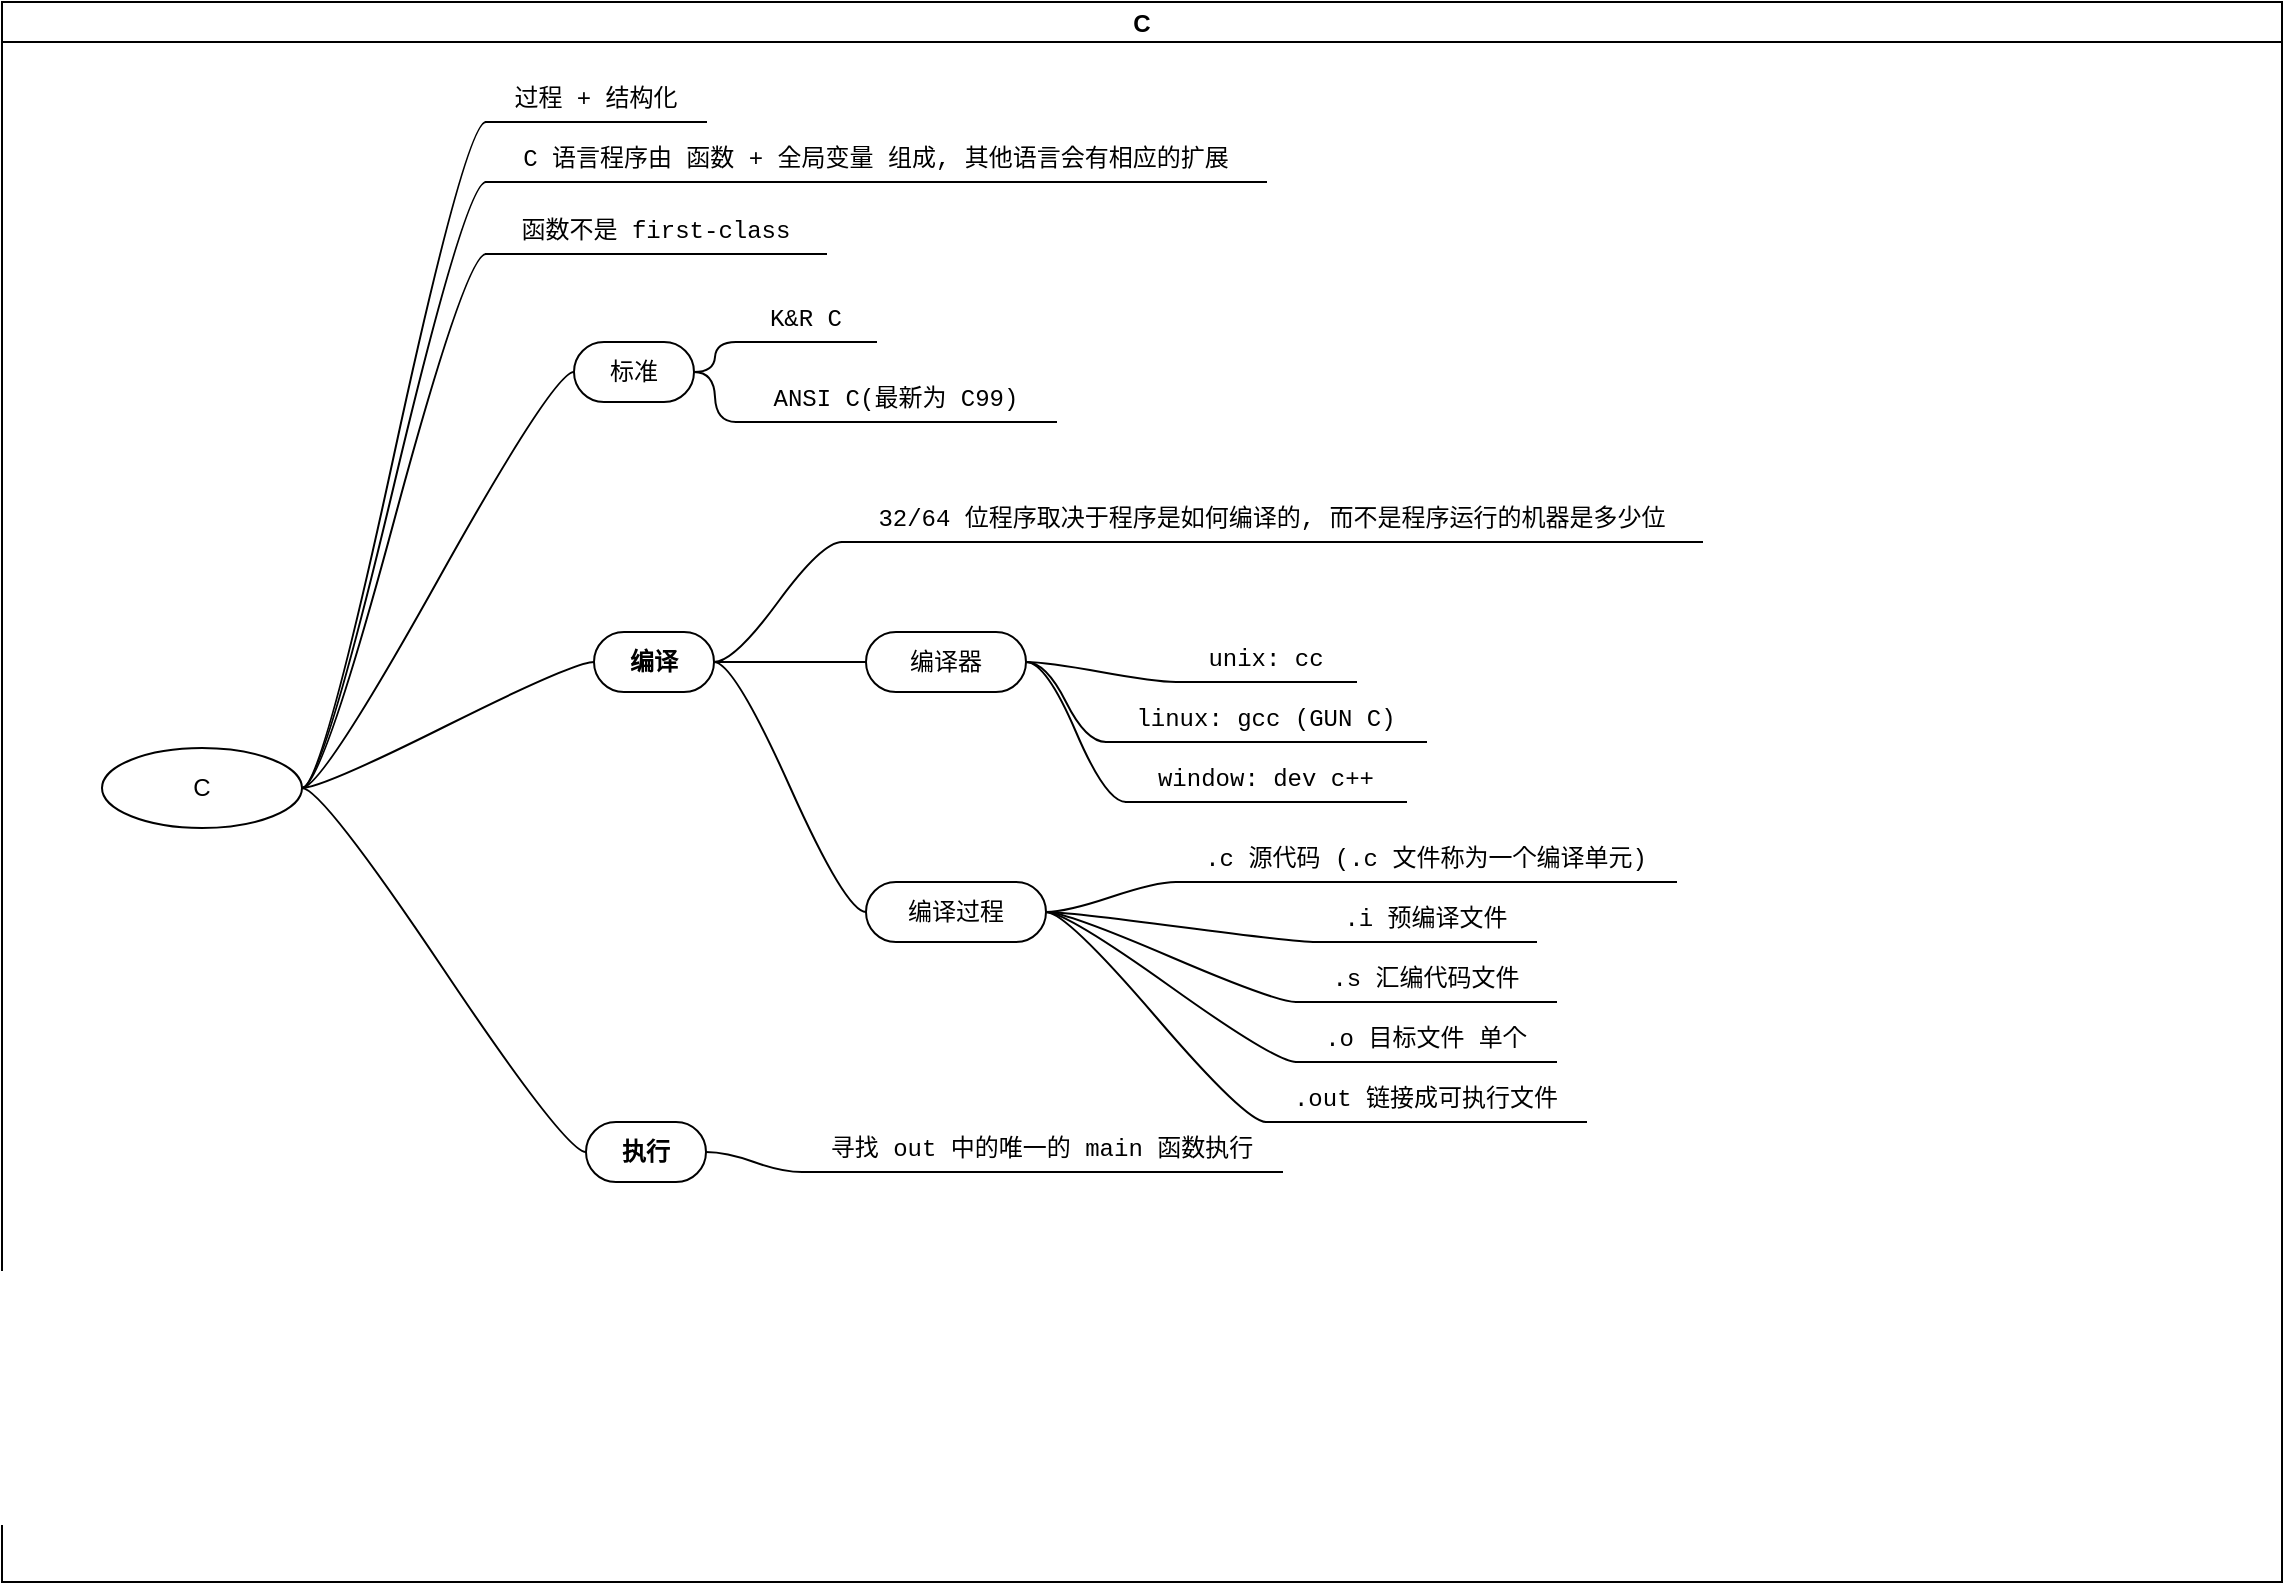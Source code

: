 <mxfile version="16.1.2" type="device" pages="3"><diagram id="rXS1irf4SJwAY1btE9op" name="C"><mxGraphModel dx="1383" dy="1000" grid="1" gridSize="10" guides="1" tooltips="1" connect="1" arrows="1" fold="1" page="1" pageScale="1" pageWidth="1169" pageHeight="827" math="0" shadow="0"><root><mxCell id="0"/><mxCell id="1" parent="0"/><mxCell id="CkSzntCDOm6KkD8haUIH-1" value="C" style="swimlane;startSize=20;horizontal=1;containerType=tree;labelBackgroundColor=default;fontColor=default;fontSize=12;" parent="1" vertex="1"><mxGeometry x="20" y="20" width="1140" height="790" as="geometry"/></mxCell><mxCell id="CkSzntCDOm6KkD8haUIH-2" value="" style="edgeStyle=entityRelationEdgeStyle;startArrow=none;endArrow=none;segment=10;curved=1;rounded=0;labelBackgroundColor=default;fontColor=default;fontSize=12;" parent="CkSzntCDOm6KkD8haUIH-1" source="CkSzntCDOm6KkD8haUIH-6" target="CkSzntCDOm6KkD8haUIH-7" edge="1"><mxGeometry relative="1" as="geometry"/></mxCell><mxCell id="CkSzntCDOm6KkD8haUIH-4" value="" style="edgeStyle=entityRelationEdgeStyle;startArrow=none;endArrow=none;segment=10;curved=1;rounded=0;labelBackgroundColor=default;fontColor=default;fontSize=12;" parent="CkSzntCDOm6KkD8haUIH-1" source="CkSzntCDOm6KkD8haUIH-6" target="CkSzntCDOm6KkD8haUIH-9" edge="1"><mxGeometry relative="1" as="geometry"/></mxCell><mxCell id="CkSzntCDOm6KkD8haUIH-6" value="C" style="ellipse;whiteSpace=wrap;html=1;align=center;treeFolding=1;treeMoving=1;newEdgeStyle={&quot;edgeStyle&quot;:&quot;entityRelationEdgeStyle&quot;,&quot;startArrow&quot;:&quot;none&quot;,&quot;endArrow&quot;:&quot;none&quot;,&quot;segment&quot;:10,&quot;curved&quot;:1};labelBackgroundColor=default;fontColor=default;fontSize=12;" parent="CkSzntCDOm6KkD8haUIH-1" vertex="1"><mxGeometry x="50" y="373" width="100" height="40" as="geometry"/></mxCell><mxCell id="CkSzntCDOm6KkD8haUIH-7" value="标准" style="whiteSpace=wrap;html=1;rounded=1;arcSize=50;align=center;verticalAlign=middle;strokeWidth=1;autosize=1;spacing=4;treeFolding=1;treeMoving=1;newEdgeStyle={&quot;edgeStyle&quot;:&quot;entityRelationEdgeStyle&quot;,&quot;startArrow&quot;:&quot;none&quot;,&quot;endArrow&quot;:&quot;none&quot;,&quot;segment&quot;:10,&quot;curved&quot;:1};labelBackgroundColor=default;fontColor=default;fontSize=12;" parent="CkSzntCDOm6KkD8haUIH-1" vertex="1"><mxGeometry x="286" y="170" width="60" height="30" as="geometry"/></mxCell><mxCell id="CkSzntCDOm6KkD8haUIH-9" value="&lt;div style=&quot;font-family: menlo, monaco, &amp;quot;courier new&amp;quot;, monospace; line-height: 18px; font-size: 12px;&quot;&gt;&lt;span style=&quot;font-weight: bold; font-size: 12px;&quot;&gt;编译&lt;/span&gt;&lt;/div&gt;" style="whiteSpace=wrap;html=1;rounded=1;arcSize=50;align=center;verticalAlign=middle;strokeWidth=1;autosize=1;spacing=4;treeFolding=1;treeMoving=1;newEdgeStyle={&quot;edgeStyle&quot;:&quot;entityRelationEdgeStyle&quot;,&quot;startArrow&quot;:&quot;none&quot;,&quot;endArrow&quot;:&quot;none&quot;,&quot;segment&quot;:10,&quot;curved&quot;:1};labelBackgroundColor=default;fontColor=default;fontSize=12;" parent="CkSzntCDOm6KkD8haUIH-1" vertex="1"><mxGeometry x="296" y="315" width="60" height="30" as="geometry"/></mxCell><mxCell id="xHLNq7WV0ZwWboh8ioIc-1" value="&lt;div style=&quot;font-family: menlo, monaco, &amp;quot;courier new&amp;quot;, monospace; line-height: 18px; font-size: 12px;&quot;&gt;过程 + 结构化  &lt;/div&gt;" style="whiteSpace=wrap;html=1;shape=partialRectangle;top=0;left=0;bottom=1;right=0;points=[[0,1],[1,1]];fillColor=none;align=center;verticalAlign=bottom;routingCenterY=0.5;snapToPoint=1;recursiveResize=0;autosize=1;treeFolding=1;treeMoving=1;newEdgeStyle={&quot;edgeStyle&quot;:&quot;entityRelationEdgeStyle&quot;,&quot;startArrow&quot;:&quot;none&quot;,&quot;endArrow&quot;:&quot;none&quot;,&quot;segment&quot;:10,&quot;curved&quot;:1};labelBackgroundColor=default;fontColor=default;fontSize=12;" vertex="1" parent="CkSzntCDOm6KkD8haUIH-1"><mxGeometry x="242" y="40" width="110" height="20" as="geometry"/></mxCell><mxCell id="xHLNq7WV0ZwWboh8ioIc-2" value="" style="edgeStyle=entityRelationEdgeStyle;startArrow=none;endArrow=none;segment=10;curved=1;rounded=0;labelBackgroundColor=default;fontColor=default;fontSize=12;" edge="1" target="xHLNq7WV0ZwWboh8ioIc-1" parent="CkSzntCDOm6KkD8haUIH-1" source="CkSzntCDOm6KkD8haUIH-6"><mxGeometry relative="1" as="geometry"><mxPoint x="210" y="410" as="sourcePoint"/></mxGeometry></mxCell><mxCell id="xHLNq7WV0ZwWboh8ioIc-3" value="" style="edgeStyle=entityRelationEdgeStyle;startArrow=none;endArrow=none;segment=10;curved=1;rounded=0;labelBackgroundColor=default;fontColor=default;fontSize=12;" edge="1" target="xHLNq7WV0ZwWboh8ioIc-4" source="CkSzntCDOm6KkD8haUIH-6" parent="CkSzntCDOm6KkD8haUIH-1"><mxGeometry relative="1" as="geometry"><mxPoint x="190" y="400" as="sourcePoint"/></mxGeometry></mxCell><mxCell id="xHLNq7WV0ZwWboh8ioIc-4" value="&lt;div style=&quot;font-family: menlo, monaco, &amp;quot;courier new&amp;quot;, monospace; line-height: 18px; font-size: 12px;&quot;&gt;C 语言程序由 函数 + 全局变量 组成, 其他语言会有相应的扩展   &lt;/div&gt;" style="whiteSpace=wrap;html=1;shape=partialRectangle;top=0;left=0;bottom=1;right=0;points=[[0,1],[1,1]];fillColor=none;align=center;verticalAlign=bottom;routingCenterY=0.5;snapToPoint=1;recursiveResize=0;autosize=1;treeFolding=1;treeMoving=1;newEdgeStyle={&quot;edgeStyle&quot;:&quot;entityRelationEdgeStyle&quot;,&quot;startArrow&quot;:&quot;none&quot;,&quot;endArrow&quot;:&quot;none&quot;,&quot;segment&quot;:10,&quot;curved&quot;:1};labelBackgroundColor=default;fontColor=default;fontSize=12;" vertex="1" parent="CkSzntCDOm6KkD8haUIH-1"><mxGeometry x="242" y="70" width="390" height="20" as="geometry"/></mxCell><mxCell id="xHLNq7WV0ZwWboh8ioIc-5" value="" style="edgeStyle=entityRelationEdgeStyle;startArrow=none;endArrow=none;segment=10;curved=1;rounded=0;labelBackgroundColor=default;fontColor=default;fontSize=12;" edge="1" target="xHLNq7WV0ZwWboh8ioIc-6" source="CkSzntCDOm6KkD8haUIH-6" parent="CkSzntCDOm6KkD8haUIH-1"><mxGeometry relative="1" as="geometry"><mxPoint x="190" y="400" as="sourcePoint"/></mxGeometry></mxCell><mxCell id="xHLNq7WV0ZwWboh8ioIc-6" value="&lt;div style=&quot;font-family: menlo, monaco, &amp;quot;courier new&amp;quot;, monospace; line-height: 18px; font-size: 12px;&quot;&gt;函数不是 first-class&lt;/div&gt;" style="whiteSpace=wrap;html=1;shape=partialRectangle;top=0;left=0;bottom=1;right=0;points=[[0,1],[1,1]];fillColor=none;align=center;verticalAlign=bottom;routingCenterY=0.5;snapToPoint=1;recursiveResize=0;autosize=1;treeFolding=1;treeMoving=1;newEdgeStyle={&quot;edgeStyle&quot;:&quot;entityRelationEdgeStyle&quot;,&quot;startArrow&quot;:&quot;none&quot;,&quot;endArrow&quot;:&quot;none&quot;,&quot;segment&quot;:10,&quot;curved&quot;:1};labelBackgroundColor=default;fontColor=default;fontSize=12;" vertex="1" parent="CkSzntCDOm6KkD8haUIH-1"><mxGeometry x="242" y="106" width="170" height="20" as="geometry"/></mxCell><mxCell id="xHLNq7WV0ZwWboh8ioIc-9" value="&lt;div style=&quot;font-family: menlo, monaco, &amp;quot;courier new&amp;quot;, monospace; line-height: 18px; font-size: 12px;&quot;&gt;K&amp;amp;R C&lt;/div&gt;" style="whiteSpace=wrap;html=1;shape=partialRectangle;top=0;left=0;bottom=1;right=0;points=[[0,1],[1,1]];fillColor=none;align=center;verticalAlign=bottom;routingCenterY=0.5;snapToPoint=1;recursiveResize=0;autosize=1;treeFolding=1;treeMoving=1;newEdgeStyle={&quot;edgeStyle&quot;:&quot;entityRelationEdgeStyle&quot;,&quot;startArrow&quot;:&quot;none&quot;,&quot;endArrow&quot;:&quot;none&quot;,&quot;segment&quot;:10,&quot;curved&quot;:1};labelBackgroundColor=default;fontColor=default;fontSize=12;" vertex="1" parent="CkSzntCDOm6KkD8haUIH-1"><mxGeometry x="367" y="150" width="70" height="20" as="geometry"/></mxCell><mxCell id="xHLNq7WV0ZwWboh8ioIc-10" value="" style="edgeStyle=entityRelationEdgeStyle;startArrow=none;endArrow=none;segment=10;curved=1;rounded=0;labelBackgroundColor=default;fontColor=default;fontSize=12;" edge="1" target="xHLNq7WV0ZwWboh8ioIc-9" parent="CkSzntCDOm6KkD8haUIH-1" source="CkSzntCDOm6KkD8haUIH-7"><mxGeometry relative="1" as="geometry"><mxPoint x="367" y="230" as="sourcePoint"/></mxGeometry></mxCell><mxCell id="xHLNq7WV0ZwWboh8ioIc-11" value="" style="edgeStyle=entityRelationEdgeStyle;startArrow=none;endArrow=none;segment=10;curved=1;rounded=0;labelBackgroundColor=default;fontColor=default;fontSize=12;" edge="1" target="xHLNq7WV0ZwWboh8ioIc-12" source="CkSzntCDOm6KkD8haUIH-7" parent="CkSzntCDOm6KkD8haUIH-1"><mxGeometry relative="1" as="geometry"><mxPoint x="347" y="220" as="sourcePoint"/></mxGeometry></mxCell><mxCell id="xHLNq7WV0ZwWboh8ioIc-12" value="&lt;div style=&quot;font-family: menlo, monaco, &amp;quot;courier new&amp;quot;, monospace; line-height: 18px; font-size: 12px;&quot;&gt;ANSI C(最新为 C99)&lt;/div&gt;" style="whiteSpace=wrap;html=1;shape=partialRectangle;top=0;left=0;bottom=1;right=0;points=[[0,1],[1,1]];fillColor=none;align=center;verticalAlign=bottom;routingCenterY=0.5;snapToPoint=1;recursiveResize=0;autosize=1;treeFolding=1;treeMoving=1;newEdgeStyle={&quot;edgeStyle&quot;:&quot;entityRelationEdgeStyle&quot;,&quot;startArrow&quot;:&quot;none&quot;,&quot;endArrow&quot;:&quot;none&quot;,&quot;segment&quot;:10,&quot;curved&quot;:1};labelBackgroundColor=default;fontColor=default;fontSize=12;" vertex="1" parent="CkSzntCDOm6KkD8haUIH-1"><mxGeometry x="367" y="190" width="160" height="20" as="geometry"/></mxCell><mxCell id="xHLNq7WV0ZwWboh8ioIc-13" value="&lt;div style=&quot;font-family: menlo, monaco, &amp;quot;courier new&amp;quot;, monospace; line-height: 18px; font-size: 12px;&quot;&gt;32/64 位程序取决于程序是如何编译的, 而不是程序运行的机器是多少位  &lt;/div&gt;" style="whiteSpace=wrap;html=1;shape=partialRectangle;top=0;left=0;bottom=1;right=0;points=[[0,1],[1,1]];fillColor=none;align=center;verticalAlign=bottom;routingCenterY=0.5;snapToPoint=1;recursiveResize=0;autosize=1;treeFolding=1;treeMoving=1;newEdgeStyle={&quot;edgeStyle&quot;:&quot;entityRelationEdgeStyle&quot;,&quot;startArrow&quot;:&quot;none&quot;,&quot;endArrow&quot;:&quot;none&quot;,&quot;segment&quot;:10,&quot;curved&quot;:1};labelBackgroundColor=default;fontColor=default;fontSize=12;" vertex="1" parent="CkSzntCDOm6KkD8haUIH-1"><mxGeometry x="420" y="250" width="430" height="20" as="geometry"/></mxCell><mxCell id="xHLNq7WV0ZwWboh8ioIc-14" value="" style="edgeStyle=entityRelationEdgeStyle;startArrow=none;endArrow=none;segment=10;curved=1;rounded=0;labelBackgroundColor=default;fontColor=default;fontSize=12;" edge="1" target="xHLNq7WV0ZwWboh8ioIc-13" parent="CkSzntCDOm6KkD8haUIH-1" source="CkSzntCDOm6KkD8haUIH-9"><mxGeometry relative="1" as="geometry"><mxPoint x="396" y="360" as="sourcePoint"/></mxGeometry></mxCell><mxCell id="xHLNq7WV0ZwWboh8ioIc-15" value="&lt;div style=&quot;font-family: menlo, monaco, &amp;quot;courier new&amp;quot;, monospace; line-height: 18px; font-size: 12px;&quot;&gt;编译器&lt;/div&gt;" style="whiteSpace=wrap;html=1;rounded=1;arcSize=50;align=center;verticalAlign=middle;strokeWidth=1;autosize=1;spacing=4;treeFolding=1;treeMoving=1;newEdgeStyle={&quot;edgeStyle&quot;:&quot;entityRelationEdgeStyle&quot;,&quot;startArrow&quot;:&quot;none&quot;,&quot;endArrow&quot;:&quot;none&quot;,&quot;segment&quot;:10,&quot;curved&quot;:1};labelBackgroundColor=default;fontColor=default;fontSize=12;" vertex="1" parent="CkSzntCDOm6KkD8haUIH-1"><mxGeometry x="432" y="315" width="80" height="30" as="geometry"/></mxCell><mxCell id="xHLNq7WV0ZwWboh8ioIc-16" value="" style="edgeStyle=entityRelationEdgeStyle;startArrow=none;endArrow=none;segment=10;curved=1;rounded=0;labelBackgroundColor=default;fontColor=default;fontSize=12;" edge="1" target="xHLNq7WV0ZwWboh8ioIc-15" parent="CkSzntCDOm6KkD8haUIH-1" source="CkSzntCDOm6KkD8haUIH-9"><mxGeometry relative="1" as="geometry"><mxPoint x="396" y="357" as="sourcePoint"/></mxGeometry></mxCell><mxCell id="xHLNq7WV0ZwWboh8ioIc-17" value="&lt;div style=&quot;font-family: menlo, monaco, &amp;quot;courier new&amp;quot;, monospace; line-height: 18px; font-size: 12px;&quot;&gt;unix: cc&lt;/div&gt;" style="whiteSpace=wrap;html=1;shape=partialRectangle;top=0;left=0;bottom=1;right=0;points=[[0,1],[1,1]];fillColor=none;align=center;verticalAlign=bottom;routingCenterY=0.5;snapToPoint=1;recursiveResize=0;autosize=1;treeFolding=1;treeMoving=1;newEdgeStyle={&quot;edgeStyle&quot;:&quot;entityRelationEdgeStyle&quot;,&quot;startArrow&quot;:&quot;none&quot;,&quot;endArrow&quot;:&quot;none&quot;,&quot;segment&quot;:10,&quot;curved&quot;:1};labelBackgroundColor=default;fontColor=default;fontSize=12;" vertex="1" parent="CkSzntCDOm6KkD8haUIH-1"><mxGeometry x="587" y="320" width="90" height="20" as="geometry"/></mxCell><mxCell id="xHLNq7WV0ZwWboh8ioIc-18" value="" style="edgeStyle=entityRelationEdgeStyle;startArrow=none;endArrow=none;segment=10;curved=1;rounded=0;labelBackgroundColor=default;fontColor=default;fontSize=12;" edge="1" target="xHLNq7WV0ZwWboh8ioIc-17" parent="CkSzntCDOm6KkD8haUIH-1" source="xHLNq7WV0ZwWboh8ioIc-15"><mxGeometry relative="1" as="geometry"><mxPoint x="552" y="360" as="sourcePoint"/></mxGeometry></mxCell><mxCell id="xHLNq7WV0ZwWboh8ioIc-19" value="" style="edgeStyle=entityRelationEdgeStyle;startArrow=none;endArrow=none;segment=10;curved=1;rounded=0;labelBackgroundColor=default;fontColor=default;fontSize=12;" edge="1" target="xHLNq7WV0ZwWboh8ioIc-20" source="xHLNq7WV0ZwWboh8ioIc-15" parent="CkSzntCDOm6KkD8haUIH-1"><mxGeometry relative="1" as="geometry"><mxPoint x="532" y="350" as="sourcePoint"/></mxGeometry></mxCell><mxCell id="xHLNq7WV0ZwWboh8ioIc-20" value="&lt;div style=&quot;font-family: menlo, monaco, &amp;quot;courier new&amp;quot;, monospace; line-height: 18px; font-size: 12px;&quot;&gt;&lt;div style=&quot;font-family: menlo, monaco, &amp;quot;courier new&amp;quot;, monospace; line-height: 18px; font-size: 12px;&quot;&gt;linux: gcc (GUN C)&lt;/div&gt;&lt;/div&gt;" style="whiteSpace=wrap;html=1;shape=partialRectangle;top=0;left=0;bottom=1;right=0;points=[[0,1],[1,1]];fillColor=none;align=center;verticalAlign=bottom;routingCenterY=0.5;snapToPoint=1;recursiveResize=0;autosize=1;treeFolding=1;treeMoving=1;newEdgeStyle={&quot;edgeStyle&quot;:&quot;entityRelationEdgeStyle&quot;,&quot;startArrow&quot;:&quot;none&quot;,&quot;endArrow&quot;:&quot;none&quot;,&quot;segment&quot;:10,&quot;curved&quot;:1};labelBackgroundColor=default;fontColor=default;fontSize=12;" vertex="1" parent="CkSzntCDOm6KkD8haUIH-1"><mxGeometry x="552" y="350" width="160" height="20" as="geometry"/></mxCell><mxCell id="xHLNq7WV0ZwWboh8ioIc-21" value="" style="edgeStyle=entityRelationEdgeStyle;startArrow=none;endArrow=none;segment=10;curved=1;rounded=0;labelBackgroundColor=default;fontColor=default;fontSize=12;" edge="1" target="xHLNq7WV0ZwWboh8ioIc-22" source="xHLNq7WV0ZwWboh8ioIc-15" parent="CkSzntCDOm6KkD8haUIH-1"><mxGeometry relative="1" as="geometry"><mxPoint x="532" y="350" as="sourcePoint"/></mxGeometry></mxCell><mxCell id="xHLNq7WV0ZwWboh8ioIc-22" value="&lt;div style=&quot;font-family: menlo, monaco, &amp;quot;courier new&amp;quot;, monospace; line-height: 18px; font-size: 12px;&quot;&gt;&lt;div style=&quot;font-family: menlo, monaco, &amp;quot;courier new&amp;quot;, monospace; line-height: 18px; font-size: 12px;&quot;&gt;&lt;div style=&quot;font-family: menlo, monaco, &amp;quot;courier new&amp;quot;, monospace; line-height: 18px; font-size: 12px;&quot;&gt;window: dev c++&lt;/div&gt;&lt;/div&gt;&lt;/div&gt;" style="whiteSpace=wrap;html=1;shape=partialRectangle;top=0;left=0;bottom=1;right=0;points=[[0,1],[1,1]];fillColor=none;align=center;verticalAlign=bottom;routingCenterY=0.5;snapToPoint=1;recursiveResize=0;autosize=1;treeFolding=1;treeMoving=1;newEdgeStyle={&quot;edgeStyle&quot;:&quot;entityRelationEdgeStyle&quot;,&quot;startArrow&quot;:&quot;none&quot;,&quot;endArrow&quot;:&quot;none&quot;,&quot;segment&quot;:10,&quot;curved&quot;:1};labelBackgroundColor=default;fontColor=default;fontSize=12;" vertex="1" parent="CkSzntCDOm6KkD8haUIH-1"><mxGeometry x="562" y="380" width="140" height="20" as="geometry"/></mxCell><mxCell id="xHLNq7WV0ZwWboh8ioIc-25" value="" style="edgeStyle=entityRelationEdgeStyle;startArrow=none;endArrow=none;segment=10;curved=1;rounded=0;labelBackgroundColor=default;fontColor=default;fontSize=12;" edge="1" target="xHLNq7WV0ZwWboh8ioIc-26" source="CkSzntCDOm6KkD8haUIH-9" parent="CkSzntCDOm6KkD8haUIH-1"><mxGeometry relative="1" as="geometry"><mxPoint x="376" y="350" as="sourcePoint"/></mxGeometry></mxCell><mxCell id="xHLNq7WV0ZwWboh8ioIc-26" value="&lt;div style=&quot;font-family: menlo, monaco, &amp;quot;courier new&amp;quot;, monospace; line-height: 18px; font-size: 12px;&quot;&gt;&lt;div style=&quot;font-family: menlo, monaco, &amp;quot;courier new&amp;quot;, monospace; line-height: 18px; font-size: 12px;&quot;&gt;编译过程&lt;/div&gt;&lt;/div&gt;" style="whiteSpace=wrap;html=1;rounded=1;arcSize=50;align=center;verticalAlign=middle;strokeWidth=1;autosize=1;spacing=4;treeFolding=1;treeMoving=1;newEdgeStyle={&quot;edgeStyle&quot;:&quot;entityRelationEdgeStyle&quot;,&quot;startArrow&quot;:&quot;none&quot;,&quot;endArrow&quot;:&quot;none&quot;,&quot;segment&quot;:10,&quot;curved&quot;:1};labelBackgroundColor=default;fontColor=default;fontSize=12;" vertex="1" parent="CkSzntCDOm6KkD8haUIH-1"><mxGeometry x="432" y="440" width="90" height="30" as="geometry"/></mxCell><mxCell id="xHLNq7WV0ZwWboh8ioIc-27" value="&lt;div style=&quot;font-family: menlo, monaco, &amp;quot;courier new&amp;quot;, monospace; line-height: 18px; font-size: 12px;&quot;&gt;.c 源代码 (.c 文件称为一个编译单元)&lt;/div&gt;" style="whiteSpace=wrap;html=1;shape=partialRectangle;top=0;left=0;bottom=1;right=0;points=[[0,1],[1,1]];fillColor=none;align=center;verticalAlign=bottom;routingCenterY=0.5;snapToPoint=1;recursiveResize=0;autosize=1;treeFolding=1;treeMoving=1;newEdgeStyle={&quot;edgeStyle&quot;:&quot;entityRelationEdgeStyle&quot;,&quot;startArrow&quot;:&quot;none&quot;,&quot;endArrow&quot;:&quot;none&quot;,&quot;segment&quot;:10,&quot;curved&quot;:1};labelBackgroundColor=default;fontColor=default;fontSize=12;" vertex="1" parent="CkSzntCDOm6KkD8haUIH-1"><mxGeometry x="587" y="420" width="250" height="20" as="geometry"/></mxCell><mxCell id="xHLNq7WV0ZwWboh8ioIc-28" value="" style="edgeStyle=entityRelationEdgeStyle;startArrow=none;endArrow=none;segment=10;curved=1;rounded=0;labelBackgroundColor=default;fontColor=default;fontSize=12;" edge="1" target="xHLNq7WV0ZwWboh8ioIc-27" parent="CkSzntCDOm6KkD8haUIH-1" source="xHLNq7WV0ZwWboh8ioIc-26"><mxGeometry relative="1" as="geometry"><mxPoint x="562" y="485" as="sourcePoint"/></mxGeometry></mxCell><mxCell id="xHLNq7WV0ZwWboh8ioIc-29" value="" style="edgeStyle=entityRelationEdgeStyle;startArrow=none;endArrow=none;segment=10;curved=1;rounded=0;labelBackgroundColor=default;fontColor=default;fontSize=12;" edge="1" target="xHLNq7WV0ZwWboh8ioIc-30" source="xHLNq7WV0ZwWboh8ioIc-26" parent="CkSzntCDOm6KkD8haUIH-1"><mxGeometry relative="1" as="geometry"><mxPoint x="542" y="475" as="sourcePoint"/></mxGeometry></mxCell><mxCell id="xHLNq7WV0ZwWboh8ioIc-30" value="&lt;div style=&quot;font-family: menlo, monaco, &amp;quot;courier new&amp;quot;, monospace; line-height: 18px; font-size: 12px;&quot;&gt;&lt;div style=&quot;font-family: menlo, monaco, &amp;quot;courier new&amp;quot;, monospace; line-height: 18px; font-size: 12px;&quot;&gt;.i 预编译文件&lt;/div&gt;&lt;/div&gt;" style="whiteSpace=wrap;html=1;shape=partialRectangle;top=0;left=0;bottom=1;right=0;points=[[0,1],[1,1]];fillColor=none;align=center;verticalAlign=bottom;routingCenterY=0.5;snapToPoint=1;recursiveResize=0;autosize=1;treeFolding=1;treeMoving=1;newEdgeStyle={&quot;edgeStyle&quot;:&quot;entityRelationEdgeStyle&quot;,&quot;startArrow&quot;:&quot;none&quot;,&quot;endArrow&quot;:&quot;none&quot;,&quot;segment&quot;:10,&quot;curved&quot;:1};labelBackgroundColor=default;fontColor=default;fontSize=12;" vertex="1" parent="CkSzntCDOm6KkD8haUIH-1"><mxGeometry x="657" y="450" width="110" height="20" as="geometry"/></mxCell><mxCell id="xHLNq7WV0ZwWboh8ioIc-31" value="" style="edgeStyle=entityRelationEdgeStyle;startArrow=none;endArrow=none;segment=10;curved=1;rounded=0;labelBackgroundColor=default;fontColor=default;fontSize=12;" edge="1" target="xHLNq7WV0ZwWboh8ioIc-32" source="xHLNq7WV0ZwWboh8ioIc-26" parent="CkSzntCDOm6KkD8haUIH-1"><mxGeometry relative="1" as="geometry"><mxPoint x="542" y="475" as="sourcePoint"/></mxGeometry></mxCell><mxCell id="xHLNq7WV0ZwWboh8ioIc-32" value="&lt;div style=&quot;font-family: menlo, monaco, &amp;quot;courier new&amp;quot;, monospace; line-height: 18px; font-size: 12px;&quot;&gt;&lt;div style=&quot;font-family: menlo, monaco, &amp;quot;courier new&amp;quot;, monospace; line-height: 18px; font-size: 12px;&quot;&gt;&lt;div style=&quot;font-family: menlo, monaco, &amp;quot;courier new&amp;quot;, monospace; line-height: 18px; font-size: 12px;&quot;&gt;.s 汇编代码文件&lt;/div&gt;&lt;/div&gt;&lt;/div&gt;" style="whiteSpace=wrap;html=1;shape=partialRectangle;top=0;left=0;bottom=1;right=0;points=[[0,1],[1,1]];fillColor=none;align=center;verticalAlign=bottom;routingCenterY=0.5;snapToPoint=1;recursiveResize=0;autosize=1;treeFolding=1;treeMoving=1;newEdgeStyle={&quot;edgeStyle&quot;:&quot;entityRelationEdgeStyle&quot;,&quot;startArrow&quot;:&quot;none&quot;,&quot;endArrow&quot;:&quot;none&quot;,&quot;segment&quot;:10,&quot;curved&quot;:1};labelBackgroundColor=default;fontColor=default;fontSize=12;" vertex="1" parent="CkSzntCDOm6KkD8haUIH-1"><mxGeometry x="647" y="480" width="130" height="20" as="geometry"/></mxCell><mxCell id="xHLNq7WV0ZwWboh8ioIc-33" value="" style="edgeStyle=entityRelationEdgeStyle;startArrow=none;endArrow=none;segment=10;curved=1;rounded=0;labelBackgroundColor=default;fontColor=default;fontSize=12;" edge="1" target="xHLNq7WV0ZwWboh8ioIc-34" source="xHLNq7WV0ZwWboh8ioIc-26" parent="CkSzntCDOm6KkD8haUIH-1"><mxGeometry relative="1" as="geometry"><mxPoint x="542" y="475" as="sourcePoint"/></mxGeometry></mxCell><mxCell id="xHLNq7WV0ZwWboh8ioIc-34" value="&lt;div style=&quot;font-family: menlo, monaco, &amp;quot;courier new&amp;quot;, monospace; line-height: 18px; font-size: 12px;&quot;&gt;&lt;div style=&quot;font-family: menlo, monaco, &amp;quot;courier new&amp;quot;, monospace; line-height: 18px; font-size: 12px;&quot;&gt;&lt;div style=&quot;font-family: menlo, monaco, &amp;quot;courier new&amp;quot;, monospace; line-height: 18px; font-size: 12px;&quot;&gt;&lt;div style=&quot;font-family: menlo, monaco, &amp;quot;courier new&amp;quot;, monospace; line-height: 18px; font-size: 12px;&quot;&gt;.o 目标文件 单个&lt;/div&gt;&lt;/div&gt;&lt;/div&gt;&lt;/div&gt;" style="whiteSpace=wrap;html=1;shape=partialRectangle;top=0;left=0;bottom=1;right=0;points=[[0,1],[1,1]];fillColor=none;align=center;verticalAlign=bottom;routingCenterY=0.5;snapToPoint=1;recursiveResize=0;autosize=1;treeFolding=1;treeMoving=1;newEdgeStyle={&quot;edgeStyle&quot;:&quot;entityRelationEdgeStyle&quot;,&quot;startArrow&quot;:&quot;none&quot;,&quot;endArrow&quot;:&quot;none&quot;,&quot;segment&quot;:10,&quot;curved&quot;:1};labelBackgroundColor=default;fontColor=default;fontSize=12;" vertex="1" parent="CkSzntCDOm6KkD8haUIH-1"><mxGeometry x="647" y="510" width="130" height="20" as="geometry"/></mxCell><mxCell id="xHLNq7WV0ZwWboh8ioIc-35" value="" style="edgeStyle=entityRelationEdgeStyle;startArrow=none;endArrow=none;segment=10;curved=1;rounded=0;labelBackgroundColor=default;fontColor=default;fontSize=12;" edge="1" target="xHLNq7WV0ZwWboh8ioIc-36" source="xHLNq7WV0ZwWboh8ioIc-26" parent="CkSzntCDOm6KkD8haUIH-1"><mxGeometry relative="1" as="geometry"><mxPoint x="542" y="475" as="sourcePoint"/></mxGeometry></mxCell><mxCell id="xHLNq7WV0ZwWboh8ioIc-36" value="&lt;div style=&quot;font-family: menlo, monaco, &amp;quot;courier new&amp;quot;, monospace; line-height: 18px; font-size: 12px;&quot;&gt;&lt;div style=&quot;font-family: menlo, monaco, &amp;quot;courier new&amp;quot;, monospace; line-height: 18px; font-size: 12px;&quot;&gt;&lt;div style=&quot;font-family: menlo, monaco, &amp;quot;courier new&amp;quot;, monospace; line-height: 18px; font-size: 12px;&quot;&gt;&lt;div style=&quot;font-family: menlo, monaco, &amp;quot;courier new&amp;quot;, monospace; line-height: 18px; font-size: 12px;&quot;&gt;&lt;div style=&quot;font-family: menlo, monaco, &amp;quot;courier new&amp;quot;, monospace; line-height: 18px; font-size: 12px;&quot;&gt;.out 链接成可执行文件&lt;/div&gt;&lt;/div&gt;&lt;/div&gt;&lt;/div&gt;&lt;/div&gt;" style="whiteSpace=wrap;html=1;shape=partialRectangle;top=0;left=0;bottom=1;right=0;points=[[0,1],[1,1]];fillColor=none;align=center;verticalAlign=bottom;routingCenterY=0.5;snapToPoint=1;recursiveResize=0;autosize=1;treeFolding=1;treeMoving=1;newEdgeStyle={&quot;edgeStyle&quot;:&quot;entityRelationEdgeStyle&quot;,&quot;startArrow&quot;:&quot;none&quot;,&quot;endArrow&quot;:&quot;none&quot;,&quot;segment&quot;:10,&quot;curved&quot;:1};labelBackgroundColor=default;fontColor=default;fontSize=12;" vertex="1" parent="CkSzntCDOm6KkD8haUIH-1"><mxGeometry x="632" y="540" width="160" height="20" as="geometry"/></mxCell><mxCell id="xHLNq7WV0ZwWboh8ioIc-37" value="" style="edgeStyle=entityRelationEdgeStyle;startArrow=none;endArrow=none;segment=10;curved=1;rounded=0;labelBackgroundColor=default;fontColor=default;fontSize=12;" edge="1" target="xHLNq7WV0ZwWboh8ioIc-38" source="CkSzntCDOm6KkD8haUIH-6" parent="CkSzntCDOm6KkD8haUIH-1"><mxGeometry relative="1" as="geometry"><mxPoint x="170" y="413" as="sourcePoint"/></mxGeometry></mxCell><mxCell id="xHLNq7WV0ZwWboh8ioIc-38" value="&lt;div style=&quot;font-family: menlo, monaco, &amp;quot;courier new&amp;quot;, monospace; line-height: 18px; font-size: 12px;&quot;&gt;&lt;span style=&quot;font-weight: bold; font-family: menlo, monaco, &amp;quot;courier new&amp;quot;, monospace; font-size: 12px;&quot;&gt;执行&lt;/span&gt;&lt;/div&gt;" style="whiteSpace=wrap;html=1;rounded=1;arcSize=50;align=center;verticalAlign=middle;strokeWidth=1;autosize=1;spacing=4;treeFolding=1;treeMoving=1;newEdgeStyle={&quot;edgeStyle&quot;:&quot;entityRelationEdgeStyle&quot;,&quot;startArrow&quot;:&quot;none&quot;,&quot;endArrow&quot;:&quot;none&quot;,&quot;segment&quot;:10,&quot;curved&quot;:1};labelBackgroundColor=default;fontColor=default;fontSize=12;" vertex="1" parent="CkSzntCDOm6KkD8haUIH-1"><mxGeometry x="292" y="560" width="60" height="30" as="geometry"/></mxCell><mxCell id="xHLNq7WV0ZwWboh8ioIc-39" value="&lt;div style=&quot;font-family: menlo, monaco, &amp;quot;courier new&amp;quot;, monospace; line-height: 18px; font-size: 12px;&quot;&gt;寻找 out 中的唯一的 main 函数执行&lt;/div&gt;" style="whiteSpace=wrap;html=1;shape=partialRectangle;top=0;left=0;bottom=1;right=0;points=[[0,1],[1,1]];fillColor=none;align=center;verticalAlign=bottom;routingCenterY=0.5;snapToPoint=1;recursiveResize=0;autosize=1;treeFolding=1;treeMoving=1;newEdgeStyle={&quot;edgeStyle&quot;:&quot;entityRelationEdgeStyle&quot;,&quot;startArrow&quot;:&quot;none&quot;,&quot;endArrow&quot;:&quot;none&quot;,&quot;segment&quot;:10,&quot;curved&quot;:1};labelBackgroundColor=default;fontColor=default;fontSize=12;" vertex="1" parent="CkSzntCDOm6KkD8haUIH-1"><mxGeometry x="400" y="565" width="240" height="20" as="geometry"/></mxCell><mxCell id="xHLNq7WV0ZwWboh8ioIc-40" value="" style="edgeStyle=entityRelationEdgeStyle;startArrow=none;endArrow=none;segment=10;curved=1;rounded=0;labelBackgroundColor=default;fontColor=default;fontSize=12;" edge="1" target="xHLNq7WV0ZwWboh8ioIc-39" parent="CkSzntCDOm6KkD8haUIH-1" source="xHLNq7WV0ZwWboh8ioIc-38"><mxGeometry relative="1" as="geometry"><mxPoint x="392" y="605" as="sourcePoint"/></mxGeometry></mxCell></root></mxGraphModel></diagram><diagram name="Basic" id="tM8AQLuV772yPhiJ5CNs"><mxGraphModel dx="1229" dy="889" grid="1" gridSize="10" guides="1" tooltips="1" connect="1" arrows="1" fold="1" page="1" pageScale="1" pageWidth="1169" pageHeight="827" math="0" shadow="0"><root><mxCell id="-5tC-zvEPZu4qIMuwI6r-0"/><mxCell id="-5tC-zvEPZu4qIMuwI6r-1" parent="-5tC-zvEPZu4qIMuwI6r-0"/><mxCell id="-5tC-zvEPZu4qIMuwI6r-2" value="C" style="swimlane;startSize=20;horizontal=1;containerType=tree;" vertex="1" parent="-5tC-zvEPZu4qIMuwI6r-1"><mxGeometry y="10" width="1460" height="1620" as="geometry"/></mxCell><mxCell id="-5tC-zvEPZu4qIMuwI6r-3" value="" style="edgeStyle=entityRelationEdgeStyle;startArrow=none;endArrow=none;segment=10;curved=1;rounded=0;" edge="1" parent="-5tC-zvEPZu4qIMuwI6r-2" source="-5tC-zvEPZu4qIMuwI6r-7" target="-5tC-zvEPZu4qIMuwI6r-8"><mxGeometry relative="1" as="geometry"/></mxCell><mxCell id="-5tC-zvEPZu4qIMuwI6r-5" value="" style="edgeStyle=entityRelationEdgeStyle;startArrow=none;endArrow=none;segment=10;curved=1;rounded=0;" edge="1" parent="-5tC-zvEPZu4qIMuwI6r-2" source="-5tC-zvEPZu4qIMuwI6r-7" target="-5tC-zvEPZu4qIMuwI6r-10"><mxGeometry relative="1" as="geometry"/></mxCell><mxCell id="-5tC-zvEPZu4qIMuwI6r-6" value="" style="edgeStyle=entityRelationEdgeStyle;startArrow=none;endArrow=none;segment=10;curved=1;rounded=0;" edge="1" parent="-5tC-zvEPZu4qIMuwI6r-2" source="-5tC-zvEPZu4qIMuwI6r-7" target="-5tC-zvEPZu4qIMuwI6r-11"><mxGeometry relative="1" as="geometry"/></mxCell><mxCell id="-5tC-zvEPZu4qIMuwI6r-7" value="Basic" style="ellipse;whiteSpace=wrap;html=1;align=center;treeFolding=1;treeMoving=1;newEdgeStyle={&quot;edgeStyle&quot;:&quot;entityRelationEdgeStyle&quot;,&quot;startArrow&quot;:&quot;none&quot;,&quot;endArrow&quot;:&quot;none&quot;,&quot;segment&quot;:10,&quot;curved&quot;:1};" vertex="1" parent="-5tC-zvEPZu4qIMuwI6r-2"><mxGeometry x="20" y="650" width="100" height="40" as="geometry"/></mxCell><mxCell id="-5tC-zvEPZu4qIMuwI6r-8" value="data type" style="whiteSpace=wrap;html=1;rounded=1;arcSize=50;align=center;verticalAlign=middle;strokeWidth=1;autosize=1;spacing=4;treeFolding=1;treeMoving=1;newEdgeStyle={&quot;edgeStyle&quot;:&quot;entityRelationEdgeStyle&quot;,&quot;startArrow&quot;:&quot;none&quot;,&quot;endArrow&quot;:&quot;none&quot;,&quot;segment&quot;:10,&quot;curved&quot;:1};" vertex="1" parent="-5tC-zvEPZu4qIMuwI6r-2"><mxGeometry x="180" y="160" width="90" height="30" as="geometry"/></mxCell><mxCell id="-5tC-zvEPZu4qIMuwI6r-10" value="Topic" style="whiteSpace=wrap;html=1;rounded=1;arcSize=50;align=center;verticalAlign=middle;strokeWidth=1;autosize=1;spacing=4;treeFolding=1;treeMoving=1;newEdgeStyle={&quot;edgeStyle&quot;:&quot;entityRelationEdgeStyle&quot;,&quot;startArrow&quot;:&quot;none&quot;,&quot;endArrow&quot;:&quot;none&quot;,&quot;segment&quot;:10,&quot;curved&quot;:1};" vertex="1" parent="-5tC-zvEPZu4qIMuwI6r-2"><mxGeometry x="20" y="40" width="80" height="20" as="geometry"/></mxCell><mxCell id="-5tC-zvEPZu4qIMuwI6r-11" value="Branch" style="whiteSpace=wrap;html=1;shape=partialRectangle;top=0;left=0;bottom=1;right=0;points=[[0,1],[1,1]];fillColor=none;align=center;verticalAlign=bottom;routingCenterY=0.5;snapToPoint=1;autosize=1;treeFolding=1;treeMoving=1;newEdgeStyle={&quot;edgeStyle&quot;:&quot;entityRelationEdgeStyle&quot;,&quot;startArrow&quot;:&quot;none&quot;,&quot;endArrow&quot;:&quot;none&quot;,&quot;segment&quot;:10,&quot;curved&quot;:1};" vertex="1" parent="-5tC-zvEPZu4qIMuwI6r-2"><mxGeometry x="20" y="80" width="72" height="26" as="geometry"/></mxCell><mxCell id="K_Hffu3C0BZ4Cqa9uuN0-0" value="强类型" style="whiteSpace=wrap;html=1;shape=partialRectangle;top=0;left=0;bottom=1;right=0;points=[[0,1],[1,1]];fillColor=none;align=center;verticalAlign=bottom;routingCenterY=0.5;snapToPoint=1;recursiveResize=0;autosize=1;treeFolding=1;treeMoving=1;newEdgeStyle={&quot;edgeStyle&quot;:&quot;entityRelationEdgeStyle&quot;,&quot;startArrow&quot;:&quot;none&quot;,&quot;endArrow&quot;:&quot;none&quot;,&quot;segment&quot;:10,&quot;curved&quot;:1};labelBackgroundColor=default;fontSize=12;fontColor=default;" vertex="1" parent="-5tC-zvEPZu4qIMuwI6r-2"><mxGeometry x="310" y="40" width="70" height="20" as="geometry"/></mxCell><mxCell id="K_Hffu3C0BZ4Cqa9uuN0-1" value="" style="edgeStyle=entityRelationEdgeStyle;startArrow=none;endArrow=none;segment=10;curved=1;rounded=0;labelBackgroundColor=default;fontSize=12;fontColor=default;" edge="1" target="K_Hffu3C0BZ4Cqa9uuN0-0" parent="-5tC-zvEPZu4qIMuwI6r-2" source="-5tC-zvEPZu4qIMuwI6r-8"><mxGeometry relative="1" as="geometry"><mxPoint x="315" y="320" as="sourcePoint"/></mxGeometry></mxCell><mxCell id="K_Hffu3C0BZ4Cqa9uuN0-2" value="" style="edgeStyle=entityRelationEdgeStyle;startArrow=none;endArrow=none;segment=10;curved=1;rounded=0;labelBackgroundColor=default;fontSize=12;fontColor=default;" edge="1" target="K_Hffu3C0BZ4Cqa9uuN0-3" source="K_Hffu3C0BZ4Cqa9uuN0-0" parent="-5tC-zvEPZu4qIMuwI6r-2"><mxGeometry relative="1" as="geometry"><mxPoint x="290" y="195" as="sourcePoint"/></mxGeometry></mxCell><mxCell id="K_Hffu3C0BZ4Cqa9uuN0-3" value="&lt;div style=&quot;color: rgb(204 , 204 , 204) ; background-color: rgb(31 , 31 , 31) ; font-family: &amp;#34;menlo&amp;#34; , &amp;#34;monaco&amp;#34; , &amp;#34;courier new&amp;#34; , monospace ; line-height: 18px&quot;&gt;C 中类型检查不算很严格, c++/java 更加严格&lt;/div&gt;" style="whiteSpace=wrap;html=1;shape=partialRectangle;top=0;left=0;bottom=1;right=0;points=[[0,1],[1,1]];fillColor=none;align=center;verticalAlign=bottom;routingCenterY=0.5;snapToPoint=1;recursiveResize=0;autosize=1;treeFolding=1;treeMoving=1;newEdgeStyle={&quot;edgeStyle&quot;:&quot;entityRelationEdgeStyle&quot;,&quot;startArrow&quot;:&quot;none&quot;,&quot;endArrow&quot;:&quot;none&quot;,&quot;segment&quot;:10,&quot;curved&quot;:1};labelBackgroundColor=default;fontSize=12;fontColor=default;" vertex="1" parent="-5tC-zvEPZu4qIMuwI6r-2"><mxGeometry x="430" y="40" width="290" height="20" as="geometry"/></mxCell><mxCell id="K_Hffu3C0BZ4Cqa9uuN0-4" value="" style="edgeStyle=entityRelationEdgeStyle;startArrow=none;endArrow=none;segment=10;curved=1;rounded=0;" edge="1" target="K_Hffu3C0BZ4Cqa9uuN0-5" source="-5tC-zvEPZu4qIMuwI6r-8" parent="-5tC-zvEPZu4qIMuwI6r-2"><mxGeometry relative="1" as="geometry"><mxPoint x="140" y="690" as="sourcePoint"/></mxGeometry></mxCell><mxCell id="K_Hffu3C0BZ4Cqa9uuN0-5" value="int" style="whiteSpace=wrap;html=1;rounded=1;arcSize=50;align=center;verticalAlign=middle;strokeWidth=1;autosize=1;spacing=4;treeFolding=1;treeMoving=1;newEdgeStyle={&quot;edgeStyle&quot;:&quot;entityRelationEdgeStyle&quot;,&quot;startArrow&quot;:&quot;none&quot;,&quot;endArrow&quot;:&quot;none&quot;,&quot;segment&quot;:10,&quot;curved&quot;:1};" vertex="1" parent="-5tC-zvEPZu4qIMuwI6r-2"><mxGeometry x="355" y="948.56" width="50" height="30" as="geometry"/></mxCell><mxCell id="K_Hffu3C0BZ4Cqa9uuN0-6" value="" style="edgeStyle=entityRelationEdgeStyle;startArrow=none;endArrow=none;segment=10;curved=1;rounded=0;" edge="1" target="K_Hffu3C0BZ4Cqa9uuN0-7" source="-5tC-zvEPZu4qIMuwI6r-8" parent="-5tC-zvEPZu4qIMuwI6r-2"><mxGeometry relative="1" as="geometry"><mxPoint x="290.0" y="195" as="sourcePoint"/></mxGeometry></mxCell><mxCell id="K_Hffu3C0BZ4Cqa9uuN0-7" value="float" style="whiteSpace=wrap;html=1;rounded=1;arcSize=50;align=center;verticalAlign=middle;strokeWidth=1;autosize=1;spacing=4;treeFolding=1;treeMoving=1;newEdgeStyle={&quot;edgeStyle&quot;:&quot;entityRelationEdgeStyle&quot;,&quot;startArrow&quot;:&quot;none&quot;,&quot;endArrow&quot;:&quot;none&quot;,&quot;segment&quot;:10,&quot;curved&quot;:1};" vertex="1" parent="-5tC-zvEPZu4qIMuwI6r-2"><mxGeometry x="360" y="1300" width="60" height="30" as="geometry"/></mxCell><mxCell id="K_Hffu3C0BZ4Cqa9uuN0-8" value="" style="edgeStyle=entityRelationEdgeStyle;startArrow=none;endArrow=none;segment=10;curved=1;rounded=0;" edge="1" target="K_Hffu3C0BZ4Cqa9uuN0-9" source="-5tC-zvEPZu4qIMuwI6r-8" parent="-5tC-zvEPZu4qIMuwI6r-2"><mxGeometry relative="1" as="geometry"><mxPoint x="290.0" y="195" as="sourcePoint"/></mxGeometry></mxCell><mxCell id="K_Hffu3C0BZ4Cqa9uuN0-9" value="point" style="whiteSpace=wrap;html=1;rounded=1;arcSize=50;align=center;verticalAlign=middle;strokeWidth=1;autosize=1;spacing=4;treeFolding=1;treeMoving=1;newEdgeStyle={&quot;edgeStyle&quot;:&quot;entityRelationEdgeStyle&quot;,&quot;startArrow&quot;:&quot;none&quot;,&quot;endArrow&quot;:&quot;none&quot;,&quot;segment&quot;:10,&quot;curved&quot;:1};" vertex="1" parent="-5tC-zvEPZu4qIMuwI6r-2"><mxGeometry x="320" y="1640" width="70" height="30" as="geometry"/></mxCell><mxCell id="K_Hffu3C0BZ4Cqa9uuN0-10" value="" style="edgeStyle=entityRelationEdgeStyle;startArrow=none;endArrow=none;segment=10;curved=1;rounded=0;" edge="1" target="K_Hffu3C0BZ4Cqa9uuN0-11" source="-5tC-zvEPZu4qIMuwI6r-8" parent="-5tC-zvEPZu4qIMuwI6r-2"><mxGeometry relative="1" as="geometry"><mxPoint x="290.0" y="195" as="sourcePoint"/></mxGeometry></mxCell><mxCell id="K_Hffu3C0BZ4Cqa9uuN0-11" value="stuct" style="whiteSpace=wrap;html=1;rounded=1;arcSize=50;align=center;verticalAlign=middle;strokeWidth=1;autosize=1;spacing=4;treeFolding=1;treeMoving=1;newEdgeStyle={&quot;edgeStyle&quot;:&quot;entityRelationEdgeStyle&quot;,&quot;startArrow&quot;:&quot;none&quot;,&quot;endArrow&quot;:&quot;none&quot;,&quot;segment&quot;:10,&quot;curved&quot;:1};" vertex="1" parent="-5tC-zvEPZu4qIMuwI6r-2"><mxGeometry x="340" y="1530" width="70" height="30" as="geometry"/></mxCell><mxCell id="K_Hffu3C0BZ4Cqa9uuN0-14" value="int" style="whiteSpace=wrap;html=1;shape=partialRectangle;top=0;left=0;bottom=1;right=0;points=[[0,1],[1,1]];fillColor=none;align=center;verticalAlign=bottom;routingCenterY=0.5;snapToPoint=1;recursiveResize=0;autosize=1;treeFolding=1;treeMoving=1;newEdgeStyle={&quot;edgeStyle&quot;:&quot;entityRelationEdgeStyle&quot;,&quot;startArrow&quot;:&quot;none&quot;,&quot;endArrow&quot;:&quot;none&quot;,&quot;segment&quot;:10,&quot;curved&quot;:1};labelBackgroundColor=default;fontSize=12;fontColor=default;" vertex="1" parent="-5tC-zvEPZu4qIMuwI6r-2"><mxGeometry x="500" y="918.56" width="50" height="20" as="geometry"/></mxCell><mxCell id="K_Hffu3C0BZ4Cqa9uuN0-15" value="" style="edgeStyle=entityRelationEdgeStyle;startArrow=none;endArrow=none;segment=10;curved=1;rounded=0;labelBackgroundColor=default;fontSize=12;fontColor=default;" edge="1" target="K_Hffu3C0BZ4Cqa9uuN0-14" parent="-5tC-zvEPZu4qIMuwI6r-2" source="K_Hffu3C0BZ4Cqa9uuN0-5"><mxGeometry relative="1" as="geometry"><mxPoint x="445" y="993.56" as="sourcePoint"/></mxGeometry></mxCell><mxCell id="K_Hffu3C0BZ4Cqa9uuN0-16" value="" style="edgeStyle=entityRelationEdgeStyle;startArrow=none;endArrow=none;segment=10;curved=1;rounded=0;labelBackgroundColor=default;fontSize=12;fontColor=default;" edge="1" target="K_Hffu3C0BZ4Cqa9uuN0-17" source="K_Hffu3C0BZ4Cqa9uuN0-5" parent="-5tC-zvEPZu4qIMuwI6r-2"><mxGeometry relative="1" as="geometry"><mxPoint x="425" y="983.56" as="sourcePoint"/></mxGeometry></mxCell><mxCell id="K_Hffu3C0BZ4Cqa9uuN0-17" value="char" style="whiteSpace=wrap;html=1;shape=partialRectangle;top=0;left=0;bottom=1;right=0;points=[[0,1],[1,1]];fillColor=none;align=center;verticalAlign=bottom;routingCenterY=0.5;snapToPoint=1;recursiveResize=0;autosize=1;treeFolding=1;treeMoving=1;newEdgeStyle={&quot;edgeStyle&quot;:&quot;entityRelationEdgeStyle&quot;,&quot;startArrow&quot;:&quot;none&quot;,&quot;endArrow&quot;:&quot;none&quot;,&quot;segment&quot;:10,&quot;curved&quot;:1};labelBackgroundColor=default;fontSize=12;fontColor=default;" vertex="1" parent="-5tC-zvEPZu4qIMuwI6r-2"><mxGeometry x="495" y="983.56" width="60" height="20" as="geometry"/></mxCell><mxCell id="K_Hffu3C0BZ4Cqa9uuN0-18" value="" style="edgeStyle=entityRelationEdgeStyle;startArrow=none;endArrow=none;segment=10;curved=1;rounded=0;labelBackgroundColor=default;fontSize=12;fontColor=default;" edge="1" target="K_Hffu3C0BZ4Cqa9uuN0-19" source="K_Hffu3C0BZ4Cqa9uuN0-5" parent="-5tC-zvEPZu4qIMuwI6r-2"><mxGeometry relative="1" as="geometry"><mxPoint x="425" y="983.56" as="sourcePoint"/></mxGeometry></mxCell><mxCell id="K_Hffu3C0BZ4Cqa9uuN0-19" value="bool" style="whiteSpace=wrap;html=1;shape=partialRectangle;top=0;left=0;bottom=1;right=0;points=[[0,1],[1,1]];fillColor=none;align=center;verticalAlign=bottom;routingCenterY=0.5;snapToPoint=1;recursiveResize=0;autosize=1;treeFolding=1;treeMoving=1;newEdgeStyle={&quot;edgeStyle&quot;:&quot;entityRelationEdgeStyle&quot;,&quot;startArrow&quot;:&quot;none&quot;,&quot;endArrow&quot;:&quot;none&quot;,&quot;segment&quot;:10,&quot;curved&quot;:1};labelBackgroundColor=default;fontSize=12;fontColor=default;" vertex="1" parent="-5tC-zvEPZu4qIMuwI6r-2"><mxGeometry x="495" y="1013.56" width="60" height="20" as="geometry"/></mxCell><mxCell id="K_Hffu3C0BZ4Cqa9uuN0-20" value="" style="edgeStyle=entityRelationEdgeStyle;startArrow=none;endArrow=none;segment=10;curved=1;rounded=0;labelBackgroundColor=default;fontSize=12;fontColor=default;" edge="1" target="K_Hffu3C0BZ4Cqa9uuN0-21" source="-5tC-zvEPZu4qIMuwI6r-8" parent="-5tC-zvEPZu4qIMuwI6r-2"><mxGeometry relative="1" as="geometry"><mxPoint x="290.0" y="195" as="sourcePoint"/></mxGeometry></mxCell><mxCell id="K_Hffu3C0BZ4Cqa9uuN0-21" value="&lt;div style=&quot;color: rgb(204 , 204 , 204) ; background-color: rgb(31 , 31 , 31) ; font-family: &amp;#34;menlo&amp;#34; , &amp;#34;monaco&amp;#34; , &amp;#34;courier new&amp;#34; , monospace ; line-height: 18px&quot;&gt;&lt;span style=&quot;color: #569cd6 ; font-weight: bold&quot;&gt;类型不同点&lt;/span&gt;&lt;/div&gt;" style="whiteSpace=wrap;html=1;shape=partialRectangle;top=0;left=0;bottom=1;right=0;points=[[0,1],[1,1]];fillColor=none;align=center;verticalAlign=bottom;routingCenterY=0.5;snapToPoint=1;recursiveResize=0;autosize=1;treeFolding=1;treeMoving=1;newEdgeStyle={&quot;edgeStyle&quot;:&quot;entityRelationEdgeStyle&quot;,&quot;startArrow&quot;:&quot;none&quot;,&quot;endArrow&quot;:&quot;none&quot;,&quot;segment&quot;:10,&quot;curved&quot;:1};labelBackgroundColor=default;fontSize=12;fontColor=default;" vertex="1" parent="-5tC-zvEPZu4qIMuwI6r-2"><mxGeometry x="320" y="150" width="90" height="20" as="geometry"/></mxCell><mxCell id="K_Hffu3C0BZ4Cqa9uuN0-22" value="" style="edgeStyle=entityRelationEdgeStyle;startArrow=none;endArrow=none;segment=10;curved=1;rounded=0;labelBackgroundColor=default;fontSize=12;fontColor=default;" edge="1" target="K_Hffu3C0BZ4Cqa9uuN0-23" source="K_Hffu3C0BZ4Cqa9uuN0-21" parent="-5tC-zvEPZu4qIMuwI6r-2"><mxGeometry relative="1" as="geometry"><mxPoint x="290.0" y="195" as="sourcePoint"/></mxGeometry></mxCell><mxCell id="K_Hffu3C0BZ4Cqa9uuN0-23" value="&lt;div style=&quot;color: rgb(204 , 204 , 204) ; background-color: rgb(31 , 31 , 31) ; font-family: &amp;#34;menlo&amp;#34; , &amp;#34;monaco&amp;#34; , &amp;#34;courier new&amp;#34; , monospace ; line-height: 18px&quot;&gt;&lt;div style=&quot;font-family: &amp;#34;menlo&amp;#34; , &amp;#34;monaco&amp;#34; , &amp;#34;courier new&amp;#34; , monospace ; line-height: 18px&quot;&gt;类型名称 int long&lt;/div&gt;&lt;/div&gt;" style="whiteSpace=wrap;html=1;shape=partialRectangle;top=0;left=0;bottom=1;right=0;points=[[0,1],[1,1]];fillColor=none;align=center;verticalAlign=bottom;routingCenterY=0.5;snapToPoint=1;recursiveResize=0;autosize=1;treeFolding=1;treeMoving=1;newEdgeStyle={&quot;edgeStyle&quot;:&quot;entityRelationEdgeStyle&quot;,&quot;startArrow&quot;:&quot;none&quot;,&quot;endArrow&quot;:&quot;none&quot;,&quot;segment&quot;:10,&quot;curved&quot;:1};labelBackgroundColor=default;fontSize=12;fontColor=default;" vertex="1" parent="-5tC-zvEPZu4qIMuwI6r-2"><mxGeometry x="450" y="90" width="150" height="20" as="geometry"/></mxCell><mxCell id="K_Hffu3C0BZ4Cqa9uuN0-24" value="" style="edgeStyle=entityRelationEdgeStyle;startArrow=none;endArrow=none;segment=10;curved=1;rounded=0;labelBackgroundColor=default;fontSize=12;fontColor=default;" edge="1" target="K_Hffu3C0BZ4Cqa9uuN0-25" source="K_Hffu3C0BZ4Cqa9uuN0-21" parent="-5tC-zvEPZu4qIMuwI6r-2"><mxGeometry relative="1" as="geometry"><mxPoint x="409.889" y="179.889" as="sourcePoint"/></mxGeometry></mxCell><mxCell id="K_Hffu3C0BZ4Cqa9uuN0-25" value="&lt;div style=&quot;color: rgb(204 , 204 , 204) ; background-color: rgb(31 , 31 , 31) ; font-family: &amp;#34;menlo&amp;#34; , &amp;#34;monaco&amp;#34; , &amp;#34;courier new&amp;#34; , monospace ; line-height: 18px&quot;&gt;&lt;div style=&quot;font-family: &amp;#34;menlo&amp;#34; , &amp;#34;monaco&amp;#34; , &amp;#34;courier new&amp;#34; , monospace ; line-height: 18px&quot;&gt;&lt;div style=&quot;font-family: &amp;#34;menlo&amp;#34; , &amp;#34;monaco&amp;#34; , &amp;#34;courier new&amp;#34; , monospace ; line-height: 18px&quot;&gt;输出格式化&lt;/div&gt;&lt;/div&gt;&lt;/div&gt;" style="whiteSpace=wrap;html=1;shape=partialRectangle;top=0;left=0;bottom=1;right=0;points=[[0,1],[1,1]];fillColor=none;align=center;verticalAlign=bottom;routingCenterY=0.5;snapToPoint=1;recursiveResize=0;autosize=1;treeFolding=1;treeMoving=1;newEdgeStyle={&quot;edgeStyle&quot;:&quot;entityRelationEdgeStyle&quot;,&quot;startArrow&quot;:&quot;none&quot;,&quot;endArrow&quot;:&quot;none&quot;,&quot;segment&quot;:10,&quot;curved&quot;:1};labelBackgroundColor=default;fontSize=12;fontColor=default;" vertex="1" parent="-5tC-zvEPZu4qIMuwI6r-2"><mxGeometry x="480" y="120" width="90" height="20" as="geometry"/></mxCell><mxCell id="K_Hffu3C0BZ4Cqa9uuN0-26" value="" style="edgeStyle=entityRelationEdgeStyle;startArrow=none;endArrow=none;segment=10;curved=1;rounded=0;labelBackgroundColor=default;fontSize=12;fontColor=default;" edge="1" target="K_Hffu3C0BZ4Cqa9uuN0-27" source="K_Hffu3C0BZ4Cqa9uuN0-21" parent="-5tC-zvEPZu4qIMuwI6r-2"><mxGeometry relative="1" as="geometry"><mxPoint x="409.889" y="179.889" as="sourcePoint"/></mxGeometry></mxCell><mxCell id="K_Hffu3C0BZ4Cqa9uuN0-27" value="&lt;div style=&quot;color: rgb(204 , 204 , 204) ; background-color: rgb(31 , 31 , 31) ; font-family: &amp;#34;menlo&amp;#34; , &amp;#34;monaco&amp;#34; , &amp;#34;courier new&amp;#34; , monospace ; line-height: 18px&quot;&gt;&lt;div style=&quot;font-family: &amp;#34;menlo&amp;#34; , &amp;#34;monaco&amp;#34; , &amp;#34;courier new&amp;#34; , monospace ; line-height: 18px&quot;&gt;&lt;div style=&quot;font-family: &amp;#34;menlo&amp;#34; , &amp;#34;monaco&amp;#34; , &amp;#34;courier new&amp;#34; , monospace ; line-height: 18px&quot;&gt;表达数的范围&lt;/div&gt;&lt;/div&gt;&lt;/div&gt;" style="whiteSpace=wrap;html=1;shape=partialRectangle;top=0;left=0;bottom=1;right=0;points=[[0,1],[1,1]];fillColor=none;align=center;verticalAlign=bottom;routingCenterY=0.5;snapToPoint=1;recursiveResize=0;autosize=1;treeFolding=1;treeMoving=1;newEdgeStyle={&quot;edgeStyle&quot;:&quot;entityRelationEdgeStyle&quot;,&quot;startArrow&quot;:&quot;none&quot;,&quot;endArrow&quot;:&quot;none&quot;,&quot;segment&quot;:10,&quot;curved&quot;:1};labelBackgroundColor=default;fontSize=12;fontColor=default;" vertex="1" parent="-5tC-zvEPZu4qIMuwI6r-2"><mxGeometry x="475" y="150" width="100" height="20" as="geometry"/></mxCell><mxCell id="K_Hffu3C0BZ4Cqa9uuN0-28" value="" style="edgeStyle=entityRelationEdgeStyle;startArrow=none;endArrow=none;segment=10;curved=1;rounded=0;labelBackgroundColor=default;fontSize=12;fontColor=default;" edge="1" target="K_Hffu3C0BZ4Cqa9uuN0-29" source="K_Hffu3C0BZ4Cqa9uuN0-21" parent="-5tC-zvEPZu4qIMuwI6r-2"><mxGeometry relative="1" as="geometry"><mxPoint x="409.889" y="179.889" as="sourcePoint"/></mxGeometry></mxCell><mxCell id="K_Hffu3C0BZ4Cqa9uuN0-29" value="&lt;div style=&quot;color: rgb(204 , 204 , 204) ; background-color: rgb(31 , 31 , 31) ; font-family: &amp;#34;menlo&amp;#34; , &amp;#34;monaco&amp;#34; , &amp;#34;courier new&amp;#34; , monospace ; line-height: 18px&quot;&gt;&lt;div style=&quot;font-family: &amp;#34;menlo&amp;#34; , &amp;#34;monaco&amp;#34; , &amp;#34;courier new&amp;#34; , monospace ; line-height: 18px&quot;&gt;&lt;div style=&quot;font-family: &amp;#34;menlo&amp;#34; , &amp;#34;monaco&amp;#34; , &amp;#34;courier new&amp;#34; , monospace ; line-height: 18px&quot;&gt;内存所占的大小&lt;/div&gt;&lt;/div&gt;&lt;/div&gt;" style="whiteSpace=wrap;html=1;shape=partialRectangle;top=0;left=0;bottom=1;right=0;points=[[0,1],[1,1]];fillColor=none;align=center;verticalAlign=bottom;routingCenterY=0.5;snapToPoint=1;recursiveResize=0;autosize=1;treeFolding=1;treeMoving=1;newEdgeStyle={&quot;edgeStyle&quot;:&quot;entityRelationEdgeStyle&quot;,&quot;startArrow&quot;:&quot;none&quot;,&quot;endArrow&quot;:&quot;none&quot;,&quot;segment&quot;:10,&quot;curved&quot;:1};labelBackgroundColor=default;fontSize=12;fontColor=default;" vertex="1" parent="-5tC-zvEPZu4qIMuwI6r-2"><mxGeometry x="465" y="180" width="120" height="20" as="geometry"/></mxCell><mxCell id="K_Hffu3C0BZ4Cqa9uuN0-30" value="" style="edgeStyle=entityRelationEdgeStyle;startArrow=none;endArrow=none;segment=10;curved=1;rounded=0;labelBackgroundColor=default;fontSize=12;fontColor=default;" edge="1" target="K_Hffu3C0BZ4Cqa9uuN0-31" source="K_Hffu3C0BZ4Cqa9uuN0-21" parent="-5tC-zvEPZu4qIMuwI6r-2"><mxGeometry relative="1" as="geometry"><mxPoint x="409.889" y="179.889" as="sourcePoint"/></mxGeometry></mxCell><mxCell id="K_Hffu3C0BZ4Cqa9uuN0-31" value="&lt;div style=&quot;color: rgb(204 , 204 , 204) ; background-color: rgb(31 , 31 , 31) ; font-family: &amp;#34;menlo&amp;#34; , &amp;#34;monaco&amp;#34; , &amp;#34;courier new&amp;#34; , monospace ; line-height: 18px&quot;&gt;&lt;div style=&quot;font-family: &amp;#34;menlo&amp;#34; , &amp;#34;monaco&amp;#34; , &amp;#34;courier new&amp;#34; , monospace ; line-height: 18px&quot;&gt;&lt;div style=&quot;font-family: &amp;#34;menlo&amp;#34; , &amp;#34;monaco&amp;#34; , &amp;#34;courier new&amp;#34; , monospace ; line-height: 18px&quot;&gt; 内存中的表现形式上(二进制数, 编码)&lt;/div&gt;&lt;/div&gt;&lt;/div&gt;" style="whiteSpace=wrap;html=1;shape=partialRectangle;top=0;left=0;bottom=1;right=0;points=[[0,1],[1,1]];fillColor=none;align=center;verticalAlign=bottom;routingCenterY=0.5;snapToPoint=1;recursiveResize=0;autosize=1;treeFolding=1;treeMoving=1;newEdgeStyle={&quot;edgeStyle&quot;:&quot;entityRelationEdgeStyle&quot;,&quot;startArrow&quot;:&quot;none&quot;,&quot;endArrow&quot;:&quot;none&quot;,&quot;segment&quot;:10,&quot;curved&quot;:1};labelBackgroundColor=default;fontSize=12;fontColor=default;" vertex="1" parent="-5tC-zvEPZu4qIMuwI6r-2"><mxGeometry x="465" y="210" width="240" height="20" as="geometry"/></mxCell><mxCell id="K_Hffu3C0BZ4Cqa9uuN0-32" value="" style="edgeStyle=entityRelationEdgeStyle;startArrow=none;endArrow=none;segment=10;curved=1;rounded=0;labelBackgroundColor=default;fontSize=12;fontColor=default;" edge="1" target="K_Hffu3C0BZ4Cqa9uuN0-33" source="K_Hffu3C0BZ4Cqa9uuN0-14" parent="-5tC-zvEPZu4qIMuwI6r-2"><mxGeometry relative="1" as="geometry"><mxPoint x="405" y="973.56" as="sourcePoint"/></mxGeometry></mxCell><mxCell id="K_Hffu3C0BZ4Cqa9uuN0-33" value="&lt;div style=&quot;color: rgb(204 , 204 , 204) ; background-color: rgb(31 , 31 , 31) ; font-family: &amp;#34;menlo&amp;#34; , &amp;#34;monaco&amp;#34; , &amp;#34;courier new&amp;#34; , monospace ; line-height: 18px&quot;&gt;二进制数(补码), 不需要编码&lt;/div&gt;" style="whiteSpace=wrap;html=1;shape=partialRectangle;top=0;left=0;bottom=1;right=0;points=[[0,1],[1,1]];fillColor=none;align=center;verticalAlign=bottom;routingCenterY=0.5;snapToPoint=1;recursiveResize=0;autosize=1;treeFolding=1;treeMoving=1;newEdgeStyle={&quot;edgeStyle&quot;:&quot;entityRelationEdgeStyle&quot;,&quot;startArrow&quot;:&quot;none&quot;,&quot;endArrow&quot;:&quot;none&quot;,&quot;segment&quot;:10,&quot;curved&quot;:1};labelBackgroundColor=default;fontSize=12;fontColor=default;" vertex="1" parent="-5tC-zvEPZu4qIMuwI6r-2"><mxGeometry x="585" y="810" width="190" height="20" as="geometry"/></mxCell><mxCell id="K_Hffu3C0BZ4Cqa9uuN0-34" value="" style="edgeStyle=entityRelationEdgeStyle;startArrow=none;endArrow=none;segment=10;curved=1;rounded=0;labelBackgroundColor=default;fontSize=12;fontColor=default;" edge="1" target="K_Hffu3C0BZ4Cqa9uuN0-35" source="K_Hffu3C0BZ4Cqa9uuN0-17" parent="-5tC-zvEPZu4qIMuwI6r-2"><mxGeometry relative="1" as="geometry"><mxPoint x="405" y="973.56" as="sourcePoint"/></mxGeometry></mxCell><mxCell id="K_Hffu3C0BZ4Cqa9uuN0-35" value="1 (byte)" style="whiteSpace=wrap;html=1;shape=partialRectangle;top=0;left=0;bottom=1;right=0;points=[[0,1],[1,1]];fillColor=none;align=center;verticalAlign=bottom;routingCenterY=0.5;snapToPoint=1;recursiveResize=0;autosize=1;treeFolding=1;treeMoving=1;newEdgeStyle={&quot;edgeStyle&quot;:&quot;entityRelationEdgeStyle&quot;,&quot;startArrow&quot;:&quot;none&quot;,&quot;endArrow&quot;:&quot;none&quot;,&quot;segment&quot;:10,&quot;curved&quot;:1};labelBackgroundColor=default;fontSize=12;fontColor=default;" vertex="1" parent="-5tC-zvEPZu4qIMuwI6r-2"><mxGeometry x="590" y="983.56" width="70" height="20" as="geometry"/></mxCell><mxCell id="K_Hffu3C0BZ4Cqa9uuN0-36" value="" style="edgeStyle=entityRelationEdgeStyle;startArrow=none;endArrow=none;segment=10;curved=1;rounded=0;labelBackgroundColor=default;fontSize=12;fontColor=default;" edge="1" target="K_Hffu3C0BZ4Cqa9uuN0-37" source="K_Hffu3C0BZ4Cqa9uuN0-14" parent="-5tC-zvEPZu4qIMuwI6r-2"><mxGeometry relative="1" as="geometry"><mxPoint x="405" y="973.56" as="sourcePoint"/></mxGeometry></mxCell><mxCell id="K_Hffu3C0BZ4Cqa9uuN0-37" value="short2/int4/long 4 or 8/long long 8 (byte)" style="whiteSpace=wrap;html=1;shape=partialRectangle;top=0;left=0;bottom=1;right=0;points=[[0,1],[1,1]];fillColor=none;align=center;verticalAlign=bottom;routingCenterY=0.5;snapToPoint=1;recursiveResize=0;autosize=1;treeFolding=1;treeMoving=1;newEdgeStyle={&quot;edgeStyle&quot;:&quot;entityRelationEdgeStyle&quot;,&quot;startArrow&quot;:&quot;none&quot;,&quot;endArrow&quot;:&quot;none&quot;,&quot;segment&quot;:10,&quot;curved&quot;:1};labelBackgroundColor=default;fontSize=12;fontColor=default;" vertex="1" parent="-5tC-zvEPZu4qIMuwI6r-2"><mxGeometry x="590" y="850.0" width="240" height="20" as="geometry"/></mxCell><mxCell id="K_Hffu3C0BZ4Cqa9uuN0-38" value="" style="edgeStyle=entityRelationEdgeStyle;startArrow=none;endArrow=none;segment=10;curved=1;rounded=0;labelBackgroundColor=default;fontSize=12;fontColor=default;" edge="1" target="K_Hffu3C0BZ4Cqa9uuN0-39" source="K_Hffu3C0BZ4Cqa9uuN0-37" parent="-5tC-zvEPZu4qIMuwI6r-2"><mxGeometry relative="1" as="geometry"><mxPoint x="550.444" y="948.778" as="sourcePoint"/></mxGeometry></mxCell><mxCell id="K_Hffu3C0BZ4Cqa9uuN0-39" value="&lt;div style=&quot;color: rgb(204 , 204 , 204) ; background-color: rgb(31 , 31 , 31) ; font-family: &amp;#34;menlo&amp;#34; , &amp;#34;monaco&amp;#34; , &amp;#34;courier new&amp;#34; , monospace ; line-height: 18px&quot;&gt;不同编译方式数据的范围不同&lt;/div&gt;" style="whiteSpace=wrap;html=1;shape=partialRectangle;top=0;left=0;bottom=1;right=0;points=[[0,1],[1,1]];fillColor=none;align=center;verticalAlign=bottom;routingCenterY=0.5;snapToPoint=1;recursiveResize=0;autosize=1;treeFolding=1;treeMoving=1;newEdgeStyle={&quot;edgeStyle&quot;:&quot;entityRelationEdgeStyle&quot;,&quot;startArrow&quot;:&quot;none&quot;,&quot;endArrow&quot;:&quot;none&quot;,&quot;segment&quot;:10,&quot;curved&quot;:1};labelBackgroundColor=default;fontSize=12;fontColor=default;" vertex="1" parent="-5tC-zvEPZu4qIMuwI6r-2"><mxGeometry x="860" y="830.0" width="190" height="20" as="geometry"/></mxCell><mxCell id="K_Hffu3C0BZ4Cqa9uuN0-40" value="" style="edgeStyle=entityRelationEdgeStyle;startArrow=none;endArrow=none;segment=10;curved=1;rounded=0;labelBackgroundColor=default;fontSize=12;fontColor=default;" edge="1" target="K_Hffu3C0BZ4Cqa9uuN0-41" source="K_Hffu3C0BZ4Cqa9uuN0-37" parent="-5tC-zvEPZu4qIMuwI6r-2"><mxGeometry relative="1" as="geometry"><mxPoint x="790.444" y="948.778" as="sourcePoint"/></mxGeometry></mxCell><mxCell id="K_Hffu3C0BZ4Cqa9uuN0-41" value="&lt;div style=&quot;color: rgb(204 , 204 , 204) ; background-color: rgb(31 , 31 , 31) ; font-family: &amp;#34;menlo&amp;#34; , &amp;#34;monaco&amp;#34; , &amp;#34;courier new&amp;#34; , monospace ; line-height: 18px&quot;&gt;&lt;div style=&quot;font-family: &amp;#34;menlo&amp;#34; , &amp;#34;monaco&amp;#34; , &amp;#34;courier new&amp;#34; , monospace ; line-height: 18px&quot;&gt;long 表示两种情况有歧义, 可移植性低&lt;/div&gt;&lt;/div&gt;" style="whiteSpace=wrap;html=1;shape=partialRectangle;top=0;left=0;bottom=1;right=0;points=[[0,1],[1,1]];fillColor=none;align=center;verticalAlign=bottom;routingCenterY=0.5;snapToPoint=1;recursiveResize=0;autosize=1;treeFolding=1;treeMoving=1;newEdgeStyle={&quot;edgeStyle&quot;:&quot;entityRelationEdgeStyle&quot;,&quot;startArrow&quot;:&quot;none&quot;,&quot;endArrow&quot;:&quot;none&quot;,&quot;segment&quot;:10,&quot;curved&quot;:1};labelBackgroundColor=default;fontSize=12;fontColor=default;" vertex="1" parent="-5tC-zvEPZu4qIMuwI6r-2"><mxGeometry x="860" y="860.0" width="250" height="20" as="geometry"/></mxCell><mxCell id="K_Hffu3C0BZ4Cqa9uuN0-42" value="" style="edgeStyle=entityRelationEdgeStyle;startArrow=none;endArrow=none;segment=10;curved=1;rounded=0;labelBackgroundColor=default;fontSize=12;fontColor=default;" edge="1" target="K_Hffu3C0BZ4Cqa9uuN0-43" source="-5tC-zvEPZu4qIMuwI6r-8" parent="-5tC-zvEPZu4qIMuwI6r-2"><mxGeometry relative="1" as="geometry"><mxPoint x="270.0" y="185" as="sourcePoint"/></mxGeometry></mxCell><mxCell id="K_Hffu3C0BZ4Cqa9uuN0-43" value="&lt;div style=&quot;color: rgb(204 , 204 , 204) ; background-color: rgb(31 , 31 , 31) ; font-family: &amp;#34;menlo&amp;#34; , &amp;#34;monaco&amp;#34; , &amp;#34;courier new&amp;#34; , monospace ; line-height: 18px&quot;&gt;&lt;div style=&quot;font-family: &amp;#34;menlo&amp;#34; , &amp;#34;monaco&amp;#34; , &amp;#34;courier new&amp;#34; , monospace ; line-height: 18px&quot;&gt;&lt;span style=&quot;color: #569cd6 ; font-weight: bold&quot;&gt;可移植性&lt;/span&gt;&lt;/div&gt;&lt;/div&gt;" style="whiteSpace=wrap;html=1;shape=partialRectangle;top=0;left=0;bottom=1;right=0;points=[[0,1],[1,1]];fillColor=none;align=center;verticalAlign=bottom;routingCenterY=0.5;snapToPoint=1;recursiveResize=0;autosize=1;treeFolding=1;treeMoving=1;newEdgeStyle={&quot;edgeStyle&quot;:&quot;entityRelationEdgeStyle&quot;,&quot;startArrow&quot;:&quot;none&quot;,&quot;endArrow&quot;:&quot;none&quot;,&quot;segment&quot;:10,&quot;curved&quot;:1};labelBackgroundColor=default;fontSize=12;fontColor=default;" vertex="1" parent="-5tC-zvEPZu4qIMuwI6r-2"><mxGeometry x="325" y="290" width="80" height="20" as="geometry"/></mxCell><mxCell id="K_Hffu3C0BZ4Cqa9uuN0-44" value="" style="edgeStyle=entityRelationEdgeStyle;startArrow=none;endArrow=none;segment=10;curved=1;rounded=0;labelBackgroundColor=default;fontSize=12;fontColor=default;" edge="1" target="K_Hffu3C0BZ4Cqa9uuN0-45" source="K_Hffu3C0BZ4Cqa9uuN0-43" parent="-5tC-zvEPZu4qIMuwI6r-2"><mxGeometry relative="1" as="geometry"><mxPoint x="270.0" y="185" as="sourcePoint"/></mxGeometry></mxCell><mxCell id="K_Hffu3C0BZ4Cqa9uuN0-45" value="&lt;div style=&quot;color: rgb(204 , 204 , 204) ; background-color: rgb(31 , 31 , 31) ; font-family: &amp;#34;menlo&amp;#34; , &amp;#34;monaco&amp;#34; , &amp;#34;courier new&amp;#34; , monospace ; line-height: 18px&quot;&gt;&lt;div style=&quot;font-family: &amp;#34;menlo&amp;#34; , &amp;#34;monaco&amp;#34; , &amp;#34;courier new&amp;#34; , monospace ; line-height: 18px&quot;&gt;&lt;div style=&quot;font-family: &amp;#34;menlo&amp;#34; , &amp;#34;monaco&amp;#34; , &amp;#34;courier new&amp;#34; , monospace ; line-height: 18px&quot;&gt;c: 使用 int32_t &amp;amp; int64_t 这种明确的类型 c在不同编译条件下编译值不同&lt;/div&gt;&lt;/div&gt;&lt;/div&gt;" style="whiteSpace=wrap;html=1;shape=partialRectangle;top=0;left=0;bottom=1;right=0;points=[[0,1],[1,1]];fillColor=none;align=center;verticalAlign=bottom;routingCenterY=0.5;snapToPoint=1;recursiveResize=0;autosize=1;treeFolding=1;treeMoving=1;newEdgeStyle={&quot;edgeStyle&quot;:&quot;entityRelationEdgeStyle&quot;,&quot;startArrow&quot;:&quot;none&quot;,&quot;endArrow&quot;:&quot;none&quot;,&quot;segment&quot;:10,&quot;curved&quot;:1};labelBackgroundColor=default;fontSize=12;fontColor=default;" vertex="1" parent="-5tC-zvEPZu4qIMuwI6r-2"><mxGeometry x="445" y="260" width="470" height="20" as="geometry"/></mxCell><mxCell id="K_Hffu3C0BZ4Cqa9uuN0-46" value="" style="edgeStyle=entityRelationEdgeStyle;startArrow=none;endArrow=none;segment=10;curved=1;rounded=0;labelBackgroundColor=default;fontSize=12;fontColor=default;" edge="1" target="K_Hffu3C0BZ4Cqa9uuN0-47" source="K_Hffu3C0BZ4Cqa9uuN0-43" parent="-5tC-zvEPZu4qIMuwI6r-2"><mxGeometry relative="1" as="geometry"><mxPoint x="405.444" y="319.889" as="sourcePoint"/></mxGeometry></mxCell><mxCell id="K_Hffu3C0BZ4Cqa9uuN0-47" value="&lt;div style=&quot;color: rgb(204 , 204 , 204) ; background-color: rgb(31 , 31 , 31) ; font-family: &amp;#34;menlo&amp;#34; , &amp;#34;monaco&amp;#34; , &amp;#34;courier new&amp;#34; , monospace ; line-height: 18px&quot;&gt;&lt;div style=&quot;font-family: &amp;#34;menlo&amp;#34; , &amp;#34;monaco&amp;#34; , &amp;#34;courier new&amp;#34; , monospace ; line-height: 18px&quot;&gt;&lt;div style=&quot;font-family: &amp;#34;menlo&amp;#34; , &amp;#34;monaco&amp;#34; , &amp;#34;courier new&amp;#34; , monospace ; line-height: 18px&quot;&gt;&lt;div style=&quot;font-family: &amp;#34;menlo&amp;#34; , &amp;#34;monaco&amp;#34; , &amp;#34;courier new&amp;#34; , monospace ; line-height: 18px&quot;&gt;java: long 不随着编译条件发生变化, 始终为 8&lt;/div&gt;&lt;/div&gt;&lt;/div&gt;&lt;/div&gt;" style="whiteSpace=wrap;html=1;shape=partialRectangle;top=0;left=0;bottom=1;right=0;points=[[0,1],[1,1]];fillColor=none;align=center;verticalAlign=bottom;routingCenterY=0.5;snapToPoint=1;recursiveResize=0;autosize=1;treeFolding=1;treeMoving=1;newEdgeStyle={&quot;edgeStyle&quot;:&quot;entityRelationEdgeStyle&quot;,&quot;startArrow&quot;:&quot;none&quot;,&quot;endArrow&quot;:&quot;none&quot;,&quot;segment&quot;:10,&quot;curved&quot;:1};labelBackgroundColor=default;fontSize=12;fontColor=default;" vertex="1" parent="-5tC-zvEPZu4qIMuwI6r-2"><mxGeometry x="445" y="310" width="310" height="20" as="geometry"/></mxCell><mxCell id="K_Hffu3C0BZ4Cqa9uuN0-48" value="" style="edgeStyle=entityRelationEdgeStyle;startArrow=none;endArrow=none;segment=10;curved=1;rounded=0;labelBackgroundColor=default;fontSize=12;fontColor=default;" edge="1" target="K_Hffu3C0BZ4Cqa9uuN0-49" source="-5tC-zvEPZu4qIMuwI6r-8" parent="-5tC-zvEPZu4qIMuwI6r-2"><mxGeometry relative="1" as="geometry"><mxPoint x="270.0" y="185" as="sourcePoint"/></mxGeometry></mxCell><mxCell id="K_Hffu3C0BZ4Cqa9uuN0-49" value="&lt;div style=&quot;background-color: rgb(31 , 31 , 31) ; font-family: &amp;#34;menlo&amp;#34; , &amp;#34;monaco&amp;#34; , &amp;#34;courier new&amp;#34; , monospace ; line-height: 18px&quot;&gt;&lt;div style=&quot;font-family: &amp;#34;menlo&amp;#34; , &amp;#34;monaco&amp;#34; , &amp;#34;courier new&amp;#34; , monospace ; line-height: 18px&quot;&gt;&lt;font color=&quot;#569cd6&quot;&gt;&lt;b&gt;性能&lt;/b&gt;&lt;/font&gt;&lt;/div&gt;&lt;/div&gt;" style="whiteSpace=wrap;html=1;shape=partialRectangle;top=0;left=0;bottom=1;right=0;points=[[0,1],[1,1]];fillColor=none;align=center;verticalAlign=bottom;routingCenterY=0.5;snapToPoint=1;recursiveResize=0;autosize=1;treeFolding=1;treeMoving=1;newEdgeStyle={&quot;edgeStyle&quot;:&quot;entityRelationEdgeStyle&quot;,&quot;startArrow&quot;:&quot;none&quot;,&quot;endArrow&quot;:&quot;none&quot;,&quot;segment&quot;:10,&quot;curved&quot;:1};labelBackgroundColor=default;fontSize=12;fontColor=default;" vertex="1" parent="-5tC-zvEPZu4qIMuwI6r-2"><mxGeometry x="360" y="430" width="60" height="20" as="geometry"/></mxCell><mxCell id="K_Hffu3C0BZ4Cqa9uuN0-50" value="" style="edgeStyle=entityRelationEdgeStyle;startArrow=none;endArrow=none;segment=10;curved=1;rounded=0;labelBackgroundColor=default;fontSize=12;fontColor=default;" edge="1" target="K_Hffu3C0BZ4Cqa9uuN0-51" source="K_Hffu3C0BZ4Cqa9uuN0-49" parent="-5tC-zvEPZu4qIMuwI6r-2"><mxGeometry relative="1" as="geometry"><mxPoint x="270.0" y="185" as="sourcePoint"/></mxGeometry></mxCell><mxCell id="K_Hffu3C0BZ4Cqa9uuN0-51" value="&lt;div style=&quot;background-color: rgb(31 , 31 , 31) ; font-family: &amp;#34;menlo&amp;#34; , &amp;#34;monaco&amp;#34; , &amp;#34;courier new&amp;#34; , monospace ; line-height: 18px&quot;&gt;&lt;div style=&quot;font-family: &amp;#34;menlo&amp;#34; , &amp;#34;monaco&amp;#34; , &amp;#34;courier new&amp;#34; , monospace ; line-height: 18px&quot;&gt;&lt;div style=&quot;color: rgb(204 , 204 , 204) ; font-family: &amp;#34;menlo&amp;#34; , &amp;#34;monaco&amp;#34; , &amp;#34;courier new&amp;#34; , monospace ; line-height: 18px&quot;&gt;早期 不考虑可移植性, 准确的表达计算机和硬件接口&lt;/div&gt;&lt;/div&gt;&lt;/div&gt;" style="whiteSpace=wrap;html=1;shape=partialRectangle;top=0;left=0;bottom=1;right=0;points=[[0,1],[1,1]];fillColor=none;align=center;verticalAlign=bottom;routingCenterY=0.5;snapToPoint=1;recursiveResize=0;autosize=1;treeFolding=1;treeMoving=1;newEdgeStyle={&quot;edgeStyle&quot;:&quot;entityRelationEdgeStyle&quot;,&quot;startArrow&quot;:&quot;none&quot;,&quot;endArrow&quot;:&quot;none&quot;,&quot;segment&quot;:10,&quot;curved&quot;:1};labelBackgroundColor=default;fontSize=12;fontColor=default;" vertex="1" parent="-5tC-zvEPZu4qIMuwI6r-2"><mxGeometry x="500" y="394" width="315" height="16" as="geometry"/></mxCell><mxCell id="K_Hffu3C0BZ4Cqa9uuN0-52" value="" style="edgeStyle=entityRelationEdgeStyle;startArrow=none;endArrow=none;segment=10;curved=1;rounded=0;labelBackgroundColor=default;fontSize=12;fontColor=default;" edge="1" target="K_Hffu3C0BZ4Cqa9uuN0-53" source="K_Hffu3C0BZ4Cqa9uuN0-49" parent="-5tC-zvEPZu4qIMuwI6r-2"><mxGeometry relative="1" as="geometry"><mxPoint x="270.0" y="185" as="sourcePoint"/></mxGeometry></mxCell><mxCell id="K_Hffu3C0BZ4Cqa9uuN0-53" value="&lt;div style=&quot;background-color: rgb(31 , 31 , 31) ; font-family: &amp;#34;menlo&amp;#34; , &amp;#34;monaco&amp;#34; , &amp;#34;courier new&amp;#34; , monospace ; line-height: 18px&quot;&gt;&lt;div style=&quot;font-family: &amp;#34;menlo&amp;#34; , &amp;#34;monaco&amp;#34; , &amp;#34;courier new&amp;#34; , monospace ; line-height: 18px&quot;&gt;&lt;div style=&quot;color: rgb(204 , 204 , 204) ; font-family: &amp;#34;menlo&amp;#34; , &amp;#34;monaco&amp;#34; , &amp;#34;courier new&amp;#34; , monospace ; line-height: 18px&quot;&gt;&lt;div style=&quot;font-family: &amp;#34;menlo&amp;#34; , &amp;#34;monaco&amp;#34; , &amp;#34;courier new&amp;#34; , monospace ; line-height: 18px&quot;&gt;32/64bit 计算机每一次读取的数据就是 32bit&lt;/div&gt;&lt;/div&gt;&lt;/div&gt;&lt;/div&gt;" style="whiteSpace=wrap;html=1;shape=partialRectangle;top=0;left=0;bottom=1;right=0;points=[[0,1],[1,1]];fillColor=none;align=center;verticalAlign=bottom;routingCenterY=0.5;snapToPoint=1;recursiveResize=0;autosize=1;treeFolding=1;treeMoving=1;newEdgeStyle={&quot;edgeStyle&quot;:&quot;entityRelationEdgeStyle&quot;,&quot;startArrow&quot;:&quot;none&quot;,&quot;endArrow&quot;:&quot;none&quot;,&quot;segment&quot;:10,&quot;curved&quot;:1};labelBackgroundColor=default;fontSize=12;fontColor=default;" vertex="1" parent="-5tC-zvEPZu4qIMuwI6r-2"><mxGeometry x="490" y="450" width="300" height="20" as="geometry"/></mxCell><mxCell id="K_Hffu3C0BZ4Cqa9uuN0-54" value="" style="edgeStyle=entityRelationEdgeStyle;startArrow=none;endArrow=none;segment=10;curved=1;rounded=0;labelBackgroundColor=default;fontSize=12;fontColor=default;" edge="1" target="K_Hffu3C0BZ4Cqa9uuN0-55" source="K_Hffu3C0BZ4Cqa9uuN0-53" parent="-5tC-zvEPZu4qIMuwI6r-2"><mxGeometry relative="1" as="geometry"><mxPoint x="419.889" y="459.889" as="sourcePoint"/></mxGeometry></mxCell><mxCell id="K_Hffu3C0BZ4Cqa9uuN0-55" value="&lt;div style=&quot;background-color: rgb(31 , 31 , 31) ; font-family: &amp;#34;menlo&amp;#34; , &amp;#34;monaco&amp;#34; , &amp;#34;courier new&amp;#34; , monospace ; line-height: 18px&quot;&gt;&lt;div style=&quot;font-family: &amp;#34;menlo&amp;#34; , &amp;#34;monaco&amp;#34; , &amp;#34;courier new&amp;#34; , monospace ; line-height: 18px&quot;&gt;&lt;div style=&quot;color: rgb(204 , 204 , 204) ; font-family: &amp;#34;menlo&amp;#34; , &amp;#34;monaco&amp;#34; , &amp;#34;courier new&amp;#34; , monospace ; line-height: 18px&quot;&gt;&lt;div style=&quot;font-family: &amp;#34;menlo&amp;#34; , &amp;#34;monaco&amp;#34; , &amp;#34;courier new&amp;#34; , monospace ; line-height: 18px&quot;&gt;&lt;div style=&quot;font-family: &amp;#34;menlo&amp;#34; , &amp;#34;monaco&amp;#34; , &amp;#34;courier new&amp;#34; , monospace ; line-height: 18px&quot;&gt;读取 char &amp;amp; short 也是读取 32bit , 然后从中截取, 这样效率也不会很高(可能会更慢)&lt;/div&gt;&lt;/div&gt;&lt;/div&gt;&lt;/div&gt;&lt;/div&gt;" style="whiteSpace=wrap;html=1;shape=partialRectangle;top=0;left=0;bottom=1;right=0;points=[[0,1],[1,1]];fillColor=none;align=center;verticalAlign=bottom;routingCenterY=0.5;snapToPoint=1;recursiveResize=0;autosize=1;treeFolding=1;treeMoving=1;newEdgeStyle={&quot;edgeStyle&quot;:&quot;entityRelationEdgeStyle&quot;,&quot;startArrow&quot;:&quot;none&quot;,&quot;endArrow&quot;:&quot;none&quot;,&quot;segment&quot;:10,&quot;curved&quot;:1};labelBackgroundColor=default;fontSize=12;fontColor=default;" vertex="1" parent="-5tC-zvEPZu4qIMuwI6r-2"><mxGeometry x="840" y="420" width="540" height="20" as="geometry"/></mxCell><mxCell id="K_Hffu3C0BZ4Cqa9uuN0-56" value="" style="edgeStyle=entityRelationEdgeStyle;startArrow=none;endArrow=none;segment=10;curved=1;rounded=0;labelBackgroundColor=default;fontSize=12;fontColor=default;" edge="1" target="K_Hffu3C0BZ4Cqa9uuN0-57" source="K_Hffu3C0BZ4Cqa9uuN0-53" parent="-5tC-zvEPZu4qIMuwI6r-2"><mxGeometry relative="1" as="geometry"><mxPoint x="789.889" y="479.889" as="sourcePoint"/></mxGeometry></mxCell><mxCell id="K_Hffu3C0BZ4Cqa9uuN0-57" value="&lt;div style=&quot;background-color: rgb(31 , 31 , 31) ; font-family: &amp;#34;menlo&amp;#34; , &amp;#34;monaco&amp;#34; , &amp;#34;courier new&amp;#34; , monospace ; line-height: 18px&quot;&gt;&lt;div style=&quot;font-family: &amp;#34;menlo&amp;#34; , &amp;#34;monaco&amp;#34; , &amp;#34;courier new&amp;#34; , monospace ; line-height: 18px&quot;&gt;&lt;div style=&quot;color: rgb(204 , 204 , 204) ; font-family: &amp;#34;menlo&amp;#34; , &amp;#34;monaco&amp;#34; , &amp;#34;courier new&amp;#34; , monospace ; line-height: 18px&quot;&gt;&lt;div style=&quot;font-family: &amp;#34;menlo&amp;#34; , &amp;#34;monaco&amp;#34; , &amp;#34;courier new&amp;#34; , monospace ; line-height: 18px&quot;&gt;&lt;div style=&quot;font-family: &amp;#34;menlo&amp;#34; , &amp;#34;monaco&amp;#34; , &amp;#34;courier new&amp;#34; , monospace ; line-height: 18px&quot;&gt;&lt;div style=&quot;font-family: &amp;#34;menlo&amp;#34; , &amp;#34;monaco&amp;#34; , &amp;#34;courier new&amp;#34; , monospace ; line-height: 18px&quot;&gt;现代编译器一般会采取内存对齐, 更短的类型有可能实际也占据 int 的大小(虽然 sizeof 返回的是定义值)&lt;/div&gt;&lt;/div&gt;&lt;/div&gt;&lt;/div&gt;&lt;/div&gt;&lt;/div&gt;" style="whiteSpace=wrap;html=1;shape=partialRectangle;top=0;left=0;bottom=1;right=0;points=[[0,1],[1,1]];fillColor=none;align=center;verticalAlign=bottom;routingCenterY=0.5;snapToPoint=1;recursiveResize=0;autosize=1;treeFolding=1;treeMoving=1;newEdgeStyle={&quot;edgeStyle&quot;:&quot;entityRelationEdgeStyle&quot;,&quot;startArrow&quot;:&quot;none&quot;,&quot;endArrow&quot;:&quot;none&quot;,&quot;segment&quot;:10,&quot;curved&quot;:1};labelBackgroundColor=default;fontSize=12;fontColor=default;" vertex="1" parent="-5tC-zvEPZu4qIMuwI6r-2"><mxGeometry x="840" y="450" width="620" height="20" as="geometry"/></mxCell><mxCell id="K_Hffu3C0BZ4Cqa9uuN0-58" value="" style="edgeStyle=entityRelationEdgeStyle;startArrow=none;endArrow=none;segment=10;curved=1;rounded=0;labelBackgroundColor=default;fontSize=12;fontColor=default;" edge="1" target="K_Hffu3C0BZ4Cqa9uuN0-59" source="K_Hffu3C0BZ4Cqa9uuN0-53" parent="-5tC-zvEPZu4qIMuwI6r-2"><mxGeometry relative="1" as="geometry"><mxPoint x="789.889" y="479.889" as="sourcePoint"/></mxGeometry></mxCell><mxCell id="K_Hffu3C0BZ4Cqa9uuN0-59" value="&lt;div style=&quot;background-color: rgb(31 , 31 , 31) ; font-family: &amp;#34;menlo&amp;#34; , &amp;#34;monaco&amp;#34; , &amp;#34;courier new&amp;#34; , monospace ; line-height: 18px&quot;&gt;&lt;div style=&quot;font-family: &amp;#34;menlo&amp;#34; , &amp;#34;monaco&amp;#34; , &amp;#34;courier new&amp;#34; , monospace ; line-height: 18px&quot;&gt;&lt;div style=&quot;color: rgb(204 , 204 , 204) ; font-family: &amp;#34;menlo&amp;#34; , &amp;#34;monaco&amp;#34; , &amp;#34;courier new&amp;#34; , monospace ; line-height: 18px&quot;&gt;&lt;div style=&quot;font-family: &amp;#34;menlo&amp;#34; , &amp;#34;monaco&amp;#34; , &amp;#34;courier new&amp;#34; , monospace ; line-height: 18px&quot;&gt;&lt;div style=&quot;font-family: &amp;#34;menlo&amp;#34; , &amp;#34;monaco&amp;#34; , &amp;#34;courier new&amp;#34; , monospace ; line-height: 18px&quot;&gt;&lt;div style=&quot;font-family: &amp;#34;menlo&amp;#34; , &amp;#34;monaco&amp;#34; , &amp;#34;courier new&amp;#34; , monospace ; line-height: 18px&quot;&gt;&lt;div style=&quot;font-family: &amp;#34;menlo&amp;#34; , &amp;#34;monaco&amp;#34; , &amp;#34;courier new&amp;#34; , monospace ; line-height: 18px&quot;&gt;没有特别的需要 int&lt;/div&gt;&lt;/div&gt;&lt;/div&gt;&lt;/div&gt;&lt;/div&gt;&lt;/div&gt;&lt;/div&gt;" style="whiteSpace=wrap;html=1;shape=partialRectangle;top=0;left=0;bottom=1;right=0;points=[[0,1],[1,1]];fillColor=none;align=center;verticalAlign=bottom;routingCenterY=0.5;snapToPoint=1;recursiveResize=0;autosize=1;treeFolding=1;treeMoving=1;newEdgeStyle={&quot;edgeStyle&quot;:&quot;entityRelationEdgeStyle&quot;,&quot;startArrow&quot;:&quot;none&quot;,&quot;endArrow&quot;:&quot;none&quot;,&quot;segment&quot;:10,&quot;curved&quot;:1};labelBackgroundColor=default;fontSize=12;fontColor=default;" vertex="1" parent="-5tC-zvEPZu4qIMuwI6r-2"><mxGeometry x="1075" y="480" width="150" height="20" as="geometry"/></mxCell><mxCell id="K_Hffu3C0BZ4Cqa9uuN0-60" value="" style="edgeStyle=entityRelationEdgeStyle;startArrow=none;endArrow=none;segment=10;curved=1;rounded=0;labelBackgroundColor=default;fontSize=12;fontColor=default;" edge="1" target="K_Hffu3C0BZ4Cqa9uuN0-61" source="K_Hffu3C0BZ4Cqa9uuN0-19" parent="-5tC-zvEPZu4qIMuwI6r-2"><mxGeometry relative="1" as="geometry"><mxPoint x="405" y="973.56" as="sourcePoint"/></mxGeometry></mxCell><mxCell id="K_Hffu3C0BZ4Cqa9uuN0-61" value="0" style="whiteSpace=wrap;html=1;shape=partialRectangle;top=0;left=0;bottom=1;right=0;points=[[0,1],[1,1]];fillColor=none;align=center;verticalAlign=bottom;routingCenterY=0.5;snapToPoint=1;recursiveResize=0;autosize=1;treeFolding=1;treeMoving=1;newEdgeStyle={&quot;edgeStyle&quot;:&quot;entityRelationEdgeStyle&quot;,&quot;startArrow&quot;:&quot;none&quot;,&quot;endArrow&quot;:&quot;none&quot;,&quot;segment&quot;:10,&quot;curved&quot;:1};labelBackgroundColor=default;fontSize=12;fontColor=default;" vertex="1" parent="-5tC-zvEPZu4qIMuwI6r-2"><mxGeometry x="605" y="1013.56" width="40" height="20" as="geometry"/></mxCell><mxCell id="K_Hffu3C0BZ4Cqa9uuN0-62" value="" style="edgeStyle=entityRelationEdgeStyle;startArrow=none;endArrow=none;segment=10;curved=1;rounded=0;labelBackgroundColor=default;fontSize=12;fontColor=default;" edge="1" target="K_Hffu3C0BZ4Cqa9uuN0-63" source="K_Hffu3C0BZ4Cqa9uuN0-19" parent="-5tC-zvEPZu4qIMuwI6r-2"><mxGeometry relative="1" as="geometry"><mxPoint x="555.444" y="1043.222" as="sourcePoint"/></mxGeometry></mxCell><mxCell id="K_Hffu3C0BZ4Cqa9uuN0-63" value="1" style="whiteSpace=wrap;html=1;shape=partialRectangle;top=0;left=0;bottom=1;right=0;points=[[0,1],[1,1]];fillColor=none;align=center;verticalAlign=bottom;routingCenterY=0.5;snapToPoint=1;recursiveResize=0;autosize=1;treeFolding=1;treeMoving=1;newEdgeStyle={&quot;edgeStyle&quot;:&quot;entityRelationEdgeStyle&quot;,&quot;startArrow&quot;:&quot;none&quot;,&quot;endArrow&quot;:&quot;none&quot;,&quot;segment&quot;:10,&quot;curved&quot;:1};labelBackgroundColor=default;fontSize=12;fontColor=default;" vertex="1" parent="-5tC-zvEPZu4qIMuwI6r-2"><mxGeometry x="605" y="1043.56" width="40" height="20" as="geometry"/></mxCell><mxCell id="K_Hffu3C0BZ4Cqa9uuN0-64" value="" style="edgeStyle=entityRelationEdgeStyle;startArrow=none;endArrow=none;segment=10;curved=1;rounded=0;labelBackgroundColor=default;fontSize=12;fontColor=default;" edge="1" target="K_Hffu3C0BZ4Cqa9uuN0-65" source="K_Hffu3C0BZ4Cqa9uuN0-14" parent="-5tC-zvEPZu4qIMuwI6r-2"><mxGeometry relative="1" as="geometry"><mxPoint x="405" y="973.56" as="sourcePoint"/></mxGeometry></mxCell><mxCell id="K_Hffu3C0BZ4Cqa9uuN0-65" value="T" style="whiteSpace=wrap;html=1;shape=partialRectangle;top=0;left=0;bottom=1;right=0;points=[[0,1],[1,1]];fillColor=none;align=center;verticalAlign=bottom;routingCenterY=0.5;snapToPoint=1;recursiveResize=0;autosize=1;treeFolding=1;treeMoving=1;newEdgeStyle={&quot;edgeStyle&quot;:&quot;entityRelationEdgeStyle&quot;,&quot;startArrow&quot;:&quot;none&quot;,&quot;endArrow&quot;:&quot;none&quot;,&quot;segment&quot;:10,&quot;curved&quot;:1};labelBackgroundColor=default;fontSize=12;fontColor=default;" vertex="1" parent="-5tC-zvEPZu4qIMuwI6r-2"><mxGeometry x="595" y="880.0" width="40" height="20" as="geometry"/></mxCell><mxCell id="K_Hffu3C0BZ4Cqa9uuN0-66" value="" style="edgeStyle=entityRelationEdgeStyle;startArrow=none;endArrow=none;segment=10;curved=1;rounded=0;labelBackgroundColor=default;fontSize=12;fontColor=default;" edge="1" target="K_Hffu3C0BZ4Cqa9uuN0-67" source="K_Hffu3C0BZ4Cqa9uuN0-65" parent="-5tC-zvEPZu4qIMuwI6r-2"><mxGeometry relative="1" as="geometry"><mxPoint x="549.889" y="948.778" as="sourcePoint"/></mxGeometry></mxCell><mxCell id="K_Hffu3C0BZ4Cqa9uuN0-67" value="&lt;div style=&quot;color: rgb(204 , 204 , 204) ; background-color: rgb(31 , 31 , 31) ; font-family: &amp;#34;menlo&amp;#34; , &amp;#34;monaco&amp;#34; , &amp;#34;courier new&amp;#34; , monospace ; line-height: 18px&quot;&gt;two's complement: 1 0 相互补充表示正负 &lt;/div&gt;" style="whiteSpace=wrap;html=1;shape=partialRectangle;top=0;left=0;bottom=1;right=0;points=[[0,1],[1,1]];fillColor=none;align=center;verticalAlign=bottom;routingCenterY=0.5;snapToPoint=1;recursiveResize=0;autosize=1;treeFolding=1;treeMoving=1;newEdgeStyle={&quot;edgeStyle&quot;:&quot;entityRelationEdgeStyle&quot;,&quot;startArrow&quot;:&quot;none&quot;,&quot;endArrow&quot;:&quot;none&quot;,&quot;segment&quot;:10,&quot;curved&quot;:1};labelBackgroundColor=default;fontSize=12;fontColor=default;" vertex="1" parent="-5tC-zvEPZu4qIMuwI6r-2"><mxGeometry x="660" y="880.0" width="290" height="20" as="geometry"/></mxCell><mxCell id="K_Hffu3C0BZ4Cqa9uuN0-68" value="" style="edgeStyle=entityRelationEdgeStyle;startArrow=none;endArrow=none;segment=10;curved=1;rounded=0;labelBackgroundColor=default;fontSize=12;fontColor=default;" edge="1" target="K_Hffu3C0BZ4Cqa9uuN0-69" source="K_Hffu3C0BZ4Cqa9uuN0-65" parent="-5tC-zvEPZu4qIMuwI6r-2"><mxGeometry relative="1" as="geometry"><mxPoint x="549.889" y="948.778" as="sourcePoint"/></mxGeometry></mxCell><mxCell id="K_Hffu3C0BZ4Cqa9uuN0-69" value="&lt;div style=&quot;color: rgb(204 , 204 , 204) ; background-color: rgb(31 , 31 , 31) ; font-family: &amp;#34;menlo&amp;#34; , &amp;#34;monaco&amp;#34; , &amp;#34;courier new&amp;#34; , monospace ; line-height: 18px&quot;&gt;int 默认都是 T&lt;/div&gt;" style="whiteSpace=wrap;html=1;shape=partialRectangle;top=0;left=0;bottom=1;right=0;points=[[0,1],[1,1]];fillColor=none;align=center;verticalAlign=bottom;routingCenterY=0.5;snapToPoint=1;recursiveResize=0;autosize=1;treeFolding=1;treeMoving=1;newEdgeStyle={&quot;edgeStyle&quot;:&quot;entityRelationEdgeStyle&quot;,&quot;startArrow&quot;:&quot;none&quot;,&quot;endArrow&quot;:&quot;none&quot;,&quot;segment&quot;:10,&quot;curved&quot;:1};labelBackgroundColor=default;fontSize=12;fontColor=default;" vertex="1" parent="-5tC-zvEPZu4qIMuwI6r-2"><mxGeometry x="670" y="910" width="120" height="20" as="geometry"/></mxCell><mxCell id="K_Hffu3C0BZ4Cqa9uuN0-70" value="" style="edgeStyle=entityRelationEdgeStyle;startArrow=none;endArrow=none;segment=10;curved=1;rounded=0;labelBackgroundColor=default;fontSize=12;fontColor=default;" edge="1" target="K_Hffu3C0BZ4Cqa9uuN0-71" source="K_Hffu3C0BZ4Cqa9uuN0-14" parent="-5tC-zvEPZu4qIMuwI6r-2"><mxGeometry relative="1" as="geometry"><mxPoint x="549.889" y="948.778" as="sourcePoint"/></mxGeometry></mxCell><mxCell id="K_Hffu3C0BZ4Cqa9uuN0-71" value="&lt;div style=&quot;color: rgb(204 , 204 , 204) ; background-color: rgb(31 , 31 , 31) ; font-family: &amp;#34;menlo&amp;#34; , &amp;#34;monaco&amp;#34; , &amp;#34;courier new&amp;#34; , monospace ; line-height: 18px&quot;&gt;unsigned&lt;/div&gt;" style="whiteSpace=wrap;html=1;shape=partialRectangle;top=0;left=0;bottom=1;right=0;points=[[0,1],[1,1]];fillColor=none;align=center;verticalAlign=bottom;routingCenterY=0.5;snapToPoint=1;recursiveResize=0;autosize=1;treeFolding=1;treeMoving=1;newEdgeStyle={&quot;edgeStyle&quot;:&quot;entityRelationEdgeStyle&quot;,&quot;startArrow&quot;:&quot;none&quot;,&quot;endArrow&quot;:&quot;none&quot;,&quot;segment&quot;:10,&quot;curved&quot;:1};labelBackgroundColor=default;fontSize=12;fontColor=default;" vertex="1" parent="-5tC-zvEPZu4qIMuwI6r-2"><mxGeometry x="570" y="948.56" width="90" height="20" as="geometry"/></mxCell><mxCell id="K_Hffu3C0BZ4Cqa9uuN0-72" value="" style="edgeStyle=entityRelationEdgeStyle;startArrow=none;endArrow=none;segment=10;curved=1;rounded=0;labelBackgroundColor=default;fontSize=12;fontColor=default;" edge="1" target="K_Hffu3C0BZ4Cqa9uuN0-73" source="K_Hffu3C0BZ4Cqa9uuN0-71" parent="-5tC-zvEPZu4qIMuwI6r-2"><mxGeometry relative="1" as="geometry"><mxPoint x="549.889" y="948.778" as="sourcePoint"/></mxGeometry></mxCell><mxCell id="K_Hffu3C0BZ4Cqa9uuN0-73" value="&lt;div style=&quot;color: rgb(204 , 204 , 204) ; background-color: rgb(31 , 31 , 31) ; font-family: &amp;#34;menlo&amp;#34; , &amp;#34;monaco&amp;#34; , &amp;#34;courier new&amp;#34; , monospace ; line-height: 18px&quot;&gt;&lt;div style=&quot;font-family: &amp;#34;menlo&amp;#34; , &amp;#34;monaco&amp;#34; , &amp;#34;courier new&amp;#34; , monospace ; line-height: 18px&quot;&gt;unsigned 主要是为了做移位&lt;/div&gt;&lt;/div&gt;" style="whiteSpace=wrap;html=1;shape=partialRectangle;top=0;left=0;bottom=1;right=0;points=[[0,1],[1,1]];fillColor=none;align=center;verticalAlign=bottom;routingCenterY=0.5;snapToPoint=1;recursiveResize=0;autosize=1;treeFolding=1;treeMoving=1;newEdgeStyle={&quot;edgeStyle&quot;:&quot;entityRelationEdgeStyle&quot;,&quot;startArrow&quot;:&quot;none&quot;,&quot;endArrow&quot;:&quot;none&quot;,&quot;segment&quot;:10,&quot;curved&quot;:1};labelBackgroundColor=default;fontSize=12;fontColor=default;" vertex="1" parent="-5tC-zvEPZu4qIMuwI6r-2"><mxGeometry x="700" y="948.56" width="190" height="20" as="geometry"/></mxCell><mxCell id="K_Hffu3C0BZ4Cqa9uuN0-74" value="" style="edgeStyle=entityRelationEdgeStyle;startArrow=none;endArrow=none;segment=10;curved=1;rounded=0;labelBackgroundColor=default;fontSize=12;fontColor=default;" edge="1" target="K_Hffu3C0BZ4Cqa9uuN0-75" source="K_Hffu3C0BZ4Cqa9uuN0-71" parent="-5tC-zvEPZu4qIMuwI6r-2"><mxGeometry relative="1" as="geometry"><mxPoint x="659.889" y="978.778" as="sourcePoint"/></mxGeometry></mxCell><mxCell id="K_Hffu3C0BZ4Cqa9uuN0-75" value="&lt;div style=&quot;color: rgb(204 , 204 , 204) ; background-color: rgb(31 , 31 , 31) ; font-family: &amp;#34;menlo&amp;#34; , &amp;#34;monaco&amp;#34; , &amp;#34;courier new&amp;#34; , monospace ; line-height: 18px&quot;&gt;&lt;div style=&quot;font-family: &amp;#34;menlo&amp;#34; , &amp;#34;monaco&amp;#34; , &amp;#34;courier new&amp;#34; , monospace ; line-height: 18px&quot;&gt;&lt;div style=&quot;font-family: &amp;#34;menlo&amp;#34; , &amp;#34;monaco&amp;#34; , &amp;#34;courier new&amp;#34; , monospace ; line-height: 18px&quot;&gt;c/c++ 支持无符号数(并不是所有的语言都支持)&lt;/div&gt;&lt;/div&gt;&lt;/div&gt;" style="whiteSpace=wrap;html=1;shape=partialRectangle;top=0;left=0;bottom=1;right=0;points=[[0,1],[1,1]];fillColor=none;align=center;verticalAlign=bottom;routingCenterY=0.5;snapToPoint=1;recursiveResize=0;autosize=1;treeFolding=1;treeMoving=1;newEdgeStyle={&quot;edgeStyle&quot;:&quot;entityRelationEdgeStyle&quot;,&quot;startArrow&quot;:&quot;none&quot;,&quot;endArrow&quot;:&quot;none&quot;,&quot;segment&quot;:10,&quot;curved&quot;:1};labelBackgroundColor=default;fontSize=12;fontColor=default;" vertex="1" parent="-5tC-zvEPZu4qIMuwI6r-2"><mxGeometry x="700" y="978.56" width="290" height="20" as="geometry"/></mxCell><mxCell id="K_Hffu3C0BZ4Cqa9uuN0-76" value="" style="edgeStyle=entityRelationEdgeStyle;startArrow=none;endArrow=none;segment=10;curved=1;rounded=0;labelBackgroundColor=default;fontSize=12;fontColor=default;" edge="1" target="K_Hffu3C0BZ4Cqa9uuN0-77" source="K_Hffu3C0BZ4Cqa9uuN0-75" parent="-5tC-zvEPZu4qIMuwI6r-2"><mxGeometry relative="1" as="geometry"><mxPoint x="659.889" y="978.778" as="sourcePoint"/></mxGeometry></mxCell><mxCell id="K_Hffu3C0BZ4Cqa9uuN0-77" value="&lt;div style=&quot;color: rgb(204 , 204 , 204) ; background-color: rgb(31 , 31 , 31) ; font-family: &amp;#34;menlo&amp;#34; , &amp;#34;monaco&amp;#34; , &amp;#34;courier new&amp;#34; , monospace ; line-height: 18px&quot;&gt;&lt;div style=&quot;font-family: &amp;#34;menlo&amp;#34; , &amp;#34;monaco&amp;#34; , &amp;#34;courier new&amp;#34; , monospace ; line-height: 18px&quot;&gt;&lt;div style=&quot;font-family: &amp;#34;menlo&amp;#34; , &amp;#34;monaco&amp;#34; , &amp;#34;courier new&amp;#34; , monospace ; line-height: 18px&quot;&gt;&lt;div style=&quot;font-family: &amp;#34;menlo&amp;#34; , &amp;#34;monaco&amp;#34; , &amp;#34;courier new&amp;#34; , monospace ; line-height: 18px&quot;&gt;无法表示负数&lt;/div&gt;&lt;/div&gt;&lt;/div&gt;&lt;/div&gt;" style="whiteSpace=wrap;html=1;shape=partialRectangle;top=0;left=0;bottom=1;right=0;points=[[0,1],[1,1]];fillColor=none;align=center;verticalAlign=bottom;routingCenterY=0.5;snapToPoint=1;recursiveResize=0;autosize=1;treeFolding=1;treeMoving=1;newEdgeStyle={&quot;edgeStyle&quot;:&quot;entityRelationEdgeStyle&quot;,&quot;startArrow&quot;:&quot;none&quot;,&quot;endArrow&quot;:&quot;none&quot;,&quot;segment&quot;:10,&quot;curved&quot;:1};labelBackgroundColor=default;fontSize=12;fontColor=default;" vertex="1" parent="-5tC-zvEPZu4qIMuwI6r-2"><mxGeometry x="1125" y="978.56" width="100" height="20" as="geometry"/></mxCell><mxCell id="K_Hffu3C0BZ4Cqa9uuN0-78" value="" style="edgeStyle=entityRelationEdgeStyle;startArrow=none;endArrow=none;segment=10;curved=1;rounded=0;labelBackgroundColor=default;fontSize=12;fontColor=default;" edge="1" target="K_Hffu3C0BZ4Cqa9uuN0-79" source="K_Hffu3C0BZ4Cqa9uuN0-75" parent="-5tC-zvEPZu4qIMuwI6r-2"><mxGeometry relative="1" as="geometry"><mxPoint x="989.889" y="1008.778" as="sourcePoint"/></mxGeometry></mxCell><mxCell id="K_Hffu3C0BZ4Cqa9uuN0-79" value="&lt;div style=&quot;color: rgb(204 , 204 , 204) ; background-color: rgb(31 , 31 , 31) ; font-family: &amp;#34;menlo&amp;#34; , &amp;#34;monaco&amp;#34; , &amp;#34;courier new&amp;#34; , monospace ; line-height: 18px&quot;&gt;&lt;div style=&quot;font-family: &amp;#34;menlo&amp;#34; , &amp;#34;monaco&amp;#34; , &amp;#34;courier new&amp;#34; , monospace ; line-height: 18px&quot;&gt;&lt;div style=&quot;font-family: &amp;#34;menlo&amp;#34; , &amp;#34;monaco&amp;#34; , &amp;#34;courier new&amp;#34; , monospace ; line-height: 18px&quot;&gt;&lt;div style=&quot;font-family: &amp;#34;menlo&amp;#34; , &amp;#34;monaco&amp;#34; , &amp;#34;courier new&amp;#34; , monospace ; line-height: 18px&quot;&gt;表示的范围大一些&lt;/div&gt;&lt;/div&gt;&lt;/div&gt;&lt;/div&gt;" style="whiteSpace=wrap;html=1;shape=partialRectangle;top=0;left=0;bottom=1;right=0;points=[[0,1],[1,1]];fillColor=none;align=center;verticalAlign=bottom;routingCenterY=0.5;snapToPoint=1;recursiveResize=0;autosize=1;treeFolding=1;treeMoving=1;newEdgeStyle={&quot;edgeStyle&quot;:&quot;entityRelationEdgeStyle&quot;,&quot;startArrow&quot;:&quot;none&quot;,&quot;endArrow&quot;:&quot;none&quot;,&quot;segment&quot;:10,&quot;curved&quot;:1};labelBackgroundColor=default;fontSize=12;fontColor=default;" vertex="1" parent="-5tC-zvEPZu4qIMuwI6r-2"><mxGeometry x="1110" y="1008.56" width="130" height="20" as="geometry"/></mxCell><mxCell id="K_Hffu3C0BZ4Cqa9uuN0-80" value="" style="edgeStyle=entityRelationEdgeStyle;startArrow=none;endArrow=none;segment=10;curved=1;rounded=0;labelBackgroundColor=default;fontSize=12;fontColor=default;" edge="1" target="K_Hffu3C0BZ4Cqa9uuN0-81" source="K_Hffu3C0BZ4Cqa9uuN0-19" parent="-5tC-zvEPZu4qIMuwI6r-2"><mxGeometry relative="1" as="geometry"><mxPoint x="555.444" y="1043.222" as="sourcePoint"/></mxGeometry></mxCell><mxCell id="K_Hffu3C0BZ4Cqa9uuN0-81" value="&lt;div style=&quot;color: rgb(204 , 204 , 204) ; background-color: rgb(31 , 31 , 31) ; font-family: &amp;#34;menlo&amp;#34; , &amp;#34;monaco&amp;#34; , &amp;#34;courier new&amp;#34; , monospace ; line-height: 18px&quot;&gt;布尔代数运算 &lt;/div&gt;" style="whiteSpace=wrap;html=1;shape=partialRectangle;top=0;left=0;bottom=1;right=0;points=[[0,1],[1,1]];fillColor=none;align=center;verticalAlign=bottom;routingCenterY=0.5;snapToPoint=1;recursiveResize=0;autosize=1;treeFolding=1;treeMoving=1;newEdgeStyle={&quot;edgeStyle&quot;:&quot;entityRelationEdgeStyle&quot;,&quot;startArrow&quot;:&quot;none&quot;,&quot;endArrow&quot;:&quot;none&quot;,&quot;segment&quot;:10,&quot;curved&quot;:1};labelBackgroundColor=default;fontSize=12;fontColor=default;" vertex="1" parent="-5tC-zvEPZu4qIMuwI6r-2"><mxGeometry x="600" y="1080" width="100" height="20" as="geometry"/></mxCell><mxCell id="K_Hffu3C0BZ4Cqa9uuN0-82" value="" style="edgeStyle=entityRelationEdgeStyle;startArrow=none;endArrow=none;segment=10;curved=1;rounded=0;labelBackgroundColor=default;fontSize=12;fontColor=default;" edge="1" target="K_Hffu3C0BZ4Cqa9uuN0-83" source="K_Hffu3C0BZ4Cqa9uuN0-81" parent="-5tC-zvEPZu4qIMuwI6r-2"><mxGeometry relative="1" as="geometry"><mxPoint x="555.444" y="1043.222" as="sourcePoint"/></mxGeometry></mxCell><mxCell id="K_Hffu3C0BZ4Cqa9uuN0-83" value="&lt;div style=&quot;color: rgb(204 , 204 , 204) ; background-color: rgb(31 , 31 , 31) ; font-family: &amp;#34;menlo&amp;#34; , &amp;#34;monaco&amp;#34; , &amp;#34;courier new&amp;#34; , monospace ; line-height: 18px&quot;&gt;&lt;div style=&quot;font-family: &amp;#34;menlo&amp;#34; , &amp;#34;monaco&amp;#34; , &amp;#34;courier new&amp;#34; , monospace ; line-height: 18px&quot;&gt;~/&amp;amp;/|/...&lt;/div&gt;&lt;/div&gt;" style="whiteSpace=wrap;html=1;shape=partialRectangle;top=0;left=0;bottom=1;right=0;points=[[0,1],[1,1]];fillColor=none;align=center;verticalAlign=bottom;routingCenterY=0.5;snapToPoint=1;recursiveResize=0;autosize=1;treeFolding=1;treeMoving=1;newEdgeStyle={&quot;edgeStyle&quot;:&quot;entityRelationEdgeStyle&quot;,&quot;startArrow&quot;:&quot;none&quot;,&quot;endArrow&quot;:&quot;none&quot;,&quot;segment&quot;:10,&quot;curved&quot;:1};labelBackgroundColor=default;fontSize=12;fontColor=default;" vertex="1" parent="-5tC-zvEPZu4qIMuwI6r-2"><mxGeometry x="740" y="1080" width="100" height="20" as="geometry"/></mxCell><mxCell id="K_Hffu3C0BZ4Cqa9uuN0-84" value="" style="edgeStyle=entityRelationEdgeStyle;startArrow=none;endArrow=none;segment=10;curved=1;rounded=0;labelBackgroundColor=default;fontSize=12;fontColor=default;" edge="1" target="K_Hffu3C0BZ4Cqa9uuN0-85" source="K_Hffu3C0BZ4Cqa9uuN0-81" parent="-5tC-zvEPZu4qIMuwI6r-2"><mxGeometry relative="1" as="geometry"><mxPoint x="699.889" y="1109.889" as="sourcePoint"/></mxGeometry></mxCell><mxCell id="K_Hffu3C0BZ4Cqa9uuN0-85" value="&lt;div style=&quot;color: rgb(204 , 204 , 204) ; background-color: rgb(31 , 31 , 31) ; font-family: &amp;#34;menlo&amp;#34; , &amp;#34;monaco&amp;#34; , &amp;#34;courier new&amp;#34; , monospace ; line-height: 18px&quot;&gt;&lt;div style=&quot;font-family: &amp;#34;menlo&amp;#34; , &amp;#34;monaco&amp;#34; , &amp;#34;courier new&amp;#34; , monospace ; line-height: 18px&quot;&gt;&lt;div style=&quot;font-family: &amp;#34;menlo&amp;#34; , &amp;#34;monaco&amp;#34; , &amp;#34;courier new&amp;#34; , monospace ; line-height: 18px&quot;&gt;建议布尔代数与数字逻辑之间的联系(数字通信)&lt;/div&gt;&lt;/div&gt;&lt;/div&gt;" style="whiteSpace=wrap;html=1;shape=partialRectangle;top=0;left=0;bottom=1;right=0;points=[[0,1],[1,1]];fillColor=none;align=center;verticalAlign=bottom;routingCenterY=0.5;snapToPoint=1;recursiveResize=0;autosize=1;treeFolding=1;treeMoving=1;newEdgeStyle={&quot;edgeStyle&quot;:&quot;entityRelationEdgeStyle&quot;,&quot;startArrow&quot;:&quot;none&quot;,&quot;endArrow&quot;:&quot;none&quot;,&quot;segment&quot;:10,&quot;curved&quot;:1};labelBackgroundColor=default;fontSize=12;fontColor=default;" vertex="1" parent="-5tC-zvEPZu4qIMuwI6r-2"><mxGeometry x="740" y="1110" width="290" height="20" as="geometry"/></mxCell><mxCell id="K_Hffu3C0BZ4Cqa9uuN0-86" value="" style="edgeStyle=entityRelationEdgeStyle;startArrow=none;endArrow=none;segment=10;curved=1;rounded=0;labelBackgroundColor=default;fontSize=12;fontColor=default;" edge="1" target="K_Hffu3C0BZ4Cqa9uuN0-87" source="K_Hffu3C0BZ4Cqa9uuN0-81" parent="-5tC-zvEPZu4qIMuwI6r-2"><mxGeometry relative="1" as="geometry"><mxPoint x="699.889" y="1109.889" as="sourcePoint"/></mxGeometry></mxCell><mxCell id="K_Hffu3C0BZ4Cqa9uuN0-87" value="&lt;div style=&quot;color: rgb(204 , 204 , 204) ; background-color: rgb(31 , 31 , 31) ; font-family: &amp;#34;menlo&amp;#34; , &amp;#34;monaco&amp;#34; , &amp;#34;courier new&amp;#34; , monospace ; line-height: 18px&quot;&gt;&lt;div style=&quot;font-family: &amp;#34;menlo&amp;#34; , &amp;#34;monaco&amp;#34; , &amp;#34;courier new&amp;#34; , monospace ; line-height: 18px&quot;&gt;&lt;div style=&quot;font-family: &amp;#34;menlo&amp;#34; , &amp;#34;monaco&amp;#34; , &amp;#34;courier new&amp;#34; , monospace ; line-height: 18px&quot;&gt;&lt;div style=&quot;font-family: &amp;#34;menlo&amp;#34; , &amp;#34;monaco&amp;#34; , &amp;#34;courier new&amp;#34; , monospace ; line-height: 18px&quot;&gt;位运算&lt;/div&gt;&lt;/div&gt;&lt;/div&gt;&lt;/div&gt;" style="whiteSpace=wrap;html=1;shape=partialRectangle;top=0;left=0;bottom=1;right=0;points=[[0,1],[1,1]];fillColor=none;align=center;verticalAlign=bottom;routingCenterY=0.5;snapToPoint=1;recursiveResize=0;autosize=1;treeFolding=1;treeMoving=1;newEdgeStyle={&quot;edgeStyle&quot;:&quot;entityRelationEdgeStyle&quot;,&quot;startArrow&quot;:&quot;none&quot;,&quot;endArrow&quot;:&quot;none&quot;,&quot;segment&quot;:10,&quot;curved&quot;:1};labelBackgroundColor=default;fontSize=12;fontColor=default;" vertex="1" parent="-5tC-zvEPZu4qIMuwI6r-2"><mxGeometry x="740" y="1140" width="70" height="20" as="geometry"/></mxCell><mxCell id="K_Hffu3C0BZ4Cqa9uuN0-88" value="" style="edgeStyle=entityRelationEdgeStyle;startArrow=none;endArrow=none;segment=10;curved=1;rounded=0;labelBackgroundColor=default;fontSize=12;fontColor=default;" edge="1" target="K_Hffu3C0BZ4Cqa9uuN0-89" source="K_Hffu3C0BZ4Cqa9uuN0-87" parent="-5tC-zvEPZu4qIMuwI6r-2"><mxGeometry relative="1" as="geometry"><mxPoint x="699.889" y="1109.889" as="sourcePoint"/></mxGeometry></mxCell><mxCell id="K_Hffu3C0BZ4Cqa9uuN0-89" value="&lt;div style=&quot;color: rgb(204 , 204 , 204) ; background-color: rgb(31 , 31 , 31) ; font-family: &amp;#34;menlo&amp;#34; , &amp;#34;monaco&amp;#34; , &amp;#34;courier new&amp;#34; , monospace ; line-height: 18px&quot;&gt;&lt;div style=&quot;font-family: &amp;#34;menlo&amp;#34; , &amp;#34;monaco&amp;#34; , &amp;#34;courier new&amp;#34; , monospace ; line-height: 18px&quot;&gt;&lt;div style=&quot;font-family: &amp;#34;menlo&amp;#34; , &amp;#34;monaco&amp;#34; , &amp;#34;courier new&amp;#34; , monospace ; line-height: 18px&quot;&gt;&lt;div style=&quot;font-family: &amp;#34;menlo&amp;#34; , &amp;#34;monaco&amp;#34; , &amp;#34;courier new&amp;#34; , monospace ; line-height: 18px&quot;&gt;&lt;div style=&quot;font-family: &amp;#34;menlo&amp;#34; , &amp;#34;monaco&amp;#34; , &amp;#34;courier new&amp;#34; , monospace ; line-height: 18px&quot;&gt;位向量: 长度固定, 0与1组成的串&lt;/div&gt;&lt;/div&gt;&lt;/div&gt;&lt;/div&gt;&lt;/div&gt;" style="whiteSpace=wrap;html=1;shape=partialRectangle;top=0;left=0;bottom=1;right=0;points=[[0,1],[1,1]];fillColor=none;align=center;verticalAlign=bottom;routingCenterY=0.5;snapToPoint=1;recursiveResize=0;autosize=1;treeFolding=1;treeMoving=1;newEdgeStyle={&quot;edgeStyle&quot;:&quot;entityRelationEdgeStyle&quot;,&quot;startArrow&quot;:&quot;none&quot;,&quot;endArrow&quot;:&quot;none&quot;,&quot;segment&quot;:10,&quot;curved&quot;:1};labelBackgroundColor=default;fontSize=12;fontColor=default;" vertex="1" parent="-5tC-zvEPZu4qIMuwI6r-2"><mxGeometry x="830" y="1140" width="220" height="20" as="geometry"/></mxCell><mxCell id="K_Hffu3C0BZ4Cqa9uuN0-90" value="" style="edgeStyle=entityRelationEdgeStyle;startArrow=none;endArrow=none;segment=10;curved=1;rounded=0;labelBackgroundColor=default;fontSize=12;fontColor=default;" edge="1" target="K_Hffu3C0BZ4Cqa9uuN0-91" source="K_Hffu3C0BZ4Cqa9uuN0-87" parent="-5tC-zvEPZu4qIMuwI6r-2"><mxGeometry relative="1" as="geometry"><mxPoint x="809.889" y="1169.889" as="sourcePoint"/></mxGeometry></mxCell><mxCell id="K_Hffu3C0BZ4Cqa9uuN0-91" value="&lt;div style=&quot;color: rgb(204 , 204 , 204) ; background-color: rgb(31 , 31 , 31) ; font-family: &amp;#34;menlo&amp;#34; , &amp;#34;monaco&amp;#34; , &amp;#34;courier new&amp;#34; , monospace ; line-height: 18px&quot;&gt;&lt;div style=&quot;font-family: &amp;#34;menlo&amp;#34; , &amp;#34;monaco&amp;#34; , &amp;#34;courier new&amp;#34; , monospace ; line-height: 18px&quot;&gt;&lt;div style=&quot;font-family: &amp;#34;menlo&amp;#34; , &amp;#34;monaco&amp;#34; , &amp;#34;courier new&amp;#34; , monospace ; line-height: 18px&quot;&gt;&lt;div style=&quot;font-family: &amp;#34;menlo&amp;#34; , &amp;#34;monaco&amp;#34; , &amp;#34;courier new&amp;#34; , monospace ; line-height: 18px&quot;&gt;&lt;div style=&quot;font-family: &amp;#34;menlo&amp;#34; , &amp;#34;monaco&amp;#34; , &amp;#34;courier new&amp;#34; , monospace ; line-height: 18px&quot;&gt;&lt;div style=&quot;font-family: &amp;#34;menlo&amp;#34; , &amp;#34;monaco&amp;#34; , &amp;#34;courier new&amp;#34; , monospace ; line-height: 18px&quot;&gt;w1:1101 w2:0011 w1&amp;amp;w2结果也是一个位向量, 是两个对应元素之间的布尔运算&lt;/div&gt;&lt;/div&gt;&lt;/div&gt;&lt;/div&gt;&lt;/div&gt;&lt;/div&gt;" style="whiteSpace=wrap;html=1;shape=partialRectangle;top=0;left=0;bottom=1;right=0;points=[[0,1],[1,1]];fillColor=none;align=center;verticalAlign=bottom;routingCenterY=0.5;snapToPoint=1;recursiveResize=0;autosize=1;treeFolding=1;treeMoving=1;newEdgeStyle={&quot;edgeStyle&quot;:&quot;entityRelationEdgeStyle&quot;,&quot;startArrow&quot;:&quot;none&quot;,&quot;endArrow&quot;:&quot;none&quot;,&quot;segment&quot;:10,&quot;curved&quot;:1};labelBackgroundColor=default;fontSize=12;fontColor=default;" vertex="1" parent="-5tC-zvEPZu4qIMuwI6r-2"><mxGeometry x="830" y="1180" width="470" height="20" as="geometry"/></mxCell><mxCell id="K_Hffu3C0BZ4Cqa9uuN0-92" value="&lt;div style=&quot;color: rgb(204 , 204 , 204) ; background-color: rgb(31 , 31 , 31) ; font-family: &amp;#34;menlo&amp;#34; , &amp;#34;monaco&amp;#34; , &amp;#34;courier new&amp;#34; , monospace ; line-height: 18px&quot;&gt;编码方式&lt;/div&gt;" style="whiteSpace=wrap;html=1;shape=partialRectangle;top=0;left=0;bottom=1;right=0;points=[[0,1],[1,1]];fillColor=none;align=center;verticalAlign=bottom;routingCenterY=0.5;snapToPoint=1;recursiveResize=0;autosize=1;treeFolding=1;treeMoving=1;newEdgeStyle={&quot;edgeStyle&quot;:&quot;entityRelationEdgeStyle&quot;,&quot;startArrow&quot;:&quot;none&quot;,&quot;endArrow&quot;:&quot;none&quot;,&quot;segment&quot;:10,&quot;curved&quot;:1};labelBackgroundColor=default;fontSize=12;fontColor=default;" vertex="1" parent="-5tC-zvEPZu4qIMuwI6r-2"><mxGeometry x="500" y="1305" width="80" height="20" as="geometry"/></mxCell><mxCell id="K_Hffu3C0BZ4Cqa9uuN0-93" value="" style="edgeStyle=entityRelationEdgeStyle;startArrow=none;endArrow=none;segment=10;curved=1;rounded=0;labelBackgroundColor=default;fontSize=12;fontColor=default;" edge="1" target="K_Hffu3C0BZ4Cqa9uuN0-92" parent="-5tC-zvEPZu4qIMuwI6r-2" source="K_Hffu3C0BZ4Cqa9uuN0-7"><mxGeometry relative="1" as="geometry"><mxPoint x="460" y="1345" as="sourcePoint"/></mxGeometry></mxCell><mxCell id="K_Hffu3C0BZ4Cqa9uuN0-94" value="" style="edgeStyle=entityRelationEdgeStyle;startArrow=none;endArrow=none;segment=10;curved=1;rounded=0;labelBackgroundColor=default;fontSize=12;fontColor=default;" edge="1" target="K_Hffu3C0BZ4Cqa9uuN0-95" source="K_Hffu3C0BZ4Cqa9uuN0-92" parent="-5tC-zvEPZu4qIMuwI6r-2"><mxGeometry relative="1" as="geometry"><mxPoint x="420" y="1325" as="sourcePoint"/></mxGeometry></mxCell><mxCell id="K_Hffu3C0BZ4Cqa9uuN0-95" value="&lt;div style=&quot;color: rgb(204 , 204 , 204) ; background-color: rgb(31 , 31 , 31) ; font-family: &amp;#34;menlo&amp;#34; , &amp;#34;monaco&amp;#34; , &amp;#34;courier new&amp;#34; , monospace ; line-height: 18px&quot;&gt;&lt;div style=&quot;font-family: &amp;#34;menlo&amp;#34; , &amp;#34;monaco&amp;#34; , &amp;#34;courier new&amp;#34; , monospace ; line-height: 18px&quot;&gt;fixed point number: 定点数 固定的 bit 数用于整数存储, 固定的 bit 数用于小数存储(fraction)&lt;/div&gt;&lt;/div&gt;" style="whiteSpace=wrap;html=1;shape=partialRectangle;top=0;left=0;bottom=1;right=0;points=[[0,1],[1,1]];fillColor=none;align=center;verticalAlign=bottom;routingCenterY=0.5;snapToPoint=1;recursiveResize=0;autosize=1;treeFolding=1;treeMoving=1;newEdgeStyle={&quot;edgeStyle&quot;:&quot;entityRelationEdgeStyle&quot;,&quot;startArrow&quot;:&quot;none&quot;,&quot;endArrow&quot;:&quot;none&quot;,&quot;segment&quot;:10,&quot;curved&quot;:1};labelBackgroundColor=default;fontSize=12;fontColor=default;" vertex="1" parent="-5tC-zvEPZu4qIMuwI6r-2"><mxGeometry x="640" y="1260" width="620" height="20" as="geometry"/></mxCell><mxCell id="K_Hffu3C0BZ4Cqa9uuN0-96" value="" style="edgeStyle=entityRelationEdgeStyle;startArrow=none;endArrow=none;segment=10;curved=1;rounded=0;labelBackgroundColor=default;fontSize=12;fontColor=default;" edge="1" target="K_Hffu3C0BZ4Cqa9uuN0-97" source="K_Hffu3C0BZ4Cqa9uuN0-92" parent="-5tC-zvEPZu4qIMuwI6r-2"><mxGeometry relative="1" as="geometry"><mxPoint x="420" y="1325" as="sourcePoint"/></mxGeometry></mxCell><mxCell id="K_Hffu3C0BZ4Cqa9uuN0-97" value="&lt;div style=&quot;color: rgb(204 , 204 , 204) ; background-color: rgb(31 , 31 , 31) ; font-family: &amp;#34;menlo&amp;#34; , &amp;#34;monaco&amp;#34; , &amp;#34;courier new&amp;#34; , monospace ; line-height: 18px&quot;&gt;&lt;div style=&quot;font-family: &amp;#34;menlo&amp;#34; , &amp;#34;monaco&amp;#34; , &amp;#34;courier new&amp;#34; , monospace ; line-height: 18px&quot;&gt;float point number: 浮点数 比 fixed point 数存储范围更大&lt;/div&gt;&lt;/div&gt;" style="whiteSpace=wrap;html=1;shape=partialRectangle;top=0;left=0;bottom=1;right=0;points=[[0,1],[1,1]];fillColor=none;align=center;verticalAlign=bottom;routingCenterY=0.5;snapToPoint=1;recursiveResize=0;autosize=1;treeFolding=1;treeMoving=1;newEdgeStyle={&quot;edgeStyle&quot;:&quot;entityRelationEdgeStyle&quot;,&quot;startArrow&quot;:&quot;none&quot;,&quot;endArrow&quot;:&quot;none&quot;,&quot;segment&quot;:10,&quot;curved&quot;:1};labelBackgroundColor=default;fontSize=12;fontColor=default;" vertex="1" parent="-5tC-zvEPZu4qIMuwI6r-2"><mxGeometry x="635" y="1300" width="410" height="20" as="geometry"/></mxCell><mxCell id="K_Hffu3C0BZ4Cqa9uuN0-102" value="" style="edgeStyle=entityRelationEdgeStyle;startArrow=none;endArrow=none;segment=10;curved=1;rounded=0;labelBackgroundColor=default;fontSize=12;fontColor=default;" edge="1" target="K_Hffu3C0BZ4Cqa9uuN0-103" source="K_Hffu3C0BZ4Cqa9uuN0-7" parent="-5tC-zvEPZu4qIMuwI6r-2"><mxGeometry relative="1" as="geometry"><mxPoint x="420" y="1325" as="sourcePoint"/></mxGeometry></mxCell><mxCell id="K_Hffu3C0BZ4Cqa9uuN0-103" value="&lt;div style=&quot;color: rgb(204 , 204 , 204) ; background-color: rgb(31 , 31 , 31) ; font-family: &amp;#34;menlo&amp;#34; , &amp;#34;monaco&amp;#34; , &amp;#34;courier new&amp;#34; , monospace ; line-height: 18px&quot;&gt;编码形式&lt;/div&gt;" style="whiteSpace=wrap;html=1;shape=partialRectangle;top=0;left=0;bottom=1;right=0;points=[[0,1],[1,1]];fillColor=none;align=center;verticalAlign=bottom;routingCenterY=0.5;snapToPoint=1;recursiveResize=0;autosize=1;treeFolding=1;treeMoving=1;newEdgeStyle={&quot;edgeStyle&quot;:&quot;entityRelationEdgeStyle&quot;,&quot;startArrow&quot;:&quot;none&quot;,&quot;endArrow&quot;:&quot;none&quot;,&quot;segment&quot;:10,&quot;curved&quot;:1};labelBackgroundColor=default;fontSize=12;fontColor=default;" vertex="1" parent="-5tC-zvEPZu4qIMuwI6r-2"><mxGeometry x="500" y="1360" width="80" height="20" as="geometry"/></mxCell><mxCell id="K_Hffu3C0BZ4Cqa9uuN0-104" value="" style="edgeStyle=entityRelationEdgeStyle;startArrow=none;endArrow=none;segment=10;curved=1;rounded=0;labelBackgroundColor=default;fontSize=12;fontColor=default;" edge="1" target="K_Hffu3C0BZ4Cqa9uuN0-105" source="K_Hffu3C0BZ4Cqa9uuN0-103" parent="-5tC-zvEPZu4qIMuwI6r-2"><mxGeometry relative="1" as="geometry"><mxPoint x="420" y="1325" as="sourcePoint"/></mxGeometry></mxCell><mxCell id="K_Hffu3C0BZ4Cqa9uuN0-105" value="&lt;div style=&quot;color: rgb(204 , 204 , 204) ; background-color: rgb(31 , 31 , 31) ; font-family: &amp;#34;menlo&amp;#34; , &amp;#34;monaco&amp;#34; , &amp;#34;courier new&amp;#34; , monospace ; line-height: 18px&quot;&gt;&lt;div style=&quot;font-family: &amp;#34;menlo&amp;#34; , &amp;#34;monaco&amp;#34; , &amp;#34;courier new&amp;#34; , monospace ; line-height: 18px&quot;&gt;float -&amp;gt; double(没有特殊需求, 选择 double) -&amp;gt; long double&lt;/div&gt;&lt;/div&gt;" style="whiteSpace=wrap;html=1;shape=partialRectangle;top=0;left=0;bottom=1;right=0;points=[[0,1],[1,1]];fillColor=none;align=center;verticalAlign=bottom;routingCenterY=0.5;snapToPoint=1;recursiveResize=0;autosize=1;treeFolding=1;treeMoving=1;newEdgeStyle={&quot;edgeStyle&quot;:&quot;entityRelationEdgeStyle&quot;,&quot;startArrow&quot;:&quot;none&quot;,&quot;endArrow&quot;:&quot;none&quot;,&quot;segment&quot;:10,&quot;curved&quot;:1};labelBackgroundColor=default;fontSize=12;fontColor=default;" vertex="1" parent="-5tC-zvEPZu4qIMuwI6r-2"><mxGeometry x="645" y="1340" width="420" height="20" as="geometry"/></mxCell><mxCell id="K_Hffu3C0BZ4Cqa9uuN0-106" value="" style="edgeStyle=entityRelationEdgeStyle;startArrow=none;endArrow=none;segment=10;curved=1;rounded=0;labelBackgroundColor=default;fontSize=12;fontColor=default;" edge="1" target="K_Hffu3C0BZ4Cqa9uuN0-107" source="K_Hffu3C0BZ4Cqa9uuN0-103" parent="-5tC-zvEPZu4qIMuwI6r-2"><mxGeometry relative="1" as="geometry"><mxPoint x="579.889" y="1389.889" as="sourcePoint"/></mxGeometry></mxCell><mxCell id="K_Hffu3C0BZ4Cqa9uuN0-107" value="&lt;div style=&quot;color: rgb(204 , 204 , 204) ; background-color: rgb(31 , 31 , 31) ; font-family: &amp;#34;menlo&amp;#34; , &amp;#34;monaco&amp;#34; , &amp;#34;courier new&amp;#34; , monospace ; line-height: 18px&quot;&gt;&lt;div style=&quot;font-family: &amp;#34;menlo&amp;#34; , &amp;#34;monaco&amp;#34; , &amp;#34;courier new&amp;#34; , monospace ; line-height: 18px&quot;&gt;&lt;div style=&quot;font-family: &amp;#34;menlo&amp;#34; , &amp;#34;monaco&amp;#34; , &amp;#34;courier new&amp;#34; , monospace ; line-height: 18px&quot;&gt;float 7 个数字有效 scan %f printf %f %e&lt;/div&gt;&lt;/div&gt;&lt;/div&gt;" style="whiteSpace=wrap;html=1;shape=partialRectangle;top=0;left=0;bottom=1;right=0;points=[[0,1],[1,1]];fillColor=none;align=center;verticalAlign=bottom;routingCenterY=0.5;snapToPoint=1;recursiveResize=0;autosize=1;treeFolding=1;treeMoving=1;newEdgeStyle={&quot;edgeStyle&quot;:&quot;entityRelationEdgeStyle&quot;,&quot;startArrow&quot;:&quot;none&quot;,&quot;endArrow&quot;:&quot;none&quot;,&quot;segment&quot;:10,&quot;curved&quot;:1};labelBackgroundColor=default;fontSize=12;fontColor=default;" vertex="1" parent="-5tC-zvEPZu4qIMuwI6r-2"><mxGeometry x="705" y="1370" width="300" height="20" as="geometry"/></mxCell><mxCell id="K_Hffu3C0BZ4Cqa9uuN0-108" value="" style="edgeStyle=entityRelationEdgeStyle;startArrow=none;endArrow=none;segment=10;curved=1;rounded=0;labelBackgroundColor=default;fontSize=12;fontColor=default;" edge="1" target="K_Hffu3C0BZ4Cqa9uuN0-109" source="K_Hffu3C0BZ4Cqa9uuN0-103" parent="-5tC-zvEPZu4qIMuwI6r-2"><mxGeometry relative="1" as="geometry"><mxPoint x="579.889" y="1389.889" as="sourcePoint"/></mxGeometry></mxCell><mxCell id="K_Hffu3C0BZ4Cqa9uuN0-109" value="&lt;div style=&quot;color: rgb(204 , 204 , 204) ; background-color: rgb(31 , 31 , 31) ; font-family: &amp;#34;menlo&amp;#34; , &amp;#34;monaco&amp;#34; , &amp;#34;courier new&amp;#34; , monospace ; line-height: 18px&quot;&gt;&lt;div style=&quot;font-family: &amp;#34;menlo&amp;#34; , &amp;#34;monaco&amp;#34; , &amp;#34;courier new&amp;#34; , monospace ; line-height: 18px&quot;&gt;&lt;div style=&quot;font-family: &amp;#34;menlo&amp;#34; , &amp;#34;monaco&amp;#34; , &amp;#34;courier new&amp;#34; , monospace ; line-height: 18px&quot;&gt;&lt;div style=&quot;font-family: &amp;#34;menlo&amp;#34; , &amp;#34;monaco&amp;#34; , &amp;#34;courier new&amp;#34; , monospace ; line-height: 18px&quot;&gt;double 15 个数字有效 scan %lf printf $f %e&lt;/div&gt;&lt;/div&gt;&lt;/div&gt;&lt;/div&gt;" style="whiteSpace=wrap;html=1;shape=partialRectangle;top=0;left=0;bottom=1;right=0;points=[[0,1],[1,1]];fillColor=none;align=center;verticalAlign=bottom;routingCenterY=0.5;snapToPoint=1;recursiveResize=0;autosize=1;treeFolding=1;treeMoving=1;newEdgeStyle={&quot;edgeStyle&quot;:&quot;entityRelationEdgeStyle&quot;,&quot;startArrow&quot;:&quot;none&quot;,&quot;endArrow&quot;:&quot;none&quot;,&quot;segment&quot;:10,&quot;curved&quot;:1};labelBackgroundColor=default;fontSize=12;fontColor=default;" vertex="1" parent="-5tC-zvEPZu4qIMuwI6r-2"><mxGeometry x="695" y="1400" width="320" height="20" as="geometry"/></mxCell><mxCell id="K_Hffu3C0BZ4Cqa9uuN0-110" value="" style="edgeStyle=entityRelationEdgeStyle;startArrow=none;endArrow=none;segment=10;curved=1;rounded=0;labelBackgroundColor=default;fontSize=12;fontColor=default;" edge="1" target="K_Hffu3C0BZ4Cqa9uuN0-111" source="K_Hffu3C0BZ4Cqa9uuN0-7" parent="-5tC-zvEPZu4qIMuwI6r-2"><mxGeometry relative="1" as="geometry"><mxPoint x="420" y="1325" as="sourcePoint"/></mxGeometry></mxCell><mxCell id="K_Hffu3C0BZ4Cqa9uuN0-111" value="&lt;div style=&quot;color: rgb(204 , 204 , 204) ; background-color: rgb(31 , 31 , 31) ; font-family: &amp;#34;menlo&amp;#34; , &amp;#34;monaco&amp;#34; , &amp;#34;courier new&amp;#34; , monospace ; line-height: 18px&quot;&gt;&lt;div style=&quot;font-family: &amp;#34;menlo&amp;#34; , &amp;#34;monaco&amp;#34; , &amp;#34;courier new&amp;#34; , monospace ; line-height: 18px&quot;&gt;数学表达数字是连续的&lt;/div&gt;&lt;/div&gt;" style="whiteSpace=wrap;html=1;shape=partialRectangle;top=0;left=0;bottom=1;right=0;points=[[0,1],[1,1]];fillColor=none;align=center;verticalAlign=bottom;routingCenterY=0.5;snapToPoint=1;recursiveResize=0;autosize=1;treeFolding=1;treeMoving=1;newEdgeStyle={&quot;edgeStyle&quot;:&quot;entityRelationEdgeStyle&quot;,&quot;startArrow&quot;:&quot;none&quot;,&quot;endArrow&quot;:&quot;none&quot;,&quot;segment&quot;:10,&quot;curved&quot;:1};labelBackgroundColor=default;fontSize=12;fontColor=default;" vertex="1" parent="-5tC-zvEPZu4qIMuwI6r-2"><mxGeometry x="500" y="1440" width="150" height="20" as="geometry"/></mxCell><mxCell id="K_Hffu3C0BZ4Cqa9uuN0-112" value="" style="edgeStyle=entityRelationEdgeStyle;startArrow=none;endArrow=none;segment=10;curved=1;rounded=0;labelBackgroundColor=default;fontSize=12;fontColor=default;" edge="1" target="K_Hffu3C0BZ4Cqa9uuN0-113" source="K_Hffu3C0BZ4Cqa9uuN0-7" parent="-5tC-zvEPZu4qIMuwI6r-2"><mxGeometry relative="1" as="geometry"><mxPoint x="420" y="1325" as="sourcePoint"/></mxGeometry></mxCell><mxCell id="K_Hffu3C0BZ4Cqa9uuN0-113" value="&lt;div style=&quot;color: rgb(204 , 204 , 204) ; background-color: rgb(31 , 31 , 31) ; font-family: &amp;#34;menlo&amp;#34; , &amp;#34;monaco&amp;#34; , &amp;#34;courier new&amp;#34; , monospace ; line-height: 18px&quot;&gt;&lt;div style=&quot;font-family: &amp;#34;menlo&amp;#34; , &amp;#34;monaco&amp;#34; , &amp;#34;courier new&amp;#34; , monospace ; line-height: 18px&quot;&gt;&lt;div style=&quot;font-family: &amp;#34;menlo&amp;#34; , &amp;#34;monaco&amp;#34; , &amp;#34;courier new&amp;#34; , monospace ; line-height: 18px&quot;&gt;计算器表达数字是离散的&lt;/div&gt;&lt;/div&gt;&lt;/div&gt;" style="whiteSpace=wrap;html=1;shape=partialRectangle;top=0;left=0;bottom=1;right=0;points=[[0,1],[1,1]];fillColor=none;align=center;verticalAlign=bottom;routingCenterY=0.5;snapToPoint=1;recursiveResize=0;autosize=1;treeFolding=1;treeMoving=1;newEdgeStyle={&quot;edgeStyle&quot;:&quot;entityRelationEdgeStyle&quot;,&quot;startArrow&quot;:&quot;none&quot;,&quot;endArrow&quot;:&quot;none&quot;,&quot;segment&quot;:10,&quot;curved&quot;:1};labelBackgroundColor=default;fontSize=12;fontColor=default;" vertex="1" parent="-5tC-zvEPZu4qIMuwI6r-2"><mxGeometry x="495" y="1470" width="160" height="20" as="geometry"/></mxCell><mxCell id="K_Hffu3C0BZ4Cqa9uuN0-114" value="" style="edgeStyle=entityRelationEdgeStyle;startArrow=none;endArrow=none;segment=10;curved=1;rounded=0;labelBackgroundColor=default;fontSize=12;fontColor=default;" edge="1" target="K_Hffu3C0BZ4Cqa9uuN0-115" source="K_Hffu3C0BZ4Cqa9uuN0-7" parent="-5tC-zvEPZu4qIMuwI6r-2"><mxGeometry relative="1" as="geometry"><mxPoint x="420" y="1325" as="sourcePoint"/></mxGeometry></mxCell><mxCell id="K_Hffu3C0BZ4Cqa9uuN0-115" value="&lt;div style=&quot;color: rgb(204 , 204 , 204) ; background-color: rgb(31 , 31 , 31) ; font-family: &amp;#34;menlo&amp;#34; , &amp;#34;monaco&amp;#34; , &amp;#34;courier new&amp;#34; , monospace ; line-height: 18px&quot;&gt;&lt;div style=&quot;font-family: &amp;#34;menlo&amp;#34; , &amp;#34;monaco&amp;#34; , &amp;#34;courier new&amp;#34; , monospace ; line-height: 18px&quot;&gt;&lt;div style=&quot;font-family: &amp;#34;menlo&amp;#34; , &amp;#34;monaco&amp;#34; , &amp;#34;courier new&amp;#34; , monospace ; line-height: 18px&quot;&gt;&lt;div style=&quot;font-family: &amp;#34;menlo&amp;#34; , &amp;#34;monaco&amp;#34; , &amp;#34;courier new&amp;#34; , monospace ; line-height: 18px&quot;&gt;计算机如果不存在某一个数, 取相近的数字&lt;/div&gt;&lt;/div&gt;&lt;/div&gt;&lt;/div&gt;" style="whiteSpace=wrap;html=1;shape=partialRectangle;top=0;left=0;bottom=1;right=0;points=[[0,1],[1,1]];fillColor=none;align=center;verticalAlign=bottom;routingCenterY=0.5;snapToPoint=1;recursiveResize=0;autosize=1;treeFolding=1;treeMoving=1;newEdgeStyle={&quot;edgeStyle&quot;:&quot;entityRelationEdgeStyle&quot;,&quot;startArrow&quot;:&quot;none&quot;,&quot;endArrow&quot;:&quot;none&quot;,&quot;segment&quot;:10,&quot;curved&quot;:1};labelBackgroundColor=default;fontSize=12;fontColor=default;" vertex="1" parent="-5tC-zvEPZu4qIMuwI6r-2"><mxGeometry x="490" y="1500" width="260" height="20" as="geometry"/></mxCell><mxCell id="K_Hffu3C0BZ4Cqa9uuN0-116" value="" style="edgeStyle=entityRelationEdgeStyle;startArrow=none;endArrow=none;segment=10;curved=1;rounded=0;labelBackgroundColor=default;fontSize=12;fontColor=default;" edge="1" target="K_Hffu3C0BZ4Cqa9uuN0-117" source="K_Hffu3C0BZ4Cqa9uuN0-7" parent="-5tC-zvEPZu4qIMuwI6r-2"><mxGeometry relative="1" as="geometry"><mxPoint x="420" y="1325" as="sourcePoint"/></mxGeometry></mxCell><mxCell id="K_Hffu3C0BZ4Cqa9uuN0-117" value="&lt;div style=&quot;color: rgb(204 , 204 , 204) ; background-color: rgb(31 , 31 , 31) ; font-family: &amp;#34;menlo&amp;#34; , &amp;#34;monaco&amp;#34; , &amp;#34;courier new&amp;#34; , monospace ; line-height: 18px&quot;&gt;&lt;div style=&quot;font-family: &amp;#34;menlo&amp;#34; , &amp;#34;monaco&amp;#34; , &amp;#34;courier new&amp;#34; , monospace ; line-height: 18px&quot;&gt;&lt;div style=&quot;font-family: &amp;#34;menlo&amp;#34; , &amp;#34;monaco&amp;#34; , &amp;#34;courier new&amp;#34; , monospace ; line-height: 18px&quot;&gt;&lt;div style=&quot;font-family: &amp;#34;menlo&amp;#34; , &amp;#34;monaco&amp;#34; , &amp;#34;courier new&amp;#34; , monospace ; line-height: 18px&quot;&gt;&lt;div style=&quot;font-family: &amp;#34;menlo&amp;#34; , &amp;#34;monaco&amp;#34; , &amp;#34;courier new&amp;#34; , monospace ; line-height: 18px&quot;&gt;nan inf -inf 不包括在 float 里面, 但是可以用 float 表示&lt;/div&gt;&lt;/div&gt;&lt;/div&gt;&lt;/div&gt;&lt;/div&gt;" style="whiteSpace=wrap;html=1;shape=partialRectangle;top=0;left=0;bottom=1;right=0;points=[[0,1],[1,1]];fillColor=none;align=center;verticalAlign=bottom;routingCenterY=0.5;snapToPoint=1;recursiveResize=0;autosize=1;treeFolding=1;treeMoving=1;newEdgeStyle={&quot;edgeStyle&quot;:&quot;entityRelationEdgeStyle&quot;,&quot;startArrow&quot;:&quot;none&quot;,&quot;endArrow&quot;:&quot;none&quot;,&quot;segment&quot;:10,&quot;curved&quot;:1};labelBackgroundColor=default;fontSize=12;fontColor=default;" vertex="1" parent="-5tC-zvEPZu4qIMuwI6r-2"><mxGeometry x="490" y="1535" width="400" height="20" as="geometry"/></mxCell><mxCell id="K_Hffu3C0BZ4Cqa9uuN0-118" value="" style="edgeStyle=entityRelationEdgeStyle;startArrow=none;endArrow=none;segment=10;curved=1;rounded=0;labelBackgroundColor=default;fontSize=12;fontColor=default;" edge="1" target="K_Hffu3C0BZ4Cqa9uuN0-119" source="-5tC-zvEPZu4qIMuwI6r-8" parent="-5tC-zvEPZu4qIMuwI6r-2"><mxGeometry relative="1" as="geometry"><mxPoint x="270.0" y="185" as="sourcePoint"/></mxGeometry></mxCell><mxCell id="K_Hffu3C0BZ4Cqa9uuN0-119" value="&lt;div style=&quot;background-color: rgb(31 , 31 , 31) ; font-family: &amp;#34;menlo&amp;#34; , &amp;#34;monaco&amp;#34; , &amp;#34;courier new&amp;#34; , monospace ; line-height: 18px&quot;&gt;&lt;div style=&quot;font-family: &amp;#34;menlo&amp;#34; , &amp;#34;monaco&amp;#34; , &amp;#34;courier new&amp;#34; , monospace ; line-height: 18px&quot;&gt;&lt;div style=&quot;color: rgb(204 , 204 , 204) ; font-family: &amp;#34;menlo&amp;#34; , &amp;#34;monaco&amp;#34; , &amp;#34;courier new&amp;#34; , monospace ; line-height: 18px&quot;&gt;&lt;span style=&quot;color: #569cd6 ; font-weight: bold&quot;&gt;格式化&lt;/span&gt;&lt;/div&gt;&lt;/div&gt;&lt;/div&gt;" style="whiteSpace=wrap;html=1;shape=partialRectangle;top=0;left=0;bottom=1;right=0;points=[[0,1],[1,1]];fillColor=none;align=center;verticalAlign=bottom;routingCenterY=0.5;snapToPoint=1;recursiveResize=0;autosize=1;treeFolding=1;treeMoving=1;newEdgeStyle={&quot;edgeStyle&quot;:&quot;entityRelationEdgeStyle&quot;,&quot;startArrow&quot;:&quot;none&quot;,&quot;endArrow&quot;:&quot;none&quot;,&quot;segment&quot;:10,&quot;curved&quot;:1};labelBackgroundColor=default;fontSize=12;fontColor=default;" vertex="1" parent="-5tC-zvEPZu4qIMuwI6r-2"><mxGeometry x="345" y="640" width="70" height="20" as="geometry"/></mxCell><mxCell id="K_Hffu3C0BZ4Cqa9uuN0-120" value="" style="edgeStyle=entityRelationEdgeStyle;startArrow=none;endArrow=none;segment=10;curved=1;rounded=0;labelBackgroundColor=default;fontSize=12;fontColor=default;" edge="1" target="K_Hffu3C0BZ4Cqa9uuN0-121" source="K_Hffu3C0BZ4Cqa9uuN0-119" parent="-5tC-zvEPZu4qIMuwI6r-2"><mxGeometry relative="1" as="geometry"><mxPoint x="270.0" y="185" as="sourcePoint"/></mxGeometry></mxCell><mxCell id="K_Hffu3C0BZ4Cqa9uuN0-121" value="&lt;div style=&quot;background-color: rgb(31 , 31 , 31) ; font-family: &amp;#34;menlo&amp;#34; , &amp;#34;monaco&amp;#34; , &amp;#34;courier new&amp;#34; , monospace ; line-height: 18px&quot;&gt;&lt;div style=&quot;font-family: &amp;#34;menlo&amp;#34; , &amp;#34;monaco&amp;#34; , &amp;#34;courier new&amp;#34; , monospace ; line-height: 18px&quot;&gt;&lt;div style=&quot;color: rgb(204 , 204 , 204) ; font-family: &amp;#34;menlo&amp;#34; , &amp;#34;monaco&amp;#34; , &amp;#34;courier new&amp;#34; , monospace ; line-height: 18px&quot;&gt;&lt;div style=&quot;font-family: &amp;#34;menlo&amp;#34; , &amp;#34;monaco&amp;#34; , &amp;#34;courier new&amp;#34; , monospace ; line-height: 18px&quot;&gt;占位符方式格式化&lt;/div&gt;&lt;div style=&quot;font-family: &amp;#34;menlo&amp;#34; , &amp;#34;monaco&amp;#34; , &amp;#34;courier new&amp;#34; , monospace ; line-height: 18px&quot;&gt;输入: 文本 =&amp;gt; 数据类型类型&lt;/div&gt;&lt;div style=&quot;font-family: &amp;#34;menlo&amp;#34; , &amp;#34;monaco&amp;#34; , &amp;#34;courier new&amp;#34; , monospace ; line-height: 18px&quot;&gt;输出: 数据类型 =&amp;gt; 文本&lt;/div&gt;&lt;/div&gt;&lt;/div&gt;&lt;/div&gt;" style="whiteSpace=wrap;html=1;shape=partialRectangle;top=0;left=0;bottom=1;right=0;points=[[0,1],[1,1]];fillColor=none;align=center;verticalAlign=bottom;routingCenterY=0.5;snapToPoint=1;recursiveResize=0;autosize=1;treeFolding=1;treeMoving=1;newEdgeStyle={&quot;edgeStyle&quot;:&quot;entityRelationEdgeStyle&quot;,&quot;startArrow&quot;:&quot;none&quot;,&quot;endArrow&quot;:&quot;none&quot;,&quot;segment&quot;:10,&quot;curved&quot;:1};labelBackgroundColor=default;fontSize=12;fontColor=default;" vertex="1" parent="-5tC-zvEPZu4qIMuwI6r-2"><mxGeometry x="465" y="510" width="200" height="60" as="geometry"/></mxCell><mxCell id="K_Hffu3C0BZ4Cqa9uuN0-124" value="" style="edgeStyle=entityRelationEdgeStyle;startArrow=none;endArrow=none;segment=10;curved=1;rounded=0;labelBackgroundColor=default;fontSize=12;fontColor=default;" edge="1" target="K_Hffu3C0BZ4Cqa9uuN0-125" source="K_Hffu3C0BZ4Cqa9uuN0-119" parent="-5tC-zvEPZu4qIMuwI6r-2"><mxGeometry relative="1" as="geometry"><mxPoint x="270.0" y="185" as="sourcePoint"/></mxGeometry></mxCell><mxCell id="K_Hffu3C0BZ4Cqa9uuN0-125" value="&lt;div style=&quot;background-color: rgb(31 , 31 , 31) ; font-family: &amp;#34;menlo&amp;#34; , &amp;#34;monaco&amp;#34; , &amp;#34;courier new&amp;#34; , monospace ; line-height: 18px&quot;&gt;&lt;div style=&quot;font-family: &amp;#34;menlo&amp;#34; , &amp;#34;monaco&amp;#34; , &amp;#34;courier new&amp;#34; , monospace ; line-height: 18px&quot;&gt;&lt;div style=&quot;color: rgb(204 , 204 , 204) ; font-family: &amp;#34;menlo&amp;#34; , &amp;#34;monaco&amp;#34; , &amp;#34;courier new&amp;#34; , monospace ; line-height: 18px&quot;&gt;&lt;div style=&quot;font-family: &amp;#34;menlo&amp;#34; , &amp;#34;monaco&amp;#34; , &amp;#34;courier new&amp;#34; , monospace ; line-height: 18px&quot;&gt;&lt;span style=&quot;color: #ce9178&quot;&gt;`%d/%u`&lt;/span&gt; decimal [ˈdesiməl ] 十进制 char short int&lt;/div&gt;&lt;/div&gt;&lt;/div&gt;&lt;/div&gt;" style="whiteSpace=wrap;html=1;shape=partialRectangle;top=0;left=0;bottom=1;right=0;points=[[0,1],[1,1]];fillColor=none;align=center;verticalAlign=bottom;routingCenterY=0.5;snapToPoint=1;recursiveResize=0;autosize=1;treeFolding=1;treeMoving=1;newEdgeStyle={&quot;edgeStyle&quot;:&quot;entityRelationEdgeStyle&quot;,&quot;startArrow&quot;:&quot;none&quot;,&quot;endArrow&quot;:&quot;none&quot;,&quot;segment&quot;:10,&quot;curved&quot;:1};labelBackgroundColor=default;fontSize=12;fontColor=default;" vertex="1" parent="-5tC-zvEPZu4qIMuwI6r-2"><mxGeometry x="467.5" y="580.0" width="380" height="20" as="geometry"/></mxCell><mxCell id="K_Hffu3C0BZ4Cqa9uuN0-126" value="" style="edgeStyle=entityRelationEdgeStyle;startArrow=none;endArrow=none;segment=10;curved=1;rounded=0;labelBackgroundColor=default;fontSize=12;fontColor=default;" edge="1" target="K_Hffu3C0BZ4Cqa9uuN0-127" source="K_Hffu3C0BZ4Cqa9uuN0-119" parent="-5tC-zvEPZu4qIMuwI6r-2"><mxGeometry relative="1" as="geometry"><mxPoint x="415.444" y="669.889" as="sourcePoint"/></mxGeometry></mxCell><mxCell id="K_Hffu3C0BZ4Cqa9uuN0-127" value="&lt;div style=&quot;background-color: rgb(31 , 31 , 31) ; font-family: &amp;#34;menlo&amp;#34; , &amp;#34;monaco&amp;#34; , &amp;#34;courier new&amp;#34; , monospace ; line-height: 18px&quot;&gt;&lt;div style=&quot;font-family: &amp;#34;menlo&amp;#34; , &amp;#34;monaco&amp;#34; , &amp;#34;courier new&amp;#34; , monospace ; line-height: 18px&quot;&gt;&lt;div style=&quot;color: rgb(204 , 204 , 204) ; font-family: &amp;#34;menlo&amp;#34; , &amp;#34;monaco&amp;#34; , &amp;#34;courier new&amp;#34; , monospace ; line-height: 18px&quot;&gt;&lt;div style=&quot;font-family: &amp;#34;menlo&amp;#34; , &amp;#34;monaco&amp;#34; , &amp;#34;courier new&amp;#34; , monospace ; line-height: 18px&quot;&gt;&lt;div style=&quot;font-family: &amp;#34;menlo&amp;#34; , &amp;#34;monaco&amp;#34; , &amp;#34;courier new&amp;#34; , monospace ; line-height: 18px&quot;&gt;&lt;span style=&quot;color: #ce9178&quot;&gt;`%ld/%lu`&lt;/span&gt; long&lt;/div&gt;&lt;/div&gt;&lt;/div&gt;&lt;/div&gt;&lt;/div&gt;" style="whiteSpace=wrap;html=1;shape=partialRectangle;top=0;left=0;bottom=1;right=0;points=[[0,1],[1,1]];fillColor=none;align=center;verticalAlign=bottom;routingCenterY=0.5;snapToPoint=1;recursiveResize=0;autosize=1;treeFolding=1;treeMoving=1;newEdgeStyle={&quot;edgeStyle&quot;:&quot;entityRelationEdgeStyle&quot;,&quot;startArrow&quot;:&quot;none&quot;,&quot;endArrow&quot;:&quot;none&quot;,&quot;segment&quot;:10,&quot;curved&quot;:1};labelBackgroundColor=default;fontSize=12;fontColor=default;" vertex="1" parent="-5tC-zvEPZu4qIMuwI6r-2"><mxGeometry x="592.5" y="610.0" width="130" height="20" as="geometry"/></mxCell><mxCell id="K_Hffu3C0BZ4Cqa9uuN0-128" value="" style="edgeStyle=entityRelationEdgeStyle;startArrow=none;endArrow=none;segment=10;curved=1;rounded=0;labelBackgroundColor=default;fontSize=12;fontColor=default;" edge="1" target="K_Hffu3C0BZ4Cqa9uuN0-129" source="K_Hffu3C0BZ4Cqa9uuN0-119" parent="-5tC-zvEPZu4qIMuwI6r-2"><mxGeometry relative="1" as="geometry"><mxPoint x="415.444" y="669.889" as="sourcePoint"/></mxGeometry></mxCell><mxCell id="K_Hffu3C0BZ4Cqa9uuN0-129" value="&lt;div style=&quot;background-color: rgb(31 , 31 , 31) ; font-family: &amp;#34;menlo&amp;#34; , &amp;#34;monaco&amp;#34; , &amp;#34;courier new&amp;#34; , monospace ; line-height: 18px&quot;&gt;&lt;div style=&quot;font-family: &amp;#34;menlo&amp;#34; , &amp;#34;monaco&amp;#34; , &amp;#34;courier new&amp;#34; , monospace ; line-height: 18px&quot;&gt;&lt;div style=&quot;color: rgb(204 , 204 , 204) ; font-family: &amp;#34;menlo&amp;#34; , &amp;#34;monaco&amp;#34; , &amp;#34;courier new&amp;#34; , monospace ; line-height: 18px&quot;&gt;&lt;div style=&quot;font-family: &amp;#34;menlo&amp;#34; , &amp;#34;monaco&amp;#34; , &amp;#34;courier new&amp;#34; , monospace ; line-height: 18px&quot;&gt;&lt;div style=&quot;font-family: &amp;#34;menlo&amp;#34; , &amp;#34;monaco&amp;#34; , &amp;#34;courier new&amp;#34; , monospace ; line-height: 18px&quot;&gt;&lt;div style=&quot;font-family: &amp;#34;menlo&amp;#34; , &amp;#34;monaco&amp;#34; , &amp;#34;courier new&amp;#34; , monospace ; line-height: 18px&quot;&gt;&lt;span style=&quot;color: #ce9178&quot;&gt;`%lld/llu`&lt;/span&gt; long long&lt;/div&gt;&lt;/div&gt;&lt;/div&gt;&lt;/div&gt;&lt;/div&gt;&lt;/div&gt;" style="whiteSpace=wrap;html=1;shape=partialRectangle;top=0;left=0;bottom=1;right=0;points=[[0,1],[1,1]];fillColor=none;align=center;verticalAlign=bottom;routingCenterY=0.5;snapToPoint=1;recursiveResize=0;autosize=1;treeFolding=1;treeMoving=1;newEdgeStyle={&quot;edgeStyle&quot;:&quot;entityRelationEdgeStyle&quot;,&quot;startArrow&quot;:&quot;none&quot;,&quot;endArrow&quot;:&quot;none&quot;,&quot;segment&quot;:10,&quot;curved&quot;:1};labelBackgroundColor=default;fontSize=12;fontColor=default;" vertex="1" parent="-5tC-zvEPZu4qIMuwI6r-2"><mxGeometry x="567.5" y="640.0" width="180" height="20" as="geometry"/></mxCell><mxCell id="K_Hffu3C0BZ4Cqa9uuN0-130" value="" style="edgeStyle=entityRelationEdgeStyle;startArrow=none;endArrow=none;segment=10;curved=1;rounded=0;labelBackgroundColor=default;fontSize=12;fontColor=default;" edge="1" target="K_Hffu3C0BZ4Cqa9uuN0-131" source="K_Hffu3C0BZ4Cqa9uuN0-119" parent="-5tC-zvEPZu4qIMuwI6r-2"><mxGeometry relative="1" as="geometry"><mxPoint x="415.444" y="669.889" as="sourcePoint"/></mxGeometry></mxCell><mxCell id="K_Hffu3C0BZ4Cqa9uuN0-131" value="&lt;div style=&quot;background-color: rgb(31 , 31 , 31) ; font-family: &amp;#34;menlo&amp;#34; , &amp;#34;monaco&amp;#34; , &amp;#34;courier new&amp;#34; , monospace ; line-height: 18px&quot;&gt;&lt;div style=&quot;font-family: &amp;#34;menlo&amp;#34; , &amp;#34;monaco&amp;#34; , &amp;#34;courier new&amp;#34; , monospace ; line-height: 18px&quot;&gt;&lt;div style=&quot;color: rgb(204 , 204 , 204) ; font-family: &amp;#34;menlo&amp;#34; , &amp;#34;monaco&amp;#34; , &amp;#34;courier new&amp;#34; , monospace ; line-height: 18px&quot;&gt;&lt;div style=&quot;font-family: &amp;#34;menlo&amp;#34; , &amp;#34;monaco&amp;#34; , &amp;#34;courier new&amp;#34; , monospace ; line-height: 18px&quot;&gt;&lt;div style=&quot;font-family: &amp;#34;menlo&amp;#34; , &amp;#34;monaco&amp;#34; , &amp;#34;courier new&amp;#34; , monospace ; line-height: 18px&quot;&gt;&lt;div style=&quot;font-family: &amp;#34;menlo&amp;#34; , &amp;#34;monaco&amp;#34; , &amp;#34;courier new&amp;#34; , monospace ; line-height: 18px&quot;&gt;&lt;div style=&quot;font-family: &amp;#34;menlo&amp;#34; , &amp;#34;monaco&amp;#34; , &amp;#34;courier new&amp;#34; , monospace ; line-height: 18px ; white-space: pre&quot;&gt;&lt;span style=&quot;color: #ce9178&quot;&gt;`%o`&lt;/span&gt; octal [&lt;span style=&quot;color: #ce9178&quot;&gt;'ɒktl&lt;/span&gt;]&lt;/div&gt;&lt;/div&gt;&lt;/div&gt;&lt;/div&gt;&lt;/div&gt;&lt;/div&gt;&lt;/div&gt;" style="whiteSpace=wrap;html=1;shape=partialRectangle;top=0;left=0;bottom=1;right=0;points=[[0,1],[1,1]];fillColor=none;align=center;verticalAlign=bottom;routingCenterY=0.5;snapToPoint=1;recursiveResize=0;autosize=1;treeFolding=1;treeMoving=1;newEdgeStyle={&quot;edgeStyle&quot;:&quot;entityRelationEdgeStyle&quot;,&quot;startArrow&quot;:&quot;none&quot;,&quot;endArrow&quot;:&quot;none&quot;,&quot;segment&quot;:10,&quot;curved&quot;:1};labelBackgroundColor=default;fontSize=12;fontColor=default;" vertex="1" parent="-5tC-zvEPZu4qIMuwI6r-2"><mxGeometry x="577.5" y="670.0" width="160" height="20" as="geometry"/></mxCell><mxCell id="K_Hffu3C0BZ4Cqa9uuN0-132" value="" style="edgeStyle=entityRelationEdgeStyle;startArrow=none;endArrow=none;segment=10;curved=1;rounded=0;labelBackgroundColor=default;fontSize=12;fontColor=default;" edge="1" target="K_Hffu3C0BZ4Cqa9uuN0-133" source="K_Hffu3C0BZ4Cqa9uuN0-119" parent="-5tC-zvEPZu4qIMuwI6r-2"><mxGeometry relative="1" as="geometry"><mxPoint x="415.444" y="669.889" as="sourcePoint"/></mxGeometry></mxCell><mxCell id="K_Hffu3C0BZ4Cqa9uuN0-133" value="&lt;div style=&quot;background-color: rgb(31 , 31 , 31) ; font-family: &amp;#34;menlo&amp;#34; , &amp;#34;monaco&amp;#34; , &amp;#34;courier new&amp;#34; , monospace ; line-height: 18px&quot;&gt;&lt;div style=&quot;font-family: &amp;#34;menlo&amp;#34; , &amp;#34;monaco&amp;#34; , &amp;#34;courier new&amp;#34; , monospace ; line-height: 18px&quot;&gt;&lt;div style=&quot;color: rgb(204 , 204 , 204) ; font-family: &amp;#34;menlo&amp;#34; , &amp;#34;monaco&amp;#34; , &amp;#34;courier new&amp;#34; , monospace ; line-height: 18px&quot;&gt;&lt;div style=&quot;font-family: &amp;#34;menlo&amp;#34; , &amp;#34;monaco&amp;#34; , &amp;#34;courier new&amp;#34; , monospace ; line-height: 18px&quot;&gt;&lt;div style=&quot;font-family: &amp;#34;menlo&amp;#34; , &amp;#34;monaco&amp;#34; , &amp;#34;courier new&amp;#34; , monospace ; line-height: 18px&quot;&gt;&lt;div style=&quot;font-family: &amp;#34;menlo&amp;#34; , &amp;#34;monaco&amp;#34; , &amp;#34;courier new&amp;#34; , monospace ; line-height: 18px&quot;&gt;&lt;div style=&quot;font-family: &amp;#34;menlo&amp;#34; , &amp;#34;monaco&amp;#34; , &amp;#34;courier new&amp;#34; , monospace ; line-height: 18px&quot;&gt;&lt;div style=&quot;font-family: &amp;#34;menlo&amp;#34; , &amp;#34;monaco&amp;#34; , &amp;#34;courier new&amp;#34; , monospace ; line-height: 18px&quot;&gt;&lt;span style=&quot;color: #ce9178&quot;&gt;`%x`&lt;/span&gt; hexadecimal [&lt;span style=&quot;color: #ce9178&quot;&gt;ˌheksəˈdesɪml&lt;/span&gt;]&lt;/div&gt;&lt;/div&gt;&lt;/div&gt;&lt;/div&gt;&lt;/div&gt;&lt;/div&gt;&lt;/div&gt;&lt;/div&gt;" style="whiteSpace=wrap;html=1;shape=partialRectangle;top=0;left=0;bottom=1;right=0;points=[[0,1],[1,1]];fillColor=none;align=center;verticalAlign=bottom;routingCenterY=0.5;snapToPoint=1;recursiveResize=0;autosize=1;treeFolding=1;treeMoving=1;newEdgeStyle={&quot;edgeStyle&quot;:&quot;entityRelationEdgeStyle&quot;,&quot;startArrow&quot;:&quot;none&quot;,&quot;endArrow&quot;:&quot;none&quot;,&quot;segment&quot;:10,&quot;curved&quot;:1};labelBackgroundColor=default;fontSize=12;fontColor=default;" vertex="1" parent="-5tC-zvEPZu4qIMuwI6r-2"><mxGeometry x="527.5" y="700.0" width="260" height="20" as="geometry"/></mxCell></root></mxGraphModel></diagram><diagram name="Project/Function" id="J_Q7qW4aKgQicqJpWQFT"><mxGraphModel dx="1106" dy="800" grid="1" gridSize="10" guides="1" tooltips="1" connect="1" arrows="1" fold="1" page="1" pageScale="1" pageWidth="1169" pageHeight="827" math="0" shadow="0"><root><mxCell id="Yxr5T1lNuwD8wb1j8dgQ-0"/><mxCell id="Yxr5T1lNuwD8wb1j8dgQ-1" parent="Yxr5T1lNuwD8wb1j8dgQ-0"/><mxCell id="Yxr5T1lNuwD8wb1j8dgQ-2" value="C" style="swimlane;startSize=20;horizontal=1;containerType=tree;labelBackgroundColor=default;fontColor=default;fontSize=12;" vertex="1" parent="Yxr5T1lNuwD8wb1j8dgQ-1"><mxGeometry x="10" y="19" width="1230" height="1041" as="geometry"/></mxCell><mxCell id="Yxr5T1lNuwD8wb1j8dgQ-3" value="" style="edgeStyle=entityRelationEdgeStyle;startArrow=none;endArrow=none;segment=10;curved=1;rounded=0;labelBackgroundColor=default;fontColor=default;fontSize=12;" edge="1" parent="Yxr5T1lNuwD8wb1j8dgQ-2" source="Yxr5T1lNuwD8wb1j8dgQ-5" target="Yxr5T1lNuwD8wb1j8dgQ-6"><mxGeometry relative="1" as="geometry"/></mxCell><mxCell id="Yxr5T1lNuwD8wb1j8dgQ-4" value="" style="edgeStyle=entityRelationEdgeStyle;startArrow=none;endArrow=none;segment=10;curved=1;rounded=0;labelBackgroundColor=default;fontColor=default;fontSize=12;" edge="1" parent="Yxr5T1lNuwD8wb1j8dgQ-2" source="Yxr5T1lNuwD8wb1j8dgQ-5" target="Yxr5T1lNuwD8wb1j8dgQ-7"><mxGeometry relative="1" as="geometry"/></mxCell><mxCell id="Yxr5T1lNuwD8wb1j8dgQ-5" value="Project" style="ellipse;whiteSpace=wrap;html=1;align=center;treeFolding=1;treeMoving=1;newEdgeStyle={&quot;edgeStyle&quot;:&quot;entityRelationEdgeStyle&quot;,&quot;startArrow&quot;:&quot;none&quot;,&quot;endArrow&quot;:&quot;none&quot;,&quot;segment&quot;:10,&quot;curved&quot;:1};labelBackgroundColor=default;fontColor=default;fontSize=12;" vertex="1" parent="Yxr5T1lNuwD8wb1j8dgQ-2"><mxGeometry x="20" y="374" width="100" height="40" as="geometry"/></mxCell><mxCell id="Yxr5T1lNuwD8wb1j8dgQ-6" value="func" style="whiteSpace=wrap;html=1;rounded=1;arcSize=50;align=center;verticalAlign=middle;strokeWidth=1;autosize=1;spacing=4;treeFolding=1;treeMoving=1;newEdgeStyle={&quot;edgeStyle&quot;:&quot;entityRelationEdgeStyle&quot;,&quot;startArrow&quot;:&quot;none&quot;,&quot;endArrow&quot;:&quot;none&quot;,&quot;segment&quot;:10,&quot;curved&quot;:1};labelBackgroundColor=default;fontColor=default;fontSize=12;" vertex="1" parent="Yxr5T1lNuwD8wb1j8dgQ-2"><mxGeometry x="220" y="150" width="60" height="30" as="geometry"/></mxCell><mxCell id="Yxr5T1lNuwD8wb1j8dgQ-7" value="&lt;div style=&quot;font-family: &amp;#34;menlo&amp;#34; , &amp;#34;monaco&amp;#34; , &amp;#34;courier new&amp;#34; , monospace ; line-height: 18px ; font-size: 12px&quot;&gt;&lt;b&gt;变量&lt;/b&gt;&lt;/div&gt;" style="whiteSpace=wrap;html=1;rounded=1;arcSize=50;align=center;verticalAlign=middle;strokeWidth=1;autosize=1;spacing=4;treeFolding=1;treeMoving=1;newEdgeStyle={&quot;edgeStyle&quot;:&quot;entityRelationEdgeStyle&quot;,&quot;startArrow&quot;:&quot;none&quot;,&quot;endArrow&quot;:&quot;none&quot;,&quot;segment&quot;:10,&quot;curved&quot;:1};labelBackgroundColor=default;fontColor=default;fontSize=12;" vertex="1" parent="Yxr5T1lNuwD8wb1j8dgQ-2"><mxGeometry x="220" y="280" width="60" height="30" as="geometry"/></mxCell><mxCell id="Yxr5T1lNuwD8wb1j8dgQ-8" value="&lt;div style=&quot;font-family: &amp;#34;menlo&amp;#34; , &amp;#34;monaco&amp;#34; , &amp;#34;courier new&amp;#34; , monospace ; line-height: 18px ; font-size: 12px&quot;&gt;C 程序的程序结构取决于函数的设计&lt;/div&gt;" style="whiteSpace=wrap;html=1;shape=partialRectangle;top=0;left=0;bottom=1;right=0;points=[[0,1],[1,1]];fillColor=none;align=center;verticalAlign=bottom;routingCenterY=0.5;snapToPoint=1;recursiveResize=0;autosize=1;treeFolding=1;treeMoving=1;newEdgeStyle={&quot;edgeStyle&quot;:&quot;entityRelationEdgeStyle&quot;,&quot;startArrow&quot;:&quot;none&quot;,&quot;endArrow&quot;:&quot;none&quot;,&quot;segment&quot;:10,&quot;curved&quot;:1};labelBackgroundColor=default;fontColor=default;fontSize=12;" vertex="1" parent="Yxr5T1lNuwD8wb1j8dgQ-2"><mxGeometry x="220" y="30" width="230" height="20" as="geometry"/></mxCell><mxCell id="Yxr5T1lNuwD8wb1j8dgQ-9" value="" style="edgeStyle=entityRelationEdgeStyle;startArrow=none;endArrow=none;segment=10;curved=1;rounded=0;labelBackgroundColor=default;fontColor=default;fontSize=12;" edge="1" parent="Yxr5T1lNuwD8wb1j8dgQ-2" source="Yxr5T1lNuwD8wb1j8dgQ-5" target="Yxr5T1lNuwD8wb1j8dgQ-8"><mxGeometry relative="1" as="geometry"><mxPoint x="210" y="410" as="sourcePoint"/></mxGeometry></mxCell><mxCell id="Yxr5T1lNuwD8wb1j8dgQ-14" value="&lt;div style=&quot;font-family: &amp;#34;menlo&amp;#34; , &amp;#34;monaco&amp;#34; , &amp;#34;courier new&amp;#34; , monospace ; line-height: 18px ; font-size: 12px&quot;&gt;&lt;div style=&quot;color: rgb(204 , 204 , 204) ; background-color: rgb(31 , 31 , 31) ; font-family: &amp;#34;menlo&amp;#34; , &amp;#34;monaco&amp;#34; , &amp;#34;courier new&amp;#34; , monospace ; line-height: 18px&quot;&gt;arguments&lt;/div&gt;&lt;/div&gt;" style="whiteSpace=wrap;html=1;shape=partialRectangle;top=0;left=0;bottom=1;right=0;points=[[0,1],[1,1]];fillColor=none;align=center;verticalAlign=bottom;routingCenterY=0.5;snapToPoint=1;recursiveResize=0;autosize=1;treeFolding=1;treeMoving=1;newEdgeStyle={&quot;edgeStyle&quot;:&quot;entityRelationEdgeStyle&quot;,&quot;startArrow&quot;:&quot;none&quot;,&quot;endArrow&quot;:&quot;none&quot;,&quot;segment&quot;:10,&quot;curved&quot;:1};labelBackgroundColor=default;fontColor=default;fontSize=12;" vertex="1" parent="Yxr5T1lNuwD8wb1j8dgQ-2"><mxGeometry x="330" y="60" width="100" height="20" as="geometry"/></mxCell><mxCell id="Yxr5T1lNuwD8wb1j8dgQ-15" value="" style="edgeStyle=entityRelationEdgeStyle;startArrow=none;endArrow=none;segment=10;curved=1;rounded=0;labelBackgroundColor=default;fontColor=default;fontSize=12;" edge="1" parent="Yxr5T1lNuwD8wb1j8dgQ-2" source="Yxr5T1lNuwD8wb1j8dgQ-6" target="Yxr5T1lNuwD8wb1j8dgQ-14"><mxGeometry relative="1" as="geometry"><mxPoint x="367" y="230" as="sourcePoint"/></mxGeometry></mxCell><mxCell id="Yxr5T1lNuwD8wb1j8dgQ-16" value="" style="edgeStyle=entityRelationEdgeStyle;startArrow=none;endArrow=none;segment=10;curved=1;rounded=0;labelBackgroundColor=default;fontColor=default;fontSize=12;" edge="1" parent="Yxr5T1lNuwD8wb1j8dgQ-2" source="Yxr5T1lNuwD8wb1j8dgQ-6" target="Yxr5T1lNuwD8wb1j8dgQ-17"><mxGeometry relative="1" as="geometry"><mxPoint x="347" y="220" as="sourcePoint"/></mxGeometry></mxCell><mxCell id="Yxr5T1lNuwD8wb1j8dgQ-17" value="&lt;meta charset=&quot;utf-8&quot;&gt;&lt;div style=&quot;color: rgb(204, 204, 204); background-color: rgb(31, 31, 31); font-family: menlo, monaco, &amp;quot;courier new&amp;quot;, monospace; font-weight: normal; font-size: 12px; line-height: 18px;&quot;&gt;&lt;div&gt;&lt;span style=&quot;color: #cccccc&quot;&gt;return&lt;/span&gt;&lt;/div&gt;&lt;/div&gt;" style="whiteSpace=wrap;html=1;shape=partialRectangle;top=0;left=0;bottom=1;right=0;points=[[0,1],[1,1]];fillColor=none;align=center;verticalAlign=bottom;routingCenterY=0.5;snapToPoint=1;recursiveResize=0;autosize=1;treeFolding=1;treeMoving=1;newEdgeStyle={&quot;edgeStyle&quot;:&quot;entityRelationEdgeStyle&quot;,&quot;startArrow&quot;:&quot;none&quot;,&quot;endArrow&quot;:&quot;none&quot;,&quot;segment&quot;:10,&quot;curved&quot;:1};labelBackgroundColor=default;fontColor=default;fontSize=12;" vertex="1" parent="Yxr5T1lNuwD8wb1j8dgQ-2"><mxGeometry x="332" y="90" width="80" height="20" as="geometry"/></mxCell><mxCell id="Yxr5T1lNuwD8wb1j8dgQ-20" value="&lt;div style=&quot;font-family: &amp;#34;menlo&amp;#34; , &amp;#34;monaco&amp;#34; , &amp;#34;courier new&amp;#34; , monospace ; line-height: 18px ; font-size: 12px&quot;&gt;&lt;div style=&quot;color: rgb(204 , 204 , 204) ; background-color: rgb(31 , 31 , 31) ; font-family: &amp;#34;menlo&amp;#34; , &amp;#34;monaco&amp;#34; , &amp;#34;courier new&amp;#34; , monospace ; line-height: 18px&quot;&gt;声明&lt;/div&gt;&lt;/div&gt;" style="whiteSpace=wrap;html=1;rounded=1;arcSize=50;align=center;verticalAlign=middle;strokeWidth=1;autosize=1;spacing=4;treeFolding=1;treeMoving=1;newEdgeStyle={&quot;edgeStyle&quot;:&quot;entityRelationEdgeStyle&quot;,&quot;startArrow&quot;:&quot;none&quot;,&quot;endArrow&quot;:&quot;none&quot;,&quot;segment&quot;:10,&quot;curved&quot;:1};labelBackgroundColor=default;fontColor=default;fontSize=12;" vertex="1" parent="Yxr5T1lNuwD8wb1j8dgQ-2"><mxGeometry x="349" y="212.5" width="60" height="30" as="geometry"/></mxCell><mxCell id="Yxr5T1lNuwD8wb1j8dgQ-21" value="" style="edgeStyle=entityRelationEdgeStyle;startArrow=none;endArrow=none;segment=10;curved=1;rounded=0;labelBackgroundColor=default;fontColor=default;fontSize=12;" edge="1" parent="Yxr5T1lNuwD8wb1j8dgQ-2" source="Yxr5T1lNuwD8wb1j8dgQ-7" target="Yxr5T1lNuwD8wb1j8dgQ-20"><mxGeometry relative="1" as="geometry"><mxPoint x="388" y="497" as="sourcePoint"/></mxGeometry></mxCell><mxCell id="Yxr5T1lNuwD8wb1j8dgQ-22" value="&lt;div style=&quot;font-family: &amp;#34;menlo&amp;#34; , &amp;#34;monaco&amp;#34; , &amp;#34;courier new&amp;#34; , monospace ; line-height: 18px ; font-size: 12px&quot;&gt;&lt;div style=&quot;color: rgb(204 , 204 , 204) ; background-color: rgb(31 , 31 , 31) ; font-family: &amp;#34;menlo&amp;#34; , &amp;#34;monaco&amp;#34; , &amp;#34;courier new&amp;#34; , monospace ; line-height: 18px&quot;&gt;(不产生代码的东西) 说明变量的属性&lt;/div&gt;&lt;/div&gt;" style="whiteSpace=wrap;html=1;shape=partialRectangle;top=0;left=0;bottom=1;right=0;points=[[0,1],[1,1]];fillColor=none;align=center;verticalAlign=bottom;routingCenterY=0.5;snapToPoint=1;recursiveResize=0;autosize=1;treeFolding=1;treeMoving=1;newEdgeStyle={&quot;edgeStyle&quot;:&quot;entityRelationEdgeStyle&quot;,&quot;startArrow&quot;:&quot;none&quot;,&quot;endArrow&quot;:&quot;none&quot;,&quot;segment&quot;:10,&quot;curved&quot;:1};labelBackgroundColor=default;fontColor=default;fontSize=12;" vertex="1" parent="Yxr5T1lNuwD8wb1j8dgQ-2"><mxGeometry x="444" y="192.5" width="230" height="20" as="geometry"/></mxCell><mxCell id="Yxr5T1lNuwD8wb1j8dgQ-23" value="" style="edgeStyle=entityRelationEdgeStyle;startArrow=none;endArrow=none;segment=10;curved=1;rounded=0;labelBackgroundColor=default;fontColor=default;fontSize=12;" edge="1" parent="Yxr5T1lNuwD8wb1j8dgQ-2" source="Yxr5T1lNuwD8wb1j8dgQ-20" target="Yxr5T1lNuwD8wb1j8dgQ-22"><mxGeometry relative="1" as="geometry"><mxPoint x="459" y="257.5" as="sourcePoint"/></mxGeometry></mxCell><mxCell id="Yxr5T1lNuwD8wb1j8dgQ-24" value="" style="edgeStyle=entityRelationEdgeStyle;startArrow=none;endArrow=none;segment=10;curved=1;rounded=0;labelBackgroundColor=default;fontColor=default;fontSize=12;" edge="1" parent="Yxr5T1lNuwD8wb1j8dgQ-2" source="Yxr5T1lNuwD8wb1j8dgQ-20" target="Yxr5T1lNuwD8wb1j8dgQ-25"><mxGeometry relative="1" as="geometry"><mxPoint x="439" y="247.5" as="sourcePoint"/></mxGeometry></mxCell><mxCell id="Yxr5T1lNuwD8wb1j8dgQ-25" value="&lt;div style=&quot;font-family: &amp;#34;menlo&amp;#34; , &amp;#34;monaco&amp;#34; , &amp;#34;courier new&amp;#34; , monospace ; line-height: 18px ; font-size: 12px&quot;&gt;&lt;div style=&quot;font-family: &amp;#34;menlo&amp;#34; , &amp;#34;monaco&amp;#34; , &amp;#34;courier new&amp;#34; , monospace ; line-height: 18px ; font-size: 12px&quot;&gt;&lt;div style=&quot;color: rgb(204 , 204 , 204) ; background-color: rgb(31 , 31 , 31) ; font-family: &amp;#34;menlo&amp;#34; , &amp;#34;monaco&amp;#34; , &amp;#34;courier new&amp;#34; , monospace ; line-height: 18px&quot;&gt;&lt;span style=&quot;color: #ce9178&quot;&gt;`external int a;`&lt;/span&gt;&lt;/div&gt;&lt;/div&gt;&lt;/div&gt;" style="whiteSpace=wrap;html=1;shape=partialRectangle;top=0;left=0;bottom=1;right=0;points=[[0,1],[1,1]];fillColor=none;align=center;verticalAlign=bottom;routingCenterY=0.5;snapToPoint=1;recursiveResize=0;autosize=1;treeFolding=1;treeMoving=1;newEdgeStyle={&quot;edgeStyle&quot;:&quot;entityRelationEdgeStyle&quot;,&quot;startArrow&quot;:&quot;none&quot;,&quot;endArrow&quot;:&quot;none&quot;,&quot;segment&quot;:10,&quot;curved&quot;:1};labelBackgroundColor=default;fontColor=default;fontSize=12;" vertex="1" parent="Yxr5T1lNuwD8wb1j8dgQ-2"><mxGeometry x="444" y="222.5" width="160" height="20" as="geometry"/></mxCell><mxCell id="Yxr5T1lNuwD8wb1j8dgQ-26" value="" style="edgeStyle=entityRelationEdgeStyle;startArrow=none;endArrow=none;segment=10;curved=1;rounded=0;labelBackgroundColor=default;fontColor=default;fontSize=12;" edge="1" parent="Yxr5T1lNuwD8wb1j8dgQ-2" source="Yxr5T1lNuwD8wb1j8dgQ-20" target="Yxr5T1lNuwD8wb1j8dgQ-27"><mxGeometry relative="1" as="geometry"><mxPoint x="439" y="247.5" as="sourcePoint"/></mxGeometry></mxCell><mxCell id="Yxr5T1lNuwD8wb1j8dgQ-27" value="&lt;div style=&quot;font-family: &amp;#34;menlo&amp;#34; , &amp;#34;monaco&amp;#34; , &amp;#34;courier new&amp;#34; , monospace ; line-height: 18px ; font-size: 12px&quot;&gt;&lt;div style=&quot;font-family: &amp;#34;menlo&amp;#34; , &amp;#34;monaco&amp;#34; , &amp;#34;courier new&amp;#34; , monospace ; line-height: 18px ; font-size: 12px&quot;&gt;&lt;div style=&quot;font-family: &amp;#34;menlo&amp;#34; , &amp;#34;monaco&amp;#34; , &amp;#34;courier new&amp;#34; , monospace ; line-height: 18px ; font-size: 12px&quot;&gt;&lt;div style=&quot;color: rgb(204 , 204 , 204) ; background-color: rgb(31 , 31 , 31) ; font-family: &amp;#34;menlo&amp;#34; , &amp;#34;monaco&amp;#34; , &amp;#34;courier new&amp;#34; , monospace ; line-height: 18px&quot;&gt;&lt;span style=&quot;color: #ce9178&quot;&gt;`int f(int a, int b);`&lt;/span&gt; 函数原型&lt;/div&gt;&lt;/div&gt;&lt;/div&gt;&lt;/div&gt;" style="whiteSpace=wrap;html=1;shape=partialRectangle;top=0;left=0;bottom=1;right=0;points=[[0,1],[1,1]];fillColor=none;align=center;verticalAlign=bottom;routingCenterY=0.5;snapToPoint=1;recursiveResize=0;autosize=1;treeFolding=1;treeMoving=1;newEdgeStyle={&quot;edgeStyle&quot;:&quot;entityRelationEdgeStyle&quot;,&quot;startArrow&quot;:&quot;none&quot;,&quot;endArrow&quot;:&quot;none&quot;,&quot;segment&quot;:10,&quot;curved&quot;:1};labelBackgroundColor=default;fontColor=default;fontSize=12;" vertex="1" parent="Yxr5T1lNuwD8wb1j8dgQ-2"><mxGeometry x="449" y="257.5" width="250" height="20" as="geometry"/></mxCell><mxCell id="Yxr5T1lNuwD8wb1j8dgQ-28" value="" style="edgeStyle=entityRelationEdgeStyle;startArrow=none;endArrow=none;segment=10;curved=1;rounded=0;labelBackgroundColor=default;fontColor=default;fontSize=12;" edge="1" parent="Yxr5T1lNuwD8wb1j8dgQ-2" source="Yxr5T1lNuwD8wb1j8dgQ-7" target="Yxr5T1lNuwD8wb1j8dgQ-29"><mxGeometry relative="1" as="geometry"><mxPoint x="368" y="490" as="sourcePoint"/></mxGeometry></mxCell><mxCell id="Yxr5T1lNuwD8wb1j8dgQ-29" value="&lt;div style=&quot;font-family: &amp;#34;menlo&amp;#34; , &amp;#34;monaco&amp;#34; , &amp;#34;courier new&amp;#34; , monospace ; line-height: 18px ; font-size: 12px&quot;&gt;&lt;div style=&quot;font-family: &amp;#34;menlo&amp;#34; , &amp;#34;monaco&amp;#34; , &amp;#34;courier new&amp;#34; , monospace ; line-height: 18px ; font-size: 12px&quot;&gt;&lt;div style=&quot;color: rgb(204 , 204 , 204) ; background-color: rgb(31 , 31 , 31) ; font-family: &amp;#34;menlo&amp;#34; , &amp;#34;monaco&amp;#34; , &amp;#34;courier new&amp;#34; , monospace ; line-height: 18px&quot;&gt;定义&lt;/div&gt;&lt;/div&gt;&lt;/div&gt;" style="whiteSpace=wrap;html=1;rounded=1;arcSize=50;align=center;verticalAlign=middle;strokeWidth=1;autosize=1;spacing=4;treeFolding=1;treeMoving=1;newEdgeStyle={&quot;edgeStyle&quot;:&quot;entityRelationEdgeStyle&quot;,&quot;startArrow&quot;:&quot;none&quot;,&quot;endArrow&quot;:&quot;none&quot;,&quot;segment&quot;:10,&quot;curved&quot;:1};labelBackgroundColor=default;fontColor=default;fontSize=12;" vertex="1" parent="Yxr5T1lNuwD8wb1j8dgQ-2"><mxGeometry x="354" y="337.5" width="60" height="30" as="geometry"/></mxCell><mxCell id="Yxr5T1lNuwD8wb1j8dgQ-30" value="&lt;div style=&quot;font-family: &amp;#34;menlo&amp;#34; , &amp;#34;monaco&amp;#34; , &amp;#34;courier new&amp;#34; , monospace ; line-height: 18px ; font-size: 12px&quot;&gt;&lt;div style=&quot;color: rgb(204 , 204 , 204) ; background-color: rgb(31 , 31 , 31) ; font-family: &amp;#34;menlo&amp;#34; , &amp;#34;monaco&amp;#34; , &amp;#34;courier new&amp;#34; , monospace ; line-height: 18px&quot;&gt; (函数 + 全局变量) 说明变量的属性 + 存储器分配地址&lt;/div&gt;&lt;/div&gt;" style="whiteSpace=wrap;html=1;shape=partialRectangle;top=0;left=0;bottom=1;right=0;points=[[0,1],[1,1]];fillColor=none;align=center;verticalAlign=bottom;routingCenterY=0.5;snapToPoint=1;recursiveResize=0;autosize=1;treeFolding=1;treeMoving=1;newEdgeStyle={&quot;edgeStyle&quot;:&quot;entityRelationEdgeStyle&quot;,&quot;startArrow&quot;:&quot;none&quot;,&quot;endArrow&quot;:&quot;none&quot;,&quot;segment&quot;:10,&quot;curved&quot;:1};labelBackgroundColor=default;fontColor=default;fontSize=12;" vertex="1" parent="Yxr5T1lNuwD8wb1j8dgQ-2"><mxGeometry x="449" y="317.5" width="340" height="20" as="geometry"/></mxCell><mxCell id="Yxr5T1lNuwD8wb1j8dgQ-31" value="" style="edgeStyle=entityRelationEdgeStyle;startArrow=none;endArrow=none;segment=10;curved=1;rounded=0;labelBackgroundColor=default;fontColor=default;fontSize=12;" edge="1" parent="Yxr5T1lNuwD8wb1j8dgQ-2" source="Yxr5T1lNuwD8wb1j8dgQ-29" target="Yxr5T1lNuwD8wb1j8dgQ-30"><mxGeometry relative="1" as="geometry"><mxPoint x="469" y="382.5" as="sourcePoint"/></mxGeometry></mxCell><mxCell id="Yxr5T1lNuwD8wb1j8dgQ-32" value="" style="edgeStyle=entityRelationEdgeStyle;startArrow=none;endArrow=none;segment=10;curved=1;rounded=0;labelBackgroundColor=default;fontColor=default;fontSize=12;" edge="1" parent="Yxr5T1lNuwD8wb1j8dgQ-2" source="Yxr5T1lNuwD8wb1j8dgQ-29" target="Yxr5T1lNuwD8wb1j8dgQ-33"><mxGeometry relative="1" as="geometry"><mxPoint x="449" y="372.5" as="sourcePoint"/></mxGeometry></mxCell><mxCell id="Yxr5T1lNuwD8wb1j8dgQ-33" value="&lt;div style=&quot;font-family: &amp;#34;menlo&amp;#34; , &amp;#34;monaco&amp;#34; , &amp;#34;courier new&amp;#34; , monospace ; line-height: 18px ; font-size: 12px&quot;&gt;&lt;div style=&quot;font-family: &amp;#34;menlo&amp;#34; , &amp;#34;monaco&amp;#34; , &amp;#34;courier new&amp;#34; , monospace ; line-height: 18px ; font-size: 12px&quot;&gt;&lt;div style=&quot;color: rgb(204 , 204 , 204) ; background-color: rgb(31 , 31 , 31) ; font-family: &amp;#34;menlo&amp;#34; , &amp;#34;monaco&amp;#34; , &amp;#34;courier new&amp;#34; , monospace ; line-height: 18px&quot;&gt;&lt;span style=&quot;color: #ce9178&quot;&gt;`int a;`&lt;/span&gt; 变量的定义(可以赋值, 也可以不赋值)&lt;/div&gt;&lt;/div&gt;&lt;/div&gt;" style="whiteSpace=wrap;html=1;shape=partialRectangle;top=0;left=0;bottom=1;right=0;points=[[0,1],[1,1]];fillColor=none;align=center;verticalAlign=bottom;routingCenterY=0.5;snapToPoint=1;recursiveResize=0;autosize=1;treeFolding=1;treeMoving=1;newEdgeStyle={&quot;edgeStyle&quot;:&quot;entityRelationEdgeStyle&quot;,&quot;startArrow&quot;:&quot;none&quot;,&quot;endArrow&quot;:&quot;none&quot;,&quot;segment&quot;:10,&quot;curved&quot;:1};labelBackgroundColor=default;fontColor=default;fontSize=12;" vertex="1" parent="Yxr5T1lNuwD8wb1j8dgQ-2"><mxGeometry x="464" y="347.5" width="310" height="20" as="geometry"/></mxCell><mxCell id="Yxr5T1lNuwD8wb1j8dgQ-34" value="" style="edgeStyle=entityRelationEdgeStyle;startArrow=none;endArrow=none;segment=10;curved=1;rounded=0;labelBackgroundColor=default;fontColor=default;fontSize=12;" edge="1" parent="Yxr5T1lNuwD8wb1j8dgQ-2" source="Yxr5T1lNuwD8wb1j8dgQ-29" target="Yxr5T1lNuwD8wb1j8dgQ-35"><mxGeometry relative="1" as="geometry"><mxPoint x="449" y="372.5" as="sourcePoint"/></mxGeometry></mxCell><mxCell id="Yxr5T1lNuwD8wb1j8dgQ-35" value="&lt;div style=&quot;font-family: &amp;#34;menlo&amp;#34; , &amp;#34;monaco&amp;#34; , &amp;#34;courier new&amp;#34; , monospace ; line-height: 18px ; font-size: 12px&quot;&gt;&lt;div style=&quot;font-family: &amp;#34;menlo&amp;#34; , &amp;#34;monaco&amp;#34; , &amp;#34;courier new&amp;#34; , monospace ; line-height: 18px ; font-size: 12px&quot;&gt;&lt;div style=&quot;font-family: &amp;#34;menlo&amp;#34; , &amp;#34;monaco&amp;#34; , &amp;#34;courier new&amp;#34; , monospace ; line-height: 18px ; font-size: 12px&quot;&gt;&lt;div style=&quot;color: rgb(204 , 204 , 204) ; background-color: rgb(31 , 31 , 31) ; font-family: &amp;#34;menlo&amp;#34; , &amp;#34;monaco&amp;#34; , &amp;#34;courier new&amp;#34; , monospace ; line-height: 18px&quot;&gt;&lt;span style=&quot;color: #ce9178&quot;&gt;`int f(int a, int b) {}`&lt;/span&gt; 函数定义(必须有函数体)&lt;/div&gt;&lt;/div&gt;&lt;/div&gt;&lt;/div&gt;" style="whiteSpace=wrap;html=1;shape=partialRectangle;top=0;left=0;bottom=1;right=0;points=[[0,1],[1,1]];fillColor=none;align=center;verticalAlign=bottom;routingCenterY=0.5;snapToPoint=1;recursiveResize=0;autosize=1;treeFolding=1;treeMoving=1;newEdgeStyle={&quot;edgeStyle&quot;:&quot;entityRelationEdgeStyle&quot;,&quot;startArrow&quot;:&quot;none&quot;,&quot;endArrow&quot;:&quot;none&quot;,&quot;segment&quot;:10,&quot;curved&quot;:1};labelBackgroundColor=default;fontColor=default;fontSize=12;" vertex="1" parent="Yxr5T1lNuwD8wb1j8dgQ-2"><mxGeometry x="464" y="377.5" width="350" height="20" as="geometry"/></mxCell><mxCell id="Yxr5T1lNuwD8wb1j8dgQ-40" value="" style="edgeStyle=entityRelationEdgeStyle;startArrow=none;endArrow=none;segment=10;curved=1;rounded=0;labelBackgroundColor=default;fontColor=default;fontSize=12;" edge="1" parent="Yxr5T1lNuwD8wb1j8dgQ-2" source="Yxr5T1lNuwD8wb1j8dgQ-5" target="Yxr5T1lNuwD8wb1j8dgQ-41"><mxGeometry relative="1" as="geometry"><mxPoint x="170" y="413" as="sourcePoint"/></mxGeometry></mxCell><mxCell id="Yxr5T1lNuwD8wb1j8dgQ-41" value="&lt;div style=&quot;font-family: &amp;#34;menlo&amp;#34; , &amp;#34;monaco&amp;#34; , &amp;#34;courier new&amp;#34; , monospace ; line-height: 18px ; font-size: 12px&quot;&gt;&lt;div style=&quot;color: rgb(204 , 204 , 204) ; background-color: rgb(31 , 31 , 31) ; font-family: &amp;#34;menlo&amp;#34; , &amp;#34;monaco&amp;#34; , &amp;#34;courier new&amp;#34; , monospace ; line-height: 18px&quot;&gt;&lt;span style=&quot;color: #569cd6 ; font-weight: bold&quot;&gt;编程原则&lt;/span&gt;&lt;/div&gt;&lt;/div&gt;" style="whiteSpace=wrap;html=1;rounded=1;arcSize=50;align=center;verticalAlign=middle;strokeWidth=1;autosize=1;spacing=4;treeFolding=1;treeMoving=1;newEdgeStyle={&quot;edgeStyle&quot;:&quot;entityRelationEdgeStyle&quot;,&quot;startArrow&quot;:&quot;none&quot;,&quot;endArrow&quot;:&quot;none&quot;,&quot;segment&quot;:10,&quot;curved&quot;:1};labelBackgroundColor=default;fontColor=default;fontSize=12;" vertex="1" parent="Yxr5T1lNuwD8wb1j8dgQ-2"><mxGeometry x="220" y="420" width="90" height="30" as="geometry"/></mxCell><mxCell id="Yxr5T1lNuwD8wb1j8dgQ-42" value="&lt;div style=&quot;font-family: &amp;#34;menlo&amp;#34; , &amp;#34;monaco&amp;#34; , &amp;#34;courier new&amp;#34; , monospace ; line-height: 18px ; font-size: 12px&quot;&gt;&lt;div style=&quot;color: rgb(204 , 204 , 204) ; background-color: rgb(31 , 31 , 31) ; font-family: &amp;#34;menlo&amp;#34; , &amp;#34;monaco&amp;#34; , &amp;#34;courier new&amp;#34; , monospace ; line-height: 18px&quot;&gt;全局变量(外部变量) +&amp;nbsp;&lt;span style=&quot;font-family: &amp;#34;menlo&amp;#34; , &amp;#34;monaco&amp;#34; , &amp;#34;courier new&amp;#34; , monospace&quot;&gt;函数之间数据交换&lt;/span&gt;&lt;/div&gt;&lt;/div&gt;" style="whiteSpace=wrap;html=1;shape=partialRectangle;top=0;left=0;bottom=1;right=0;points=[[0,1],[1,1]];fillColor=none;align=center;verticalAlign=bottom;routingCenterY=0.5;snapToPoint=1;recursiveResize=0;autosize=1;treeFolding=1;treeMoving=1;newEdgeStyle={&quot;edgeStyle&quot;:&quot;entityRelationEdgeStyle&quot;,&quot;startArrow&quot;:&quot;none&quot;,&quot;endArrow&quot;:&quot;none&quot;,&quot;segment&quot;:10,&quot;curved&quot;:1};labelBackgroundColor=default;fontColor=default;fontSize=12;" vertex="1" parent="Yxr5T1lNuwD8wb1j8dgQ-2"><mxGeometry x="360" y="411" width="260" height="20" as="geometry"/></mxCell><mxCell id="Yxr5T1lNuwD8wb1j8dgQ-43" value="" style="edgeStyle=entityRelationEdgeStyle;startArrow=none;endArrow=none;segment=10;curved=1;rounded=0;labelBackgroundColor=default;fontColor=default;fontSize=12;" edge="1" parent="Yxr5T1lNuwD8wb1j8dgQ-2" source="Yxr5T1lNuwD8wb1j8dgQ-41" target="Yxr5T1lNuwD8wb1j8dgQ-42"><mxGeometry relative="1" as="geometry"><mxPoint x="341" y="355" as="sourcePoint"/></mxGeometry></mxCell><mxCell id="Yxr5T1lNuwD8wb1j8dgQ-44" value="" style="edgeStyle=entityRelationEdgeStyle;startArrow=none;endArrow=none;segment=10;curved=1;rounded=0;labelBackgroundColor=default;fontColor=default;fontSize=12;" edge="1" target="Yxr5T1lNuwD8wb1j8dgQ-45" source="Yxr5T1lNuwD8wb1j8dgQ-6" parent="Yxr5T1lNuwD8wb1j8dgQ-2"><mxGeometry relative="1" as="geometry"><mxPoint x="366" y="205" as="sourcePoint"/></mxGeometry></mxCell><mxCell id="Yxr5T1lNuwD8wb1j8dgQ-45" value="&lt;div style=&quot;color: rgb(204 , 204 , 204) ; background-color: rgb(31 , 31 , 31) ; font-family: &amp;#34;menlo&amp;#34; , &amp;#34;monaco&amp;#34; , &amp;#34;courier new&amp;#34; , monospace ; font-weight: normal ; font-size: 12px ; line-height: 18px&quot;&gt;&lt;div style=&quot;font-family: &amp;#34;menlo&amp;#34; , &amp;#34;monaco&amp;#34; , &amp;#34;courier new&amp;#34; , monospace ; line-height: 18px&quot;&gt;不是 first-class in C&lt;/div&gt;&lt;/div&gt;" style="whiteSpace=wrap;html=1;shape=partialRectangle;top=0;left=0;bottom=1;right=0;points=[[0,1],[1,1]];fillColor=none;align=center;verticalAlign=bottom;routingCenterY=0.5;snapToPoint=1;recursiveResize=0;autosize=1;treeFolding=1;treeMoving=1;newEdgeStyle={&quot;edgeStyle&quot;:&quot;entityRelationEdgeStyle&quot;,&quot;startArrow&quot;:&quot;none&quot;,&quot;endArrow&quot;:&quot;none&quot;,&quot;segment&quot;:10,&quot;curved&quot;:1};labelBackgroundColor=default;fontColor=default;fontSize=12;" vertex="1" parent="Yxr5T1lNuwD8wb1j8dgQ-2"><mxGeometry x="330" y="120" width="180" height="20" as="geometry"/></mxCell><mxCell id="Yxr5T1lNuwD8wb1j8dgQ-46" value="" style="edgeStyle=entityRelationEdgeStyle;startArrow=none;endArrow=none;segment=10;curved=1;rounded=0;labelBackgroundColor=default;fontColor=default;fontSize=12;" edge="1" target="Yxr5T1lNuwD8wb1j8dgQ-47" source="Yxr5T1lNuwD8wb1j8dgQ-6" parent="Yxr5T1lNuwD8wb1j8dgQ-2"><mxGeometry relative="1" as="geometry"><mxPoint x="366" y="205" as="sourcePoint"/></mxGeometry></mxCell><mxCell id="Yxr5T1lNuwD8wb1j8dgQ-47" value="&lt;div style=&quot;color: rgb(204 , 204 , 204) ; background-color: rgb(31 , 31 , 31) ; font-family: &amp;#34;menlo&amp;#34; , &amp;#34;monaco&amp;#34; , &amp;#34;courier new&amp;#34; , monospace ; font-weight: normal ; font-size: 12px ; line-height: 18px&quot;&gt;&lt;div style=&quot;font-family: &amp;#34;menlo&amp;#34; , &amp;#34;monaco&amp;#34; , &amp;#34;courier new&amp;#34; , monospace ; line-height: 18px&quot;&gt;main func&lt;/div&gt;&lt;/div&gt;" style="whiteSpace=wrap;html=1;shape=partialRectangle;top=0;left=0;bottom=1;right=0;points=[[0,1],[1,1]];fillColor=none;align=center;verticalAlign=bottom;routingCenterY=0.5;snapToPoint=1;recursiveResize=0;autosize=1;treeFolding=1;treeMoving=1;newEdgeStyle={&quot;edgeStyle&quot;:&quot;entityRelationEdgeStyle&quot;,&quot;startArrow&quot;:&quot;none&quot;,&quot;endArrow&quot;:&quot;none&quot;,&quot;segment&quot;:10,&quot;curved&quot;:1};labelBackgroundColor=default;fontColor=default;fontSize=12;" vertex="1" parent="Yxr5T1lNuwD8wb1j8dgQ-2"><mxGeometry x="332" y="160" width="100" height="20" as="geometry"/></mxCell><mxCell id="Yxr5T1lNuwD8wb1j8dgQ-48" value="" style="edgeStyle=entityRelationEdgeStyle;startArrow=none;endArrow=none;segment=10;curved=1;rounded=0;labelBackgroundColor=default;fontColor=default;fontSize=12;" edge="1" target="Yxr5T1lNuwD8wb1j8dgQ-49" source="Yxr5T1lNuwD8wb1j8dgQ-47" parent="Yxr5T1lNuwD8wb1j8dgQ-2"><mxGeometry relative="1" as="geometry"><mxPoint x="366" y="205" as="sourcePoint"/></mxGeometry></mxCell><mxCell id="Yxr5T1lNuwD8wb1j8dgQ-49" value="&lt;div style=&quot;color: rgb(204 , 204 , 204) ; background-color: rgb(31 , 31 , 31) ; font-family: &amp;#34;menlo&amp;#34; , &amp;#34;monaco&amp;#34; , &amp;#34;courier new&amp;#34; , monospace ; font-weight: normal ; font-size: 12px ; line-height: 18px&quot;&gt;&lt;div style=&quot;font-family: &amp;#34;menlo&amp;#34; , &amp;#34;monaco&amp;#34; , &amp;#34;courier new&amp;#34; , monospace ; line-height: 18px&quot;&gt;&lt;div style=&quot;font-family: &amp;#34;menlo&amp;#34; , &amp;#34;monaco&amp;#34; , &amp;#34;courier new&amp;#34; , monospace ; line-height: 18px&quot;&gt;main 函数的返回值是返回给调用者 (程序的执行环境)&lt;/div&gt;&lt;/div&gt;&lt;/div&gt;" style="whiteSpace=wrap;html=1;shape=partialRectangle;top=0;left=0;bottom=1;right=0;points=[[0,1],[1,1]];fillColor=none;align=center;verticalAlign=bottom;routingCenterY=0.5;snapToPoint=1;recursiveResize=0;autosize=1;treeFolding=1;treeMoving=1;newEdgeStyle={&quot;edgeStyle&quot;:&quot;entityRelationEdgeStyle&quot;,&quot;startArrow&quot;:&quot;none&quot;,&quot;endArrow&quot;:&quot;none&quot;,&quot;segment&quot;:10,&quot;curved&quot;:1};labelBackgroundColor=default;fontColor=default;fontSize=12;" vertex="1" parent="Yxr5T1lNuwD8wb1j8dgQ-2"><mxGeometry x="544" y="90" width="330" height="20" as="geometry"/></mxCell><mxCell id="Yxr5T1lNuwD8wb1j8dgQ-50" value="" style="edgeStyle=entityRelationEdgeStyle;startArrow=none;endArrow=none;segment=10;curved=1;rounded=0;labelBackgroundColor=default;fontColor=default;fontSize=12;" edge="1" target="Yxr5T1lNuwD8wb1j8dgQ-51" source="Yxr5T1lNuwD8wb1j8dgQ-47" parent="Yxr5T1lNuwD8wb1j8dgQ-2"><mxGeometry relative="1" as="geometry"><mxPoint x="512" y="270" as="sourcePoint"/></mxGeometry></mxCell><mxCell id="Yxr5T1lNuwD8wb1j8dgQ-51" value="&lt;div style=&quot;color: rgb(204 , 204 , 204) ; background-color: rgb(31 , 31 , 31) ; font-family: &amp;#34;menlo&amp;#34; , &amp;#34;monaco&amp;#34; , &amp;#34;courier new&amp;#34; , monospace ; font-weight: normal ; font-size: 12px ; line-height: 18px&quot;&gt;&lt;div style=&quot;font-family: &amp;#34;menlo&amp;#34; , &amp;#34;monaco&amp;#34; , &amp;#34;courier new&amp;#34; , monospace ; line-height: 18px&quot;&gt;&lt;div style=&quot;font-family: &amp;#34;menlo&amp;#34; , &amp;#34;monaco&amp;#34; , &amp;#34;courier new&amp;#34; , monospace ; line-height: 18px&quot;&gt;&lt;div style=&quot;font-family: &amp;#34;menlo&amp;#34; , &amp;#34;monaco&amp;#34; , &amp;#34;courier new&amp;#34; , monospace ; line-height: 18px&quot;&gt;&lt;span style=&quot;color: #ce9178&quot;&gt;`return 0`&lt;/span&gt; 表示正常中止, 非 0 表示异常或者错误&lt;/div&gt;&lt;/div&gt;&lt;/div&gt;&lt;/div&gt;" style="whiteSpace=wrap;html=1;shape=partialRectangle;top=0;left=0;bottom=1;right=0;points=[[0,1],[1,1]];fillColor=none;align=center;verticalAlign=bottom;routingCenterY=0.5;snapToPoint=1;recursiveResize=0;autosize=1;treeFolding=1;treeMoving=1;newEdgeStyle={&quot;edgeStyle&quot;:&quot;entityRelationEdgeStyle&quot;,&quot;startArrow&quot;:&quot;none&quot;,&quot;endArrow&quot;:&quot;none&quot;,&quot;segment&quot;:10,&quot;curved&quot;:1};labelBackgroundColor=default;fontColor=default;fontSize=12;" vertex="1" parent="Yxr5T1lNuwD8wb1j8dgQ-2"><mxGeometry x="549" y="130" width="330" height="20" as="geometry"/></mxCell><mxCell id="Yxr5T1lNuwD8wb1j8dgQ-52" value="" style="edgeStyle=entityRelationEdgeStyle;startArrow=none;endArrow=none;segment=10;curved=1;rounded=0;labelBackgroundColor=default;fontColor=default;fontSize=12;" edge="1" target="Yxr5T1lNuwD8wb1j8dgQ-53" source="Yxr5T1lNuwD8wb1j8dgQ-47" parent="Yxr5T1lNuwD8wb1j8dgQ-2"><mxGeometry relative="1" as="geometry"><mxPoint x="512" y="270" as="sourcePoint"/></mxGeometry></mxCell><mxCell id="Yxr5T1lNuwD8wb1j8dgQ-53" value="&lt;div style=&quot;color: rgb(204 , 204 , 204) ; background-color: rgb(31 , 31 , 31) ; font-family: &amp;#34;menlo&amp;#34; , &amp;#34;monaco&amp;#34; , &amp;#34;courier new&amp;#34; , monospace ; font-weight: normal ; font-size: 12px ; line-height: 18px&quot;&gt;&lt;div style=&quot;font-family: &amp;#34;menlo&amp;#34; , &amp;#34;monaco&amp;#34; , &amp;#34;courier new&amp;#34; , monospace ; line-height: 18px&quot;&gt;&lt;div style=&quot;font-family: &amp;#34;menlo&amp;#34; , &amp;#34;monaco&amp;#34; , &amp;#34;courier new&amp;#34; , monospace ; line-height: 18px&quot;&gt;&lt;div style=&quot;font-family: &amp;#34;menlo&amp;#34; , &amp;#34;monaco&amp;#34; , &amp;#34;courier new&amp;#34; , monospace ; line-height: 18px&quot;&gt;&lt;div style=&quot;font-family: &amp;#34;menlo&amp;#34; , &amp;#34;monaco&amp;#34; , &amp;#34;courier new&amp;#34; , monospace ; line-height: 18px&quot;&gt;可以省略, 但是程序最好向环境提供返回状态&lt;/div&gt;&lt;/div&gt;&lt;/div&gt;&lt;/div&gt;&lt;/div&gt;" style="whiteSpace=wrap;html=1;shape=partialRectangle;top=0;left=0;bottom=1;right=0;points=[[0,1],[1,1]];fillColor=none;align=center;verticalAlign=bottom;routingCenterY=0.5;snapToPoint=1;recursiveResize=0;autosize=1;treeFolding=1;treeMoving=1;newEdgeStyle={&quot;edgeStyle&quot;:&quot;entityRelationEdgeStyle&quot;,&quot;startArrow&quot;:&quot;none&quot;,&quot;endArrow&quot;:&quot;none&quot;,&quot;segment&quot;:10,&quot;curved&quot;:1};labelBackgroundColor=default;fontColor=default;fontSize=12;" vertex="1" parent="Yxr5T1lNuwD8wb1j8dgQ-2"><mxGeometry x="544" y="160" width="270" height="20" as="geometry"/></mxCell><mxCell id="Yxr5T1lNuwD8wb1j8dgQ-54" value="" style="edgeStyle=entityRelationEdgeStyle;startArrow=none;endArrow=none;segment=10;curved=1;rounded=0;labelBackgroundColor=default;fontColor=default;fontSize=12;" edge="1" target="Yxr5T1lNuwD8wb1j8dgQ-55" source="Yxr5T1lNuwD8wb1j8dgQ-49" parent="Yxr5T1lNuwD8wb1j8dgQ-2"><mxGeometry relative="1" as="geometry"><mxPoint x="512" y="270" as="sourcePoint"/></mxGeometry></mxCell><mxCell id="Yxr5T1lNuwD8wb1j8dgQ-55" value="&lt;div style=&quot;color: rgb(204 , 204 , 204) ; background-color: rgb(31 , 31 , 31) ; font-family: &amp;#34;menlo&amp;#34; , &amp;#34;monaco&amp;#34; , &amp;#34;courier new&amp;#34; , monospace ; font-weight: normal ; font-size: 12px ; line-height: 18px&quot;&gt;&lt;div style=&quot;font-family: &amp;#34;menlo&amp;#34; , &amp;#34;monaco&amp;#34; , &amp;#34;courier new&amp;#34; , monospace ; line-height: 18px&quot;&gt;&lt;div style=&quot;font-family: &amp;#34;menlo&amp;#34; , &amp;#34;monaco&amp;#34; , &amp;#34;courier new&amp;#34; , monospace ; line-height: 18px&quot;&gt;&lt;div style=&quot;font-family: &amp;#34;menlo&amp;#34; , &amp;#34;monaco&amp;#34; , &amp;#34;courier new&amp;#34; , monospace ; line-height: 18px&quot;&gt;unix: &lt;span style=&quot;color: #ce9178&quot;&gt;`echo $?`&lt;/span&gt; 查看程序运行的返回值&lt;/div&gt;&lt;/div&gt;&lt;/div&gt;&lt;/div&gt;" style="whiteSpace=wrap;html=1;shape=partialRectangle;top=0;left=0;bottom=1;right=0;points=[[0,1],[1,1]];fillColor=none;align=center;verticalAlign=bottom;routingCenterY=0.5;snapToPoint=1;recursiveResize=0;autosize=1;treeFolding=1;treeMoving=1;newEdgeStyle={&quot;edgeStyle&quot;:&quot;entityRelationEdgeStyle&quot;,&quot;startArrow&quot;:&quot;none&quot;,&quot;endArrow&quot;:&quot;none&quot;,&quot;segment&quot;:10,&quot;curved&quot;:1};labelBackgroundColor=default;fontColor=default;fontSize=12;" vertex="1" parent="Yxr5T1lNuwD8wb1j8dgQ-2"><mxGeometry x="890" y="90" width="270" height="20" as="geometry"/></mxCell><mxCell id="Yxr5T1lNuwD8wb1j8dgQ-56" value="" style="edgeStyle=entityRelationEdgeStyle;startArrow=none;endArrow=none;segment=10;curved=1;rounded=0;labelBackgroundColor=default;fontColor=default;fontSize=12;" edge="1" target="Yxr5T1lNuwD8wb1j8dgQ-57" source="Yxr5T1lNuwD8wb1j8dgQ-42" parent="Yxr5T1lNuwD8wb1j8dgQ-2"><mxGeometry relative="1" as="geometry"><mxPoint x="320" y="454" as="sourcePoint"/></mxGeometry></mxCell><mxCell id="Yxr5T1lNuwD8wb1j8dgQ-57" value="&lt;div style=&quot;font-family: &amp;#34;menlo&amp;#34; , &amp;#34;monaco&amp;#34; , &amp;#34;courier new&amp;#34; , monospace ; line-height: 18px ; font-size: 12px&quot;&gt;&lt;div style=&quot;color: rgb(204 , 204 , 204) ; background-color: rgb(31 , 31 , 31) ; font-family: &amp;#34;menlo&amp;#34; , &amp;#34;monaco&amp;#34; , &amp;#34;courier new&amp;#34; , monospace ; line-height: 18px&quot;&gt;&lt;div style=&quot;font-family: &amp;#34;menlo&amp;#34; , &amp;#34;monaco&amp;#34; , &amp;#34;courier new&amp;#34; , monospace ; line-height: 18px&quot;&gt;函数之间要大量共享变量的情况, 全局变量方便&lt;/div&gt;&lt;/div&gt;&lt;/div&gt;" style="whiteSpace=wrap;html=1;shape=partialRectangle;top=0;left=0;bottom=1;right=0;points=[[0,1],[1,1]];fillColor=none;align=center;verticalAlign=bottom;routingCenterY=0.5;snapToPoint=1;recursiveResize=0;autosize=1;treeFolding=1;treeMoving=1;newEdgeStyle={&quot;edgeStyle&quot;:&quot;entityRelationEdgeStyle&quot;,&quot;startArrow&quot;:&quot;none&quot;,&quot;endArrow&quot;:&quot;none&quot;,&quot;segment&quot;:10,&quot;curved&quot;:1};labelBackgroundColor=default;fontColor=default;fontSize=12;" vertex="1" parent="Yxr5T1lNuwD8wb1j8dgQ-2"><mxGeometry x="645" y="411" width="290" height="20" as="geometry"/></mxCell><mxCell id="Yxr5T1lNuwD8wb1j8dgQ-58" value="" style="edgeStyle=entityRelationEdgeStyle;startArrow=none;endArrow=none;segment=10;curved=1;rounded=0;labelBackgroundColor=default;fontColor=default;fontSize=12;" edge="1" target="Yxr5T1lNuwD8wb1j8dgQ-59" source="Yxr5T1lNuwD8wb1j8dgQ-42" parent="Yxr5T1lNuwD8wb1j8dgQ-2"><mxGeometry relative="1" as="geometry"><mxPoint x="630" y="450" as="sourcePoint"/></mxGeometry></mxCell><mxCell id="Yxr5T1lNuwD8wb1j8dgQ-59" value="&lt;div style=&quot;font-family: &amp;#34;menlo&amp;#34; , &amp;#34;monaco&amp;#34; , &amp;#34;courier new&amp;#34; , monospace ; line-height: 18px ; font-size: 12px&quot;&gt;&lt;div style=&quot;color: rgb(204 , 204 , 204) ; background-color: rgb(31 , 31 , 31) ; font-family: &amp;#34;menlo&amp;#34; , &amp;#34;monaco&amp;#34; , &amp;#34;courier new&amp;#34; , monospace ; line-height: 18px&quot;&gt;&lt;div style=&quot;font-family: &amp;#34;menlo&amp;#34; , &amp;#34;monaco&amp;#34; , &amp;#34;courier new&amp;#34; , monospace ; line-height: 18px&quot;&gt;&lt;div style=&quot;font-family: &amp;#34;menlo&amp;#34; , &amp;#34;monaco&amp;#34; , &amp;#34;courier new&amp;#34; , monospace ; line-height: 18px&quot;&gt;汇编程序留下来的习惯(没有本地变量)&lt;/div&gt;&lt;/div&gt;&lt;/div&gt;&lt;/div&gt;" style="whiteSpace=wrap;html=1;shape=partialRectangle;top=0;left=0;bottom=1;right=0;points=[[0,1],[1,1]];fillColor=none;align=center;verticalAlign=bottom;routingCenterY=0.5;snapToPoint=1;recursiveResize=0;autosize=1;treeFolding=1;treeMoving=1;newEdgeStyle={&quot;edgeStyle&quot;:&quot;entityRelationEdgeStyle&quot;,&quot;startArrow&quot;:&quot;none&quot;,&quot;endArrow&quot;:&quot;none&quot;,&quot;segment&quot;:10,&quot;curved&quot;:1};labelBackgroundColor=default;fontColor=default;fontSize=12;" vertex="1" parent="Yxr5T1lNuwD8wb1j8dgQ-2"><mxGeometry x="670" y="441" width="240" height="20" as="geometry"/></mxCell><mxCell id="Yxr5T1lNuwD8wb1j8dgQ-60" value="" style="edgeStyle=entityRelationEdgeStyle;startArrow=none;endArrow=none;segment=10;curved=1;rounded=0;labelBackgroundColor=default;fontColor=default;fontSize=12;" edge="1" target="Yxr5T1lNuwD8wb1j8dgQ-61" source="Yxr5T1lNuwD8wb1j8dgQ-42" parent="Yxr5T1lNuwD8wb1j8dgQ-2"><mxGeometry relative="1" as="geometry"><mxPoint x="630" y="450" as="sourcePoint"/></mxGeometry></mxCell><mxCell id="Yxr5T1lNuwD8wb1j8dgQ-61" value="&lt;div style=&quot;font-family: &amp;#34;menlo&amp;#34; , &amp;#34;monaco&amp;#34; , &amp;#34;courier new&amp;#34; , monospace ; line-height: 18px ; font-size: 12px&quot;&gt;&lt;div style=&quot;color: rgb(204 , 204 , 204) ; background-color: rgb(31 , 31 , 31) ; font-family: &amp;#34;menlo&amp;#34; , &amp;#34;monaco&amp;#34; , &amp;#34;courier new&amp;#34; , monospace ; line-height: 18px&quot;&gt;&lt;div style=&quot;font-family: &amp;#34;menlo&amp;#34; , &amp;#34;monaco&amp;#34; , &amp;#34;courier new&amp;#34; , monospace ; line-height: 18px&quot;&gt;&lt;div style=&quot;font-family: &amp;#34;menlo&amp;#34; , &amp;#34;monaco&amp;#34; , &amp;#34;courier new&amp;#34; , monospace ; line-height: 18px&quot;&gt;&lt;div style=&quot;font-family: &amp;#34;menlo&amp;#34; , &amp;#34;monaco&amp;#34; , &amp;#34;courier new&amp;#34; , monospace ; line-height: 18px&quot;&gt;导致函数之间有太多了数据联系&lt;/div&gt;&lt;/div&gt;&lt;/div&gt;&lt;/div&gt;&lt;/div&gt;" style="whiteSpace=wrap;html=1;shape=partialRectangle;top=0;left=0;bottom=1;right=0;points=[[0,1],[1,1]];fillColor=none;align=center;verticalAlign=bottom;routingCenterY=0.5;snapToPoint=1;recursiveResize=0;autosize=1;treeFolding=1;treeMoving=1;newEdgeStyle={&quot;edgeStyle&quot;:&quot;entityRelationEdgeStyle&quot;,&quot;startArrow&quot;:&quot;none&quot;,&quot;endArrow&quot;:&quot;none&quot;,&quot;segment&quot;:10,&quot;curved&quot;:1};labelBackgroundColor=default;fontColor=default;fontSize=12;" vertex="1" parent="Yxr5T1lNuwD8wb1j8dgQ-2"><mxGeometry x="690" y="471" width="200" height="20" as="geometry"/></mxCell><mxCell id="Yxr5T1lNuwD8wb1j8dgQ-62" value="" style="edgeStyle=entityRelationEdgeStyle;startArrow=none;endArrow=none;segment=10;curved=1;rounded=0;labelBackgroundColor=default;fontColor=default;fontSize=12;" edge="1" target="Yxr5T1lNuwD8wb1j8dgQ-63" source="Yxr5T1lNuwD8wb1j8dgQ-42" parent="Yxr5T1lNuwD8wb1j8dgQ-2"><mxGeometry relative="1" as="geometry"><mxPoint x="630" y="450" as="sourcePoint"/></mxGeometry></mxCell><mxCell id="Yxr5T1lNuwD8wb1j8dgQ-63" value="&lt;div style=&quot;font-family: &amp;#34;menlo&amp;#34; , &amp;#34;monaco&amp;#34; , &amp;#34;courier new&amp;#34; , monospace ; line-height: 18px ; font-size: 12px&quot;&gt;&lt;div style=&quot;color: rgb(204 , 204 , 204) ; background-color: rgb(31 , 31 , 31) ; font-family: &amp;#34;menlo&amp;#34; , &amp;#34;monaco&amp;#34; , &amp;#34;courier new&amp;#34; , monospace ; line-height: 18px&quot;&gt;&lt;div style=&quot;font-family: &amp;#34;menlo&amp;#34; , &amp;#34;monaco&amp;#34; , &amp;#34;courier new&amp;#34; , monospace ; line-height: 18px&quot;&gt;&lt;div style=&quot;font-family: &amp;#34;menlo&amp;#34; , &amp;#34;monaco&amp;#34; , &amp;#34;courier new&amp;#34; , monospace ; line-height: 18px&quot;&gt;&lt;div style=&quot;font-family: &amp;#34;menlo&amp;#34; , &amp;#34;monaco&amp;#34; , &amp;#34;courier new&amp;#34; , monospace ; line-height: 18px&quot;&gt;&lt;div style=&quot;font-family: &amp;#34;menlo&amp;#34; , &amp;#34;monaco&amp;#34; , &amp;#34;courier new&amp;#34; , monospace ; line-height: 18px&quot;&gt;&amp;nbsp;使用全局变量和本地静态变量的函数是进程不安全的&lt;/div&gt;&lt;/div&gt;&lt;/div&gt;&lt;/div&gt;&lt;/div&gt;&lt;/div&gt;" style="whiteSpace=wrap;html=1;shape=partialRectangle;top=0;left=0;bottom=1;right=0;points=[[0,1],[1,1]];fillColor=none;align=center;verticalAlign=bottom;routingCenterY=0.5;snapToPoint=1;recursiveResize=0;autosize=1;treeFolding=1;treeMoving=1;newEdgeStyle={&quot;edgeStyle&quot;:&quot;entityRelationEdgeStyle&quot;,&quot;startArrow&quot;:&quot;none&quot;,&quot;endArrow&quot;:&quot;none&quot;,&quot;segment&quot;:10,&quot;curved&quot;:1};labelBackgroundColor=default;fontColor=default;fontSize=12;" vertex="1" parent="Yxr5T1lNuwD8wb1j8dgQ-2"><mxGeometry x="670" y="501" width="320" height="20" as="geometry"/></mxCell><mxCell id="Yxr5T1lNuwD8wb1j8dgQ-64" value="" style="edgeStyle=entityRelationEdgeStyle;startArrow=none;endArrow=none;segment=10;curved=1;rounded=0;labelBackgroundColor=default;fontColor=default;fontSize=12;" edge="1" target="Yxr5T1lNuwD8wb1j8dgQ-65" source="Yxr5T1lNuwD8wb1j8dgQ-41" parent="Yxr5T1lNuwD8wb1j8dgQ-2"><mxGeometry relative="1" as="geometry"><mxPoint x="320" y="454" as="sourcePoint"/></mxGeometry></mxCell><mxCell id="Yxr5T1lNuwD8wb1j8dgQ-65" value="&lt;div style=&quot;font-family: &amp;#34;menlo&amp;#34; , &amp;#34;monaco&amp;#34; , &amp;#34;courier new&amp;#34; , monospace ; line-height: 18px ; font-size: 12px&quot;&gt;&lt;div style=&quot;color: rgb(204 , 204 , 204) ; background-color: rgb(31 , 31 , 31) ; font-family: &amp;#34;menlo&amp;#34; , &amp;#34;monaco&amp;#34; , &amp;#34;courier new&amp;#34; , monospace ; line-height: 18px&quot;&gt;&lt;div style=&quot;font-family: &amp;#34;menlo&amp;#34; , &amp;#34;monaco&amp;#34; , &amp;#34;courier new&amp;#34; , monospace ; line-height: 18px&quot;&gt;函数参数与返回值方式&lt;/div&gt;&lt;/div&gt;&lt;/div&gt;" style="whiteSpace=wrap;html=1;shape=partialRectangle;top=0;left=0;bottom=1;right=0;points=[[0,1],[1,1]];fillColor=none;align=center;verticalAlign=bottom;routingCenterY=0.5;snapToPoint=1;recursiveResize=0;autosize=1;treeFolding=1;treeMoving=1;newEdgeStyle={&quot;edgeStyle&quot;:&quot;entityRelationEdgeStyle&quot;,&quot;startArrow&quot;:&quot;none&quot;,&quot;endArrow&quot;:&quot;none&quot;,&quot;segment&quot;:10,&quot;curved&quot;:1};labelBackgroundColor=default;fontColor=default;fontSize=12;" vertex="1" parent="Yxr5T1lNuwD8wb1j8dgQ-2"><mxGeometry x="360" y="451" width="150" height="20" as="geometry"/></mxCell><mxCell id="Yxr5T1lNuwD8wb1j8dgQ-66" value="" style="edgeStyle=entityRelationEdgeStyle;startArrow=none;endArrow=none;segment=10;curved=1;rounded=0;labelBackgroundColor=default;fontColor=default;fontSize=12;" edge="1" target="Yxr5T1lNuwD8wb1j8dgQ-67" source="Yxr5T1lNuwD8wb1j8dgQ-5" parent="Yxr5T1lNuwD8wb1j8dgQ-2"><mxGeometry relative="1" as="geometry"><mxPoint x="130" y="413" as="sourcePoint"/></mxGeometry></mxCell><mxCell id="Yxr5T1lNuwD8wb1j8dgQ-67" value="&lt;div style=&quot;font-family: &amp;#34;menlo&amp;#34; , &amp;#34;monaco&amp;#34; , &amp;#34;courier new&amp;#34; , monospace ; line-height: 18px ; font-size: 12px&quot;&gt;&lt;div style=&quot;background-color: rgb(31 , 31 , 31) ; font-family: &amp;#34;menlo&amp;#34; , &amp;#34;monaco&amp;#34; , &amp;#34;courier new&amp;#34; , monospace ; line-height: 18px&quot;&gt;&lt;font color=&quot;#569cd6&quot;&gt;&lt;b&gt;程序结构&lt;/b&gt;&lt;/font&gt;&lt;/div&gt;&lt;/div&gt;" style="whiteSpace=wrap;html=1;rounded=1;arcSize=50;align=center;verticalAlign=middle;strokeWidth=1;autosize=1;spacing=4;treeFolding=1;treeMoving=1;newEdgeStyle={&quot;edgeStyle&quot;:&quot;entityRelationEdgeStyle&quot;,&quot;startArrow&quot;:&quot;none&quot;,&quot;endArrow&quot;:&quot;none&quot;,&quot;segment&quot;:10,&quot;curved&quot;:1};labelBackgroundColor=default;fontColor=default;fontSize=12;" vertex="1" parent="Yxr5T1lNuwD8wb1j8dgQ-2"><mxGeometry x="220" y="591" width="90" height="30" as="geometry"/></mxCell><mxCell id="kBcuCqucT7hj8QBuzxNg-2" value="" style="edgeStyle=entityRelationEdgeStyle;startArrow=none;endArrow=none;segment=10;curved=1;rounded=0;labelBackgroundColor=default;fontColor=default;fontSize=12;" edge="1" target="kBcuCqucT7hj8QBuzxNg-3" source="Yxr5T1lNuwD8wb1j8dgQ-67" parent="Yxr5T1lNuwD8wb1j8dgQ-2"><mxGeometry relative="1" as="geometry"><mxPoint x="130" y="413" as="sourcePoint"/></mxGeometry></mxCell><mxCell id="kBcuCqucT7hj8QBuzxNg-3" value="&lt;div style=&quot;font-family: &amp;#34;menlo&amp;#34; , &amp;#34;monaco&amp;#34; , &amp;#34;courier new&amp;#34; , monospace ; line-height: 18px ; font-size: 12px&quot;&gt;&lt;div style=&quot;background-color: rgb(31 , 31 , 31) ; font-family: &amp;#34;menlo&amp;#34; , &amp;#34;monaco&amp;#34; , &amp;#34;courier new&amp;#34; , monospace ; line-height: 18px&quot;&gt;&lt;div style=&quot;color: rgb(204 , 204 , 204) ; font-family: &amp;#34;menlo&amp;#34; , &amp;#34;monaco&amp;#34; , &amp;#34;courier new&amp;#34; , monospace ; line-height: 18px&quot;&gt;&lt;span style=&quot;color: #569cd6 ; font-weight: bold&quot;&gt;预处理器 preprocessor&lt;/span&gt;&lt;/div&gt;&lt;/div&gt;&lt;/div&gt;" style="whiteSpace=wrap;html=1;rounded=1;arcSize=50;align=center;verticalAlign=middle;strokeWidth=1;autosize=1;spacing=4;treeFolding=1;treeMoving=1;newEdgeStyle={&quot;edgeStyle&quot;:&quot;entityRelationEdgeStyle&quot;,&quot;startArrow&quot;:&quot;none&quot;,&quot;endArrow&quot;:&quot;none&quot;,&quot;segment&quot;:10,&quot;curved&quot;:1};labelBackgroundColor=default;fontColor=default;fontSize=12;" vertex="1" parent="Yxr5T1lNuwD8wb1j8dgQ-2"><mxGeometry x="360" y="591" width="180" height="30" as="geometry"/></mxCell><mxCell id="kBcuCqucT7hj8QBuzxNg-4" value="&lt;div style=&quot;color: rgb(204 , 204 , 204) ; background-color: rgb(31 , 31 , 31) ; font-family: &amp;#34;menlo&amp;#34; , &amp;#34;monaco&amp;#34; , &amp;#34;courier new&amp;#34; , monospace ; line-height: 18px&quot;&gt;c -&amp;gt; i 这个阶段, 原始的文本的替换&lt;/div&gt;" style="whiteSpace=wrap;html=1;shape=partialRectangle;top=0;left=0;bottom=1;right=0;points=[[0,1],[1,1]];fillColor=none;align=center;verticalAlign=bottom;routingCenterY=0.5;snapToPoint=1;recursiveResize=0;autosize=1;treeFolding=1;treeMoving=1;newEdgeStyle={&quot;edgeStyle&quot;:&quot;entityRelationEdgeStyle&quot;,&quot;startArrow&quot;:&quot;none&quot;,&quot;endArrow&quot;:&quot;none&quot;,&quot;segment&quot;:10,&quot;curved&quot;:1};labelBackgroundColor=default;fontSize=12;fontColor=default;" vertex="1" parent="Yxr5T1lNuwD8wb1j8dgQ-2"><mxGeometry x="594" y="581" width="240" height="20" as="geometry"/></mxCell><mxCell id="kBcuCqucT7hj8QBuzxNg-5" value="" style="edgeStyle=entityRelationEdgeStyle;startArrow=none;endArrow=none;segment=10;curved=1;rounded=0;labelBackgroundColor=default;fontSize=12;fontColor=default;" edge="1" target="kBcuCqucT7hj8QBuzxNg-4" parent="Yxr5T1lNuwD8wb1j8dgQ-2" source="kBcuCqucT7hj8QBuzxNg-3"><mxGeometry relative="1" as="geometry"><mxPoint x="580" y="636" as="sourcePoint"/></mxGeometry></mxCell><mxCell id="kBcuCqucT7hj8QBuzxNg-6" value="" style="edgeStyle=entityRelationEdgeStyle;startArrow=none;endArrow=none;segment=10;curved=1;rounded=0;labelBackgroundColor=default;fontColor=default;fontSize=12;" edge="1" target="kBcuCqucT7hj8QBuzxNg-7" source="Yxr5T1lNuwD8wb1j8dgQ-67" parent="Yxr5T1lNuwD8wb1j8dgQ-2"><mxGeometry relative="1" as="geometry"><mxPoint x="320" y="625" as="sourcePoint"/></mxGeometry></mxCell><mxCell id="kBcuCqucT7hj8QBuzxNg-7" value="&lt;div style=&quot;font-family: &amp;#34;menlo&amp;#34; , &amp;#34;monaco&amp;#34; , &amp;#34;courier new&amp;#34; , monospace ; line-height: 18px ; font-size: 12px&quot;&gt;&lt;div style=&quot;background-color: rgb(31 , 31 , 31) ; font-family: &amp;#34;menlo&amp;#34; , &amp;#34;monaco&amp;#34; , &amp;#34;courier new&amp;#34; , monospace ; line-height: 18px&quot;&gt;&lt;div style=&quot;color: rgb(204 , 204 , 204) ; font-family: &amp;#34;menlo&amp;#34; , &amp;#34;monaco&amp;#34; , &amp;#34;courier new&amp;#34; , monospace ; line-height: 18px&quot;&gt;&lt;div style=&quot;font-family: &amp;#34;menlo&amp;#34; , &amp;#34;monaco&amp;#34; , &amp;#34;courier new&amp;#34; , monospace ; line-height: 18px&quot;&gt;&lt;span style=&quot;color: #569cd6 ; font-weight: bold&quot;&gt;scope&lt;/span&gt;&lt;/div&gt;&lt;/div&gt;&lt;/div&gt;&lt;/div&gt;" style="whiteSpace=wrap;html=1;rounded=1;arcSize=50;align=center;verticalAlign=middle;strokeWidth=1;autosize=1;spacing=4;treeFolding=1;treeMoving=1;newEdgeStyle={&quot;edgeStyle&quot;:&quot;entityRelationEdgeStyle&quot;,&quot;startArrow&quot;:&quot;none&quot;,&quot;endArrow&quot;:&quot;none&quot;,&quot;segment&quot;:10,&quot;curved&quot;:1};labelBackgroundColor=default;fontColor=default;fontSize=12;" vertex="1" parent="Yxr5T1lNuwD8wb1j8dgQ-2"><mxGeometry x="360" y="651" width="80" height="30" as="geometry"/></mxCell><mxCell id="kBcuCqucT7hj8QBuzxNg-8" value="&lt;div style=&quot;color: rgb(204 , 204 , 204) ; background-color: rgb(31 , 31 , 31) ; font-family: &amp;#34;menlo&amp;#34; , &amp;#34;monaco&amp;#34; , &amp;#34;courier new&amp;#34; , monospace ; line-height: 18px&quot;&gt;external&lt;/div&gt;" style="whiteSpace=wrap;html=1;shape=partialRectangle;top=0;left=0;bottom=1;right=0;points=[[0,1],[1,1]];fillColor=none;align=center;verticalAlign=bottom;routingCenterY=0.5;snapToPoint=1;recursiveResize=0;autosize=1;treeFolding=1;treeMoving=1;newEdgeStyle={&quot;edgeStyle&quot;:&quot;entityRelationEdgeStyle&quot;,&quot;startArrow&quot;:&quot;none&quot;,&quot;endArrow&quot;:&quot;none&quot;,&quot;segment&quot;:10,&quot;curved&quot;:1};labelBackgroundColor=default;fontSize=12;fontColor=default;" vertex="1" parent="Yxr5T1lNuwD8wb1j8dgQ-2"><mxGeometry x="515" y="656" width="90" height="20" as="geometry"/></mxCell><mxCell id="kBcuCqucT7hj8QBuzxNg-9" value="" style="edgeStyle=entityRelationEdgeStyle;startArrow=none;endArrow=none;segment=10;curved=1;rounded=0;labelBackgroundColor=default;fontSize=12;fontColor=default;" edge="1" target="kBcuCqucT7hj8QBuzxNg-8" parent="Yxr5T1lNuwD8wb1j8dgQ-2" source="kBcuCqucT7hj8QBuzxNg-7"><mxGeometry relative="1" as="geometry"><mxPoint x="480" y="696" as="sourcePoint"/></mxGeometry></mxCell><mxCell id="kBcuCqucT7hj8QBuzxNg-10" value="" style="edgeStyle=entityRelationEdgeStyle;startArrow=none;endArrow=none;segment=10;curved=1;rounded=0;labelBackgroundColor=default;fontSize=12;fontColor=default;" edge="1" target="kBcuCqucT7hj8QBuzxNg-11" source="kBcuCqucT7hj8QBuzxNg-7" parent="Yxr5T1lNuwD8wb1j8dgQ-2"><mxGeometry relative="1" as="geometry"><mxPoint x="450" y="685" as="sourcePoint"/></mxGeometry></mxCell><mxCell id="kBcuCqucT7hj8QBuzxNg-11" value="&lt;div style=&quot;color: rgb(204 , 204 , 204) ; background-color: rgb(31 , 31 , 31) ; font-family: &amp;#34;menlo&amp;#34; , &amp;#34;monaco&amp;#34; , &amp;#34;courier new&amp;#34; , monospace ; line-height: 18px&quot;&gt;static&lt;/div&gt;" style="whiteSpace=wrap;html=1;shape=partialRectangle;top=0;left=0;bottom=1;right=0;points=[[0,1],[1,1]];fillColor=none;align=center;verticalAlign=bottom;routingCenterY=0.5;snapToPoint=1;recursiveResize=0;autosize=1;treeFolding=1;treeMoving=1;newEdgeStyle={&quot;edgeStyle&quot;:&quot;entityRelationEdgeStyle&quot;,&quot;startArrow&quot;:&quot;none&quot;,&quot;endArrow&quot;:&quot;none&quot;,&quot;segment&quot;:10,&quot;curved&quot;:1};labelBackgroundColor=default;fontSize=12;fontColor=default;" vertex="1" parent="Yxr5T1lNuwD8wb1j8dgQ-2"><mxGeometry x="515" y="686" width="80" height="20" as="geometry"/></mxCell><mxCell id="kBcuCqucT7hj8QBuzxNg-12" value="" style="edgeStyle=entityRelationEdgeStyle;startArrow=none;endArrow=none;segment=10;curved=1;rounded=0;labelBackgroundColor=default;fontSize=12;fontColor=default;" edge="1" target="kBcuCqucT7hj8QBuzxNg-13" source="kBcuCqucT7hj8QBuzxNg-8" parent="Yxr5T1lNuwD8wb1j8dgQ-2"><mxGeometry relative="1" as="geometry"><mxPoint x="450" y="685" as="sourcePoint"/></mxGeometry></mxCell><mxCell id="kBcuCqucT7hj8QBuzxNg-13" value="&lt;div style=&quot;color: rgb(204 , 204 , 204) ; background-color: rgb(31 , 31 , 31) ; font-family: &amp;#34;menlo&amp;#34; , &amp;#34;monaco&amp;#34; , &amp;#34;courier new&amp;#34; , monospace ; line-height: 18px&quot;&gt;&lt;div style=&quot;font-family: &amp;#34;menlo&amp;#34; , &amp;#34;monaco&amp;#34; , &amp;#34;courier new&amp;#34; , monospace ; line-height: 18px&quot;&gt;扩大全局变量的范围&lt;/div&gt;&lt;/div&gt;" style="whiteSpace=wrap;html=1;shape=partialRectangle;top=0;left=0;bottom=1;right=0;points=[[0,1],[1,1]];fillColor=none;align=center;verticalAlign=bottom;routingCenterY=0.5;snapToPoint=1;recursiveResize=0;autosize=1;treeFolding=1;treeMoving=1;newEdgeStyle={&quot;edgeStyle&quot;:&quot;entityRelationEdgeStyle&quot;,&quot;startArrow&quot;:&quot;none&quot;,&quot;endArrow&quot;:&quot;none&quot;,&quot;segment&quot;:10,&quot;curved&quot;:1};labelBackgroundColor=default;fontSize=12;fontColor=default;" vertex="1" parent="Yxr5T1lNuwD8wb1j8dgQ-2"><mxGeometry x="620" y="656" width="140" height="20" as="geometry"/></mxCell><mxCell id="kBcuCqucT7hj8QBuzxNg-14" value="" style="edgeStyle=entityRelationEdgeStyle;startArrow=none;endArrow=none;segment=10;curved=1;rounded=0;labelBackgroundColor=default;fontSize=12;fontColor=default;" edge="1" target="kBcuCqucT7hj8QBuzxNg-15" source="kBcuCqucT7hj8QBuzxNg-11" parent="Yxr5T1lNuwD8wb1j8dgQ-2"><mxGeometry relative="1" as="geometry"><mxPoint x="450" y="685" as="sourcePoint"/></mxGeometry></mxCell><mxCell id="kBcuCqucT7hj8QBuzxNg-15" value="&lt;div style=&quot;color: rgb(204 , 204 , 204) ; background-color: rgb(31 , 31 , 31) ; font-family: &amp;#34;menlo&amp;#34; , &amp;#34;monaco&amp;#34; , &amp;#34;courier new&amp;#34; , monospace ; line-height: 18px&quot;&gt;&lt;div style=&quot;font-family: &amp;#34;menlo&amp;#34; , &amp;#34;monaco&amp;#34; , &amp;#34;courier new&amp;#34; , monospace ; line-height: 18px&quot;&gt;限定范围(全局变量 + 函数)&lt;/div&gt;&lt;/div&gt;" style="whiteSpace=wrap;html=1;shape=partialRectangle;top=0;left=0;bottom=1;right=0;points=[[0,1],[1,1]];fillColor=none;align=center;verticalAlign=bottom;routingCenterY=0.5;snapToPoint=1;recursiveResize=0;autosize=1;treeFolding=1;treeMoving=1;newEdgeStyle={&quot;edgeStyle&quot;:&quot;entityRelationEdgeStyle&quot;,&quot;startArrow&quot;:&quot;none&quot;,&quot;endArrow&quot;:&quot;none&quot;,&quot;segment&quot;:10,&quot;curved&quot;:1};labelBackgroundColor=default;fontSize=12;fontColor=default;" vertex="1" parent="Yxr5T1lNuwD8wb1j8dgQ-2"><mxGeometry x="624" y="686" width="190" height="20" as="geometry"/></mxCell><mxCell id="kBcuCqucT7hj8QBuzxNg-16" value="" style="edgeStyle=entityRelationEdgeStyle;startArrow=none;endArrow=none;segment=10;curved=1;rounded=0;labelBackgroundColor=default;fontColor=default;fontSize=12;" edge="1" target="kBcuCqucT7hj8QBuzxNg-17" source="Yxr5T1lNuwD8wb1j8dgQ-67" parent="Yxr5T1lNuwD8wb1j8dgQ-2"><mxGeometry relative="1" as="geometry"><mxPoint x="320" y="625" as="sourcePoint"/></mxGeometry></mxCell><mxCell id="kBcuCqucT7hj8QBuzxNg-17" value="&lt;div style=&quot;font-family: &amp;#34;menlo&amp;#34; , &amp;#34;monaco&amp;#34; , &amp;#34;courier new&amp;#34; , monospace ; line-height: 18px ; font-size: 12px&quot;&gt;&lt;div style=&quot;background-color: rgb(31 , 31 , 31) ; font-family: &amp;#34;menlo&amp;#34; , &amp;#34;monaco&amp;#34; , &amp;#34;courier new&amp;#34; , monospace ; line-height: 18px&quot;&gt;&lt;div style=&quot;color: rgb(204 , 204 , 204) ; font-family: &amp;#34;menlo&amp;#34; , &amp;#34;monaco&amp;#34; , &amp;#34;courier new&amp;#34; , monospace ; line-height: 18px&quot;&gt;&lt;div style=&quot;font-family: &amp;#34;menlo&amp;#34; , &amp;#34;monaco&amp;#34; , &amp;#34;courier new&amp;#34; , monospace ; line-height: 18px&quot;&gt;&lt;span style=&quot;color: #569cd6 ; font-weight: bold&quot;&gt;include&lt;/span&gt;&lt;/div&gt;&lt;/div&gt;&lt;/div&gt;&lt;/div&gt;" style="whiteSpace=wrap;html=1;rounded=1;arcSize=50;align=center;verticalAlign=middle;strokeWidth=1;autosize=1;spacing=4;treeFolding=1;treeMoving=1;newEdgeStyle={&quot;edgeStyle&quot;:&quot;entityRelationEdgeStyle&quot;,&quot;startArrow&quot;:&quot;none&quot;,&quot;endArrow&quot;:&quot;none&quot;,&quot;segment&quot;:10,&quot;curved&quot;:1};labelBackgroundColor=default;fontColor=default;fontSize=12;" vertex="1" parent="Yxr5T1lNuwD8wb1j8dgQ-2"><mxGeometry x="360" y="731" width="90" height="30" as="geometry"/></mxCell><mxCell id="kBcuCqucT7hj8QBuzxNg-18" value="&lt;div style=&quot;color: rgb(204 , 204 , 204) ; background-color: rgb(31 , 31 , 31) ; font-family: &amp;#34;menlo&amp;#34; , &amp;#34;monaco&amp;#34; , &amp;#34;courier new&amp;#34; , monospace ; line-height: 18px&quot;&gt;不是 C 语言的成分, 其他语言也可以使用&lt;/div&gt;" style="whiteSpace=wrap;html=1;shape=partialRectangle;top=0;left=0;bottom=1;right=0;points=[[0,1],[1,1]];fillColor=none;align=center;verticalAlign=bottom;routingCenterY=0.5;snapToPoint=1;recursiveResize=0;autosize=1;treeFolding=1;treeMoving=1;newEdgeStyle={&quot;edgeStyle&quot;:&quot;entityRelationEdgeStyle&quot;,&quot;startArrow&quot;:&quot;none&quot;,&quot;endArrow&quot;:&quot;none&quot;,&quot;segment&quot;:10,&quot;curved&quot;:1};labelBackgroundColor=default;fontSize=12;fontColor=default;" vertex="1" parent="Yxr5T1lNuwD8wb1j8dgQ-2"><mxGeometry x="520" y="721" width="260" height="20" as="geometry"/></mxCell><mxCell id="kBcuCqucT7hj8QBuzxNg-19" value="" style="edgeStyle=entityRelationEdgeStyle;startArrow=none;endArrow=none;segment=10;curved=1;rounded=0;labelBackgroundColor=default;fontSize=12;fontColor=default;" edge="1" target="kBcuCqucT7hj8QBuzxNg-18" parent="Yxr5T1lNuwD8wb1j8dgQ-2" source="kBcuCqucT7hj8QBuzxNg-17"><mxGeometry relative="1" as="geometry"><mxPoint x="490" y="776" as="sourcePoint"/></mxGeometry></mxCell><mxCell id="kBcuCqucT7hj8QBuzxNg-20" value="" style="edgeStyle=entityRelationEdgeStyle;startArrow=none;endArrow=none;segment=10;curved=1;rounded=0;labelBackgroundColor=default;fontSize=12;fontColor=default;" edge="1" target="kBcuCqucT7hj8QBuzxNg-21" source="kBcuCqucT7hj8QBuzxNg-17" parent="Yxr5T1lNuwD8wb1j8dgQ-2"><mxGeometry relative="1" as="geometry"><mxPoint x="460" y="765" as="sourcePoint"/></mxGeometry></mxCell><mxCell id="kBcuCqucT7hj8QBuzxNg-21" value="&lt;div style=&quot;color: rgb(204 , 204 , 204) ; background-color: rgb(31 , 31 , 31) ; font-family: &amp;#34;menlo&amp;#34; , &amp;#34;monaco&amp;#34; , &amp;#34;courier new&amp;#34; , monospace ; line-height: 18px&quot;&gt;&lt;div style=&quot;font-family: &amp;#34;menlo&amp;#34; , &amp;#34;monaco&amp;#34; , &amp;#34;courier new&amp;#34; , monospace ; line-height: 18px&quot;&gt;原始的文本替换 一般是一些声明和 macro 的定义&lt;/div&gt;&lt;/div&gt;" style="whiteSpace=wrap;html=1;shape=partialRectangle;top=0;left=0;bottom=1;right=0;points=[[0,1],[1,1]];fillColor=none;align=center;verticalAlign=bottom;routingCenterY=0.5;snapToPoint=1;recursiveResize=0;autosize=1;treeFolding=1;treeMoving=1;newEdgeStyle={&quot;edgeStyle&quot;:&quot;entityRelationEdgeStyle&quot;,&quot;startArrow&quot;:&quot;none&quot;,&quot;endArrow&quot;:&quot;none&quot;,&quot;segment&quot;:10,&quot;curved&quot;:1};labelBackgroundColor=default;fontSize=12;fontColor=default;" vertex="1" parent="Yxr5T1lNuwD8wb1j8dgQ-2"><mxGeometry x="495" y="751" width="310" height="20" as="geometry"/></mxCell><mxCell id="kBcuCqucT7hj8QBuzxNg-22" value="" style="edgeStyle=entityRelationEdgeStyle;startArrow=none;endArrow=none;segment=10;curved=1;rounded=0;labelBackgroundColor=default;fontSize=12;fontColor=default;" edge="1" target="kBcuCqucT7hj8QBuzxNg-23" source="kBcuCqucT7hj8QBuzxNg-17" parent="Yxr5T1lNuwD8wb1j8dgQ-2"><mxGeometry relative="1" as="geometry"><mxPoint x="460" y="765" as="sourcePoint"/></mxGeometry></mxCell><mxCell id="kBcuCqucT7hj8QBuzxNg-23" value="&lt;div style=&quot;color: rgb(204 , 204 , 204) ; background-color: rgb(31 , 31 , 31) ; font-family: &amp;#34;menlo&amp;#34; , &amp;#34;monaco&amp;#34; , &amp;#34;courier new&amp;#34; , monospace ; line-height: 18px&quot;&gt;&lt;div style=&quot;font-family: &amp;#34;menlo&amp;#34; , &amp;#34;monaco&amp;#34; , &amp;#34;courier new&amp;#34; , monospace ; line-height: 18px&quot;&gt;&lt;div style=&quot;font-family: &amp;#34;menlo&amp;#34; , &amp;#34;monaco&amp;#34; , &amp;#34;courier new&amp;#34; , monospace ; line-height: 18px&quot;&gt;&lt;span style=&quot;color: #ce9178&quot;&gt;`&quot;&quot;`&lt;/span&gt; 先在当前目录中查找, 然后再和 &lt;span style=&quot;color: #ce9178&quot;&gt;`&amp;lt;&amp;gt;`&lt;/span&gt; 一样&lt;/div&gt;&lt;/div&gt;&lt;/div&gt;" style="whiteSpace=wrap;html=1;shape=partialRectangle;top=0;left=0;bottom=1;right=0;points=[[0,1],[1,1]];fillColor=none;align=center;verticalAlign=bottom;routingCenterY=0.5;snapToPoint=1;recursiveResize=0;autosize=1;treeFolding=1;treeMoving=1;newEdgeStyle={&quot;edgeStyle&quot;:&quot;entityRelationEdgeStyle&quot;,&quot;startArrow&quot;:&quot;none&quot;,&quot;endArrow&quot;:&quot;none&quot;,&quot;segment&quot;:10,&quot;curved&quot;:1};labelBackgroundColor=default;fontSize=12;fontColor=default;" vertex="1" parent="Yxr5T1lNuwD8wb1j8dgQ-2"><mxGeometry x="495" y="781" width="310" height="20" as="geometry"/></mxCell><mxCell id="kBcuCqucT7hj8QBuzxNg-24" value="" style="edgeStyle=entityRelationEdgeStyle;startArrow=none;endArrow=none;segment=10;curved=1;rounded=0;labelBackgroundColor=default;fontSize=12;fontColor=default;" edge="1" target="kBcuCqucT7hj8QBuzxNg-25" source="kBcuCqucT7hj8QBuzxNg-17" parent="Yxr5T1lNuwD8wb1j8dgQ-2"><mxGeometry relative="1" as="geometry"><mxPoint x="460" y="765" as="sourcePoint"/></mxGeometry></mxCell><mxCell id="kBcuCqucT7hj8QBuzxNg-25" value="&lt;div style=&quot;color: rgb(204 , 204 , 204) ; background-color: rgb(31 , 31 , 31) ; font-family: &amp;#34;menlo&amp;#34; , &amp;#34;monaco&amp;#34; , &amp;#34;courier new&amp;#34; , monospace ; line-height: 18px&quot;&gt;&lt;div style=&quot;font-family: &amp;#34;menlo&amp;#34; , &amp;#34;monaco&amp;#34; , &amp;#34;courier new&amp;#34; , monospace ; line-height: 18px&quot;&gt;&lt;div style=&quot;font-family: &amp;#34;menlo&amp;#34; , &amp;#34;monaco&amp;#34; , &amp;#34;courier new&amp;#34; , monospace ; line-height: 18px&quot;&gt;&lt;div style=&quot;font-family: &amp;#34;menlo&amp;#34; , &amp;#34;monaco&amp;#34; , &amp;#34;courier new&amp;#34; , monospace ; line-height: 18px&quot;&gt;&lt;span style=&quot;color: #ce9178&quot;&gt;`&amp;lt;&amp;gt;`&lt;/span&gt;&lt;/div&gt;&lt;/div&gt;&lt;/div&gt;&lt;/div&gt;" style="whiteSpace=wrap;html=1;shape=partialRectangle;top=0;left=0;bottom=1;right=0;points=[[0,1],[1,1]];fillColor=none;align=center;verticalAlign=bottom;routingCenterY=0.5;snapToPoint=1;recursiveResize=0;autosize=1;treeFolding=1;treeMoving=1;newEdgeStyle={&quot;edgeStyle&quot;:&quot;entityRelationEdgeStyle&quot;,&quot;startArrow&quot;:&quot;none&quot;,&quot;endArrow&quot;:&quot;none&quot;,&quot;segment&quot;:10,&quot;curved&quot;:1};labelBackgroundColor=default;fontSize=12;fontColor=default;" vertex="1" parent="Yxr5T1lNuwD8wb1j8dgQ-2"><mxGeometry x="500" y="808" width="60" height="20" as="geometry"/></mxCell><mxCell id="kBcuCqucT7hj8QBuzxNg-26" value="" style="edgeStyle=entityRelationEdgeStyle;startArrow=none;endArrow=none;segment=10;curved=1;rounded=0;labelBackgroundColor=default;fontSize=12;fontColor=default;" edge="1" target="kBcuCqucT7hj8QBuzxNg-27" source="kBcuCqucT7hj8QBuzxNg-17" parent="Yxr5T1lNuwD8wb1j8dgQ-2"><mxGeometry relative="1" as="geometry"><mxPoint x="460" y="765" as="sourcePoint"/></mxGeometry></mxCell><mxCell id="kBcuCqucT7hj8QBuzxNg-27" value="&lt;div style=&quot;color: rgb(204 , 204 , 204) ; background-color: rgb(31 , 31 , 31) ; font-family: &amp;#34;menlo&amp;#34; , &amp;#34;monaco&amp;#34; , &amp;#34;courier new&amp;#34; , monospace ; line-height: 18px&quot;&gt;&lt;div style=&quot;font-family: &amp;#34;menlo&amp;#34; , &amp;#34;monaco&amp;#34; , &amp;#34;courier new&amp;#34; , monospace ; line-height: 18px&quot;&gt;&lt;div style=&quot;font-family: &amp;#34;menlo&amp;#34; , &amp;#34;monaco&amp;#34; , &amp;#34;courier new&amp;#34; , monospace ; line-height: 18px&quot;&gt;&lt;div style=&quot;font-family: &amp;#34;menlo&amp;#34; , &amp;#34;monaco&amp;#34; , &amp;#34;courier new&amp;#34; , monospace ; line-height: 18px&quot;&gt;&lt;div style=&quot;font-family: &amp;#34;menlo&amp;#34; , &amp;#34;monaco&amp;#34; , &amp;#34;courier new&amp;#34; , monospace ; line-height: 18px&quot;&gt;编程规范&lt;/div&gt;&lt;/div&gt;&lt;/div&gt;&lt;/div&gt;&lt;/div&gt;" style="whiteSpace=wrap;html=1;shape=partialRectangle;top=0;left=0;bottom=1;right=0;points=[[0,1],[1,1]];fillColor=none;align=center;verticalAlign=bottom;routingCenterY=0.5;snapToPoint=1;recursiveResize=0;autosize=1;treeFolding=1;treeMoving=1;newEdgeStyle={&quot;edgeStyle&quot;:&quot;entityRelationEdgeStyle&quot;,&quot;startArrow&quot;:&quot;none&quot;,&quot;endArrow&quot;:&quot;none&quot;,&quot;segment&quot;:10,&quot;curved&quot;:1};labelBackgroundColor=default;fontSize=12;fontColor=default;" vertex="1" parent="Yxr5T1lNuwD8wb1j8dgQ-2"><mxGeometry x="490" y="838" width="80" height="20" as="geometry"/></mxCell><mxCell id="kBcuCqucT7hj8QBuzxNg-28" value="" style="edgeStyle=entityRelationEdgeStyle;startArrow=none;endArrow=none;segment=10;curved=1;rounded=0;labelBackgroundColor=default;fontSize=12;fontColor=default;" edge="1" target="kBcuCqucT7hj8QBuzxNg-29" source="kBcuCqucT7hj8QBuzxNg-27" parent="Yxr5T1lNuwD8wb1j8dgQ-2"><mxGeometry relative="1" as="geometry"><mxPoint x="460" y="765" as="sourcePoint"/></mxGeometry></mxCell><mxCell id="kBcuCqucT7hj8QBuzxNg-29" value="&lt;div style=&quot;color: rgb(204 , 204 , 204) ; background-color: rgb(31 , 31 , 31) ; font-family: &amp;#34;menlo&amp;#34; , &amp;#34;monaco&amp;#34; , &amp;#34;courier new&amp;#34; , monospace ; line-height: 18px&quot;&gt;&lt;div style=&quot;font-family: &amp;#34;menlo&amp;#34; , &amp;#34;monaco&amp;#34; , &amp;#34;courier new&amp;#34; , monospace ; line-height: 18px&quot;&gt;&lt;div style=&quot;font-family: &amp;#34;menlo&amp;#34; , &amp;#34;monaco&amp;#34; , &amp;#34;courier new&amp;#34; , monospace ; line-height: 18px&quot;&gt;&lt;div style=&quot;font-family: &amp;#34;menlo&amp;#34; , &amp;#34;monaco&amp;#34; , &amp;#34;courier new&amp;#34; , monospace ; line-height: 18px&quot;&gt;&lt;div style=&quot;font-family: &amp;#34;menlo&amp;#34; , &amp;#34;monaco&amp;#34; , &amp;#34;courier new&amp;#34; , monospace ; line-height: 18px&quot;&gt;&lt;div style=&quot;font-family: &amp;#34;menlo&amp;#34; , &amp;#34;monaco&amp;#34; , &amp;#34;courier new&amp;#34; , monospace ; line-height: 18px&quot;&gt;只有声明放入头文件中(约定)&lt;/div&gt;&lt;/div&gt;&lt;/div&gt;&lt;/div&gt;&lt;/div&gt;&lt;/div&gt;" style="whiteSpace=wrap;html=1;shape=partialRectangle;top=0;left=0;bottom=1;right=0;points=[[0,1],[1,1]];fillColor=none;align=center;verticalAlign=bottom;routingCenterY=0.5;snapToPoint=1;recursiveResize=0;autosize=1;treeFolding=1;treeMoving=1;newEdgeStyle={&quot;edgeStyle&quot;:&quot;entityRelationEdgeStyle&quot;,&quot;startArrow&quot;:&quot;none&quot;,&quot;endArrow&quot;:&quot;none&quot;,&quot;segment&quot;:10,&quot;curved&quot;:1};labelBackgroundColor=default;fontSize=12;fontColor=default;" vertex="1" parent="Yxr5T1lNuwD8wb1j8dgQ-2"><mxGeometry x="599" y="838" width="190" height="20" as="geometry"/></mxCell><mxCell id="kBcuCqucT7hj8QBuzxNg-30" value="" style="edgeStyle=entityRelationEdgeStyle;startArrow=none;endArrow=none;segment=10;curved=1;rounded=0;labelBackgroundColor=default;fontSize=12;fontColor=default;" edge="1" target="kBcuCqucT7hj8QBuzxNg-31" source="kBcuCqucT7hj8QBuzxNg-27" parent="Yxr5T1lNuwD8wb1j8dgQ-2"><mxGeometry relative="1" as="geometry"><mxPoint x="580" y="877" as="sourcePoint"/></mxGeometry></mxCell><mxCell id="kBcuCqucT7hj8QBuzxNg-31" value="&lt;div style=&quot;color: rgb(204 , 204 , 204) ; background-color: rgb(31 , 31 , 31) ; font-family: &amp;#34;menlo&amp;#34; , &amp;#34;monaco&amp;#34; , &amp;#34;courier new&amp;#34; , monospace ; line-height: 18px&quot;&gt;&lt;div style=&quot;font-family: &amp;#34;menlo&amp;#34; , &amp;#34;monaco&amp;#34; , &amp;#34;courier new&amp;#34; , monospace ; line-height: 18px&quot;&gt;&lt;div style=&quot;font-family: &amp;#34;menlo&amp;#34; , &amp;#34;monaco&amp;#34; , &amp;#34;courier new&amp;#34; , monospace ; line-height: 18px&quot;&gt;&lt;div style=&quot;font-family: &amp;#34;menlo&amp;#34; , &amp;#34;monaco&amp;#34; , &amp;#34;courier new&amp;#34; , monospace ; line-height: 18px&quot;&gt;&lt;div style=&quot;font-family: &amp;#34;menlo&amp;#34; , &amp;#34;monaco&amp;#34; , &amp;#34;courier new&amp;#34; , monospace ; line-height: 18px&quot;&gt;&lt;div style=&quot;font-family: &amp;#34;menlo&amp;#34; , &amp;#34;monaco&amp;#34; , &amp;#34;courier new&amp;#34; , monospace ; line-height: 18px&quot;&gt;使用和定义的地方都应该引入头文件 .h&lt;/div&gt;&lt;/div&gt;&lt;/div&gt;&lt;/div&gt;&lt;/div&gt;&lt;/div&gt;" style="whiteSpace=wrap;html=1;shape=partialRectangle;top=0;left=0;bottom=1;right=0;points=[[0,1],[1,1]];fillColor=none;align=center;verticalAlign=bottom;routingCenterY=0.5;snapToPoint=1;recursiveResize=0;autosize=1;treeFolding=1;treeMoving=1;newEdgeStyle={&quot;edgeStyle&quot;:&quot;entityRelationEdgeStyle&quot;,&quot;startArrow&quot;:&quot;none&quot;,&quot;endArrow&quot;:&quot;none&quot;,&quot;segment&quot;:10,&quot;curved&quot;:1};labelBackgroundColor=default;fontSize=12;fontColor=default;" vertex="1" parent="Yxr5T1lNuwD8wb1j8dgQ-2"><mxGeometry x="599" y="868" width="250" height="20" as="geometry"/></mxCell><mxCell id="kBcuCqucT7hj8QBuzxNg-32" value="" style="edgeStyle=entityRelationEdgeStyle;startArrow=none;endArrow=none;segment=10;curved=1;rounded=0;labelBackgroundColor=default;fontSize=12;fontColor=default;" edge="1" target="kBcuCqucT7hj8QBuzxNg-33" source="kBcuCqucT7hj8QBuzxNg-27" parent="Yxr5T1lNuwD8wb1j8dgQ-2"><mxGeometry relative="1" as="geometry"><mxPoint x="580" y="877" as="sourcePoint"/></mxGeometry></mxCell><mxCell id="kBcuCqucT7hj8QBuzxNg-33" value="&lt;div style=&quot;color: rgb(204 , 204 , 204) ; background-color: rgb(31 , 31 , 31) ; font-family: &amp;#34;menlo&amp;#34; , &amp;#34;monaco&amp;#34; , &amp;#34;courier new&amp;#34; , monospace ; line-height: 18px&quot;&gt;&lt;div style=&quot;font-family: &amp;#34;menlo&amp;#34; , &amp;#34;monaco&amp;#34; , &amp;#34;courier new&amp;#34; , monospace ; line-height: 18px&quot;&gt;&lt;div style=&quot;font-family: &amp;#34;menlo&amp;#34; , &amp;#34;monaco&amp;#34; , &amp;#34;courier new&amp;#34; , monospace ; line-height: 18px&quot;&gt;&lt;div style=&quot;font-family: &amp;#34;menlo&amp;#34; , &amp;#34;monaco&amp;#34; , &amp;#34;courier new&amp;#34; , monospace ; line-height: 18px&quot;&gt;&lt;div style=&quot;font-family: &amp;#34;menlo&amp;#34; , &amp;#34;monaco&amp;#34; , &amp;#34;courier new&amp;#34; , monospace ; line-height: 18px&quot;&gt;&lt;div style=&quot;font-family: &amp;#34;menlo&amp;#34; , &amp;#34;monaco&amp;#34; , &amp;#34;courier new&amp;#34; , monospace ; line-height: 18px&quot;&gt;.c 的文件一般对应一个 .h&lt;/div&gt;&lt;/div&gt;&lt;/div&gt;&lt;/div&gt;&lt;/div&gt;&lt;/div&gt;" style="whiteSpace=wrap;html=1;shape=partialRectangle;top=0;left=0;bottom=1;right=0;points=[[0,1],[1,1]];fillColor=none;align=center;verticalAlign=bottom;routingCenterY=0.5;snapToPoint=1;recursiveResize=0;autosize=1;treeFolding=1;treeMoving=1;newEdgeStyle={&quot;edgeStyle&quot;:&quot;entityRelationEdgeStyle&quot;,&quot;startArrow&quot;:&quot;none&quot;,&quot;endArrow&quot;:&quot;none&quot;,&quot;segment&quot;:10,&quot;curved&quot;:1};labelBackgroundColor=default;fontSize=12;fontColor=default;" vertex="1" parent="Yxr5T1lNuwD8wb1j8dgQ-2"><mxGeometry x="604" y="898" width="180" height="20" as="geometry"/></mxCell><mxCell id="kBcuCqucT7hj8QBuzxNg-34" value="" style="edgeStyle=entityRelationEdgeStyle;startArrow=none;endArrow=none;segment=10;curved=1;rounded=0;labelBackgroundColor=default;fontSize=12;fontColor=default;" edge="1" target="kBcuCqucT7hj8QBuzxNg-35" source="kBcuCqucT7hj8QBuzxNg-27" parent="Yxr5T1lNuwD8wb1j8dgQ-2"><mxGeometry relative="1" as="geometry"><mxPoint x="580" y="877" as="sourcePoint"/></mxGeometry></mxCell><mxCell id="kBcuCqucT7hj8QBuzxNg-35" value="&lt;div style=&quot;color: rgb(204 , 204 , 204) ; background-color: rgb(31 , 31 , 31) ; font-family: &amp;#34;menlo&amp;#34; , &amp;#34;monaco&amp;#34; , &amp;#34;courier new&amp;#34; , monospace ; line-height: 18px&quot;&gt;&lt;div style=&quot;font-family: &amp;#34;menlo&amp;#34; , &amp;#34;monaco&amp;#34; , &amp;#34;courier new&amp;#34; , monospace ; line-height: 18px&quot;&gt;&lt;div style=&quot;font-family: &amp;#34;menlo&amp;#34; , &amp;#34;monaco&amp;#34; , &amp;#34;courier new&amp;#34; , monospace ; line-height: 18px&quot;&gt;&lt;div style=&quot;font-family: &amp;#34;menlo&amp;#34; , &amp;#34;monaco&amp;#34; , &amp;#34;courier new&amp;#34; , monospace ; line-height: 18px&quot;&gt;&lt;div style=&quot;font-family: &amp;#34;menlo&amp;#34; , &amp;#34;monaco&amp;#34; , &amp;#34;courier new&amp;#34; , monospace ; line-height: 18px&quot;&gt;&lt;div style=&quot;font-family: &amp;#34;menlo&amp;#34; , &amp;#34;monaco&amp;#34; , &amp;#34;courier new&amp;#34; , monospace ; line-height: 18px&quot;&gt; 标准头文件结构, 防止重复声明&lt;/div&gt;&lt;/div&gt;&lt;/div&gt;&lt;/div&gt;&lt;/div&gt;&lt;/div&gt;" style="whiteSpace=wrap;html=1;shape=partialRectangle;top=0;left=0;bottom=1;right=0;points=[[0,1],[1,1]];fillColor=none;align=center;verticalAlign=bottom;routingCenterY=0.5;snapToPoint=1;recursiveResize=0;autosize=1;treeFolding=1;treeMoving=1;newEdgeStyle={&quot;edgeStyle&quot;:&quot;entityRelationEdgeStyle&quot;,&quot;startArrow&quot;:&quot;none&quot;,&quot;endArrow&quot;:&quot;none&quot;,&quot;segment&quot;:10,&quot;curved&quot;:1};labelBackgroundColor=default;fontSize=12;fontColor=default;" vertex="1" parent="Yxr5T1lNuwD8wb1j8dgQ-2"><mxGeometry x="604" y="928" width="200" height="20" as="geometry"/></mxCell><mxCell id="kBcuCqucT7hj8QBuzxNg-36" value="" style="edgeStyle=entityRelationEdgeStyle;startArrow=none;endArrow=none;segment=10;curved=1;rounded=0;labelBackgroundColor=default;fontSize=12;fontColor=default;" edge="1" target="kBcuCqucT7hj8QBuzxNg-37" source="kBcuCqucT7hj8QBuzxNg-33" parent="Yxr5T1lNuwD8wb1j8dgQ-2"><mxGeometry relative="1" as="geometry"><mxPoint x="580" y="877" as="sourcePoint"/></mxGeometry></mxCell><mxCell id="kBcuCqucT7hj8QBuzxNg-37" value="&lt;div style=&quot;color: rgb(204 , 204 , 204) ; background-color: rgb(31 , 31 , 31) ; font-family: &amp;#34;menlo&amp;#34; , &amp;#34;monaco&amp;#34; , &amp;#34;courier new&amp;#34; , monospace ; line-height: 18px&quot;&gt;&lt;div style=&quot;font-family: &amp;#34;menlo&amp;#34; , &amp;#34;monaco&amp;#34; , &amp;#34;courier new&amp;#34; , monospace ; line-height: 18px&quot;&gt;&lt;div style=&quot;font-family: &amp;#34;menlo&amp;#34; , &amp;#34;monaco&amp;#34; , &amp;#34;courier new&amp;#34; , monospace ; line-height: 18px&quot;&gt;&lt;div style=&quot;font-family: &amp;#34;menlo&amp;#34; , &amp;#34;monaco&amp;#34; , &amp;#34;courier new&amp;#34; , monospace ; line-height: 18px&quot;&gt;&lt;div style=&quot;font-family: &amp;#34;menlo&amp;#34; , &amp;#34;monaco&amp;#34; , &amp;#34;courier new&amp;#34; , monospace ; line-height: 18px&quot;&gt;&lt;div style=&quot;font-family: &amp;#34;menlo&amp;#34; , &amp;#34;monaco&amp;#34; , &amp;#34;courier new&amp;#34; , monospace ; line-height: 18px&quot;&gt;&lt;div style=&quot;font-family: &amp;#34;menlo&amp;#34; , &amp;#34;monaco&amp;#34; , &amp;#34;courier new&amp;#34; , monospace ; line-height: 18px&quot;&gt;放入公开的函数声明原型&lt;/div&gt;&lt;/div&gt;&lt;/div&gt;&lt;/div&gt;&lt;/div&gt;&lt;/div&gt;&lt;/div&gt;" style="whiteSpace=wrap;html=1;shape=partialRectangle;top=0;left=0;bottom=1;right=0;points=[[0,1],[1,1]];fillColor=none;align=center;verticalAlign=bottom;routingCenterY=0.5;snapToPoint=1;recursiveResize=0;autosize=1;treeFolding=1;treeMoving=1;newEdgeStyle={&quot;edgeStyle&quot;:&quot;entityRelationEdgeStyle&quot;,&quot;startArrow&quot;:&quot;none&quot;,&quot;endArrow&quot;:&quot;none&quot;,&quot;segment&quot;:10,&quot;curved&quot;:1};labelBackgroundColor=default;fontSize=12;fontColor=default;" vertex="1" parent="Yxr5T1lNuwD8wb1j8dgQ-2"><mxGeometry x="834" y="898" width="160" height="20" as="geometry"/></mxCell><mxCell id="kBcuCqucT7hj8QBuzxNg-38" value="" style="edgeStyle=entityRelationEdgeStyle;startArrow=none;endArrow=none;segment=10;curved=1;rounded=0;labelBackgroundColor=default;fontSize=12;fontColor=default;" edge="1" target="kBcuCqucT7hj8QBuzxNg-39" source="kBcuCqucT7hj8QBuzxNg-33" parent="Yxr5T1lNuwD8wb1j8dgQ-2"><mxGeometry relative="1" as="geometry"><mxPoint x="794" y="937" as="sourcePoint"/></mxGeometry></mxCell><mxCell id="kBcuCqucT7hj8QBuzxNg-39" value="&lt;div style=&quot;color: rgb(204 , 204 , 204) ; background-color: rgb(31 , 31 , 31) ; font-family: &amp;#34;menlo&amp;#34; , &amp;#34;monaco&amp;#34; , &amp;#34;courier new&amp;#34; , monospace ; line-height: 18px&quot;&gt;&lt;div style=&quot;font-family: &amp;#34;menlo&amp;#34; , &amp;#34;monaco&amp;#34; , &amp;#34;courier new&amp;#34; , monospace ; line-height: 18px&quot;&gt;&lt;div style=&quot;font-family: &amp;#34;menlo&amp;#34; , &amp;#34;monaco&amp;#34; , &amp;#34;courier new&amp;#34; , monospace ; line-height: 18px&quot;&gt;&lt;div style=&quot;font-family: &amp;#34;menlo&amp;#34; , &amp;#34;monaco&amp;#34; , &amp;#34;courier new&amp;#34; , monospace ; line-height: 18px&quot;&gt;&lt;div style=&quot;font-family: &amp;#34;menlo&amp;#34; , &amp;#34;monaco&amp;#34; , &amp;#34;courier new&amp;#34; , monospace ; line-height: 18px&quot;&gt;&lt;div style=&quot;font-family: &amp;#34;menlo&amp;#34; , &amp;#34;monaco&amp;#34; , &amp;#34;courier new&amp;#34; , monospace ; line-height: 18px&quot;&gt;&lt;div style=&quot;font-family: &amp;#34;menlo&amp;#34; , &amp;#34;monaco&amp;#34; , &amp;#34;courier new&amp;#34; , monospace ; line-height: 18px&quot;&gt;全局变量的声明 (external)&lt;/div&gt;&lt;/div&gt;&lt;/div&gt;&lt;/div&gt;&lt;/div&gt;&lt;/div&gt;&lt;/div&gt;" style="whiteSpace=wrap;html=1;shape=partialRectangle;top=0;left=0;bottom=1;right=0;points=[[0,1],[1,1]];fillColor=none;align=center;verticalAlign=bottom;routingCenterY=0.5;snapToPoint=1;recursiveResize=0;autosize=1;treeFolding=1;treeMoving=1;newEdgeStyle={&quot;edgeStyle&quot;:&quot;entityRelationEdgeStyle&quot;,&quot;startArrow&quot;:&quot;none&quot;,&quot;endArrow&quot;:&quot;none&quot;,&quot;segment&quot;:10,&quot;curved&quot;:1};labelBackgroundColor=default;fontSize=12;fontColor=default;" vertex="1" parent="Yxr5T1lNuwD8wb1j8dgQ-2"><mxGeometry x="814" y="928" width="200" height="20" as="geometry"/></mxCell></root></mxGraphModel></diagram></mxfile>